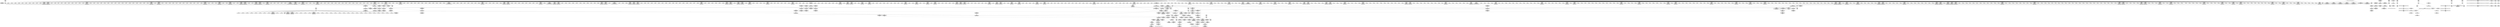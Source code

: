 digraph {
	CE0x4eff670 [shape=record,shape=Mrecord,label="{CE0x4eff670|selinux_socket_unix_may_send:_other|Function::selinux_socket_unix_may_send&Arg::other::}"]
	CE0x4ed74b0 [shape=record,shape=Mrecord,label="{CE0x4ed74b0|1216:_i8*,_:_CRE_834,835_}"]
	CE0x4e83f70 [shape=record,shape=Mrecord,label="{CE0x4e83f70|selinux_socket_unix_may_send:_net|security/selinux/hooks.c, 4296|*SummSink*}"]
	CE0x64499b0 [shape=record,shape=Mrecord,label="{CE0x64499b0|1216:_i8*,_:_CRE_103,104_}"]
	CE0x4e8a170 [shape=record,shape=Mrecord,label="{CE0x4e8a170|1216:_i8*,_:_CRE_197,198_}"]
	CE0x4e84f50 [shape=record,shape=Mrecord,label="{CE0x4e84f50|i32_1|*Constant*}"]
	CE0x4ea2100 [shape=record,shape=Mrecord,label="{CE0x4ea2100|1216:_i8*,_:_CRE_121,122_}"]
	CE0x4eb1820 [shape=record,shape=Mrecord,label="{CE0x4eb1820|1216:_i8*,_:_CRE_676,677_}"]
	CE0x4ef80e0 [shape=record,shape=Mrecord,label="{CE0x4ef80e0|selinux_socket_unix_may_send:_sk_security2|security/selinux/hooks.c,4294}"]
	CE0x4f22760 [shape=record,shape=Mrecord,label="{CE0x4f22760|selinux_socket_unix_may_send:_tmp16|security/selinux/hooks.c,4302}"]
	CE0x4ea2950 [shape=record,shape=Mrecord,label="{CE0x4ea2950|1216:_i8*,_:_CRE_87,88_}"]
	CE0x4eb2a30 [shape=record,shape=Mrecord,label="{CE0x4eb2a30|1216:_i8*,_:_CRE_708,709_}"]
	CE0x4edf010 [shape=record,shape=Mrecord,label="{CE0x4edf010|1216:_i8*,_:_CRE_1159,1160_}"]
	CE0x4e9ba50 [shape=record,shape=Mrecord,label="{CE0x4e9ba50|1216:_i8*,_:_CRE_456,458_|*MultipleSource*|*LoadInst*|security/selinux/hooks.c,4293|security/selinux/hooks.c,4293}"]
	CE0x4ee1860 [shape=record,shape=Mrecord,label="{CE0x4ee1860|selinux_socket_unix_may_send:_tmp6|security/selinux/hooks.c,4293|*SummSource*}"]
	CE0x4e89ed0 [shape=record,shape=Mrecord,label="{CE0x4e89ed0|1216:_i8*,_:_CRE_184,188_|*MultipleSource*|*LoadInst*|security/selinux/hooks.c,4293|security/selinux/hooks.c,4293}"]
	CE0x4eb25f0 [shape=record,shape=Mrecord,label="{CE0x4eb25f0|1216:_i8*,_:_CRE_704,705_}"]
	CE0x4f23a40 [shape=record,shape=Mrecord,label="{CE0x4f23a40|selinux_socket_unix_may_send:_call|security/selinux/hooks.c,4302|*SummSink*}"]
	CE0x4e93060 [shape=record,shape=Mrecord,label="{CE0x4e93060|1216:_i8*,_:_CRE_703,704_}"]
	CE0x4ed9160 [shape=record,shape=Mrecord,label="{CE0x4ed9160|1216:_i8*,_:_CRE_861,862_}"]
	CE0x4e99cf0 [shape=record,shape=Mrecord,label="{CE0x4e99cf0|1216:_i8*,_:_CRE_405,406_}"]
	CE0x4ebdb80 [shape=record,shape=Mrecord,label="{CE0x4ebdb80|1216:_i8*,_:_CRE_8,12_|*MultipleSource*|*LoadInst*|security/selinux/hooks.c,4293|security/selinux/hooks.c,4293}"]
	CE0x4ed4a60 [shape=record,shape=Mrecord,label="{CE0x4ed4a60|1216:_i8*,_:_CRE_760,764_|*MultipleSource*|*LoadInst*|security/selinux/hooks.c,4293|security/selinux/hooks.c,4293}"]
	CE0x4eb0940 [shape=record,shape=Mrecord,label="{CE0x4eb0940|1216:_i8*,_:_CRE_662,663_}"]
	CE0x4e9ea10 [shape=record,shape=Mrecord,label="{CE0x4e9ea10|1216:_i8*,_:_CRE_213,214_}"]
	CE0x4f19b80 [shape=record,shape=Mrecord,label="{CE0x4f19b80|selinux_socket_unix_may_send:_u5|security/selinux/hooks.c,4300}"]
	CE0x4e90570 [shape=record,shape=Mrecord,label="{CE0x4e90570|1216:_i8*,_:_CRE_200,201_}"]
	CE0x4ed4e00 [shape=record,shape=Mrecord,label="{CE0x4ed4e00|1216:_i8*,_:_CRE_768,770_|*MultipleSource*|*LoadInst*|security/selinux/hooks.c,4293|security/selinux/hooks.c,4293}"]
	CE0x4ea7f60 [shape=record,shape=Mrecord,label="{CE0x4ea7f60|1216:_i8*,_:_CRE_221,222_}"]
	CE0x4eb1c60 [shape=record,shape=Mrecord,label="{CE0x4eb1c60|1216:_i8*,_:_CRE_680,681_}"]
	CE0x4edbcf0 [shape=record,shape=Mrecord,label="{CE0x4edbcf0|1216:_i8*,_:_CRE_968,970_|*MultipleSource*|*LoadInst*|security/selinux/hooks.c,4293|security/selinux/hooks.c,4293}"]
	CE0x4f238c0 [shape=record,shape=Mrecord,label="{CE0x4f238c0|selinux_socket_unix_may_send:_call|security/selinux/hooks.c,4302|*SummSource*}"]
	CE0x4ea90d0 [shape=record,shape=Mrecord,label="{CE0x4ea90d0|1216:_i8*,_:_CRE_225,226_}"]
	CE0x4f19720 [shape=record,shape=Mrecord,label="{CE0x4f19720|selinux_socket_unix_may_send:_net3|security/selinux/hooks.c,4299}"]
	CE0x4e9e240 [shape=record,shape=Mrecord,label="{CE0x4e9e240|1216:_i8*,_:_CRE_560,561_}"]
	CE0x4ef7fb0 [shape=record,shape=Mrecord,label="{CE0x4ef7fb0|selinux_socket_unix_may_send:_tmp7|*LoadInst*|security/selinux/hooks.c,4294|*SummSource*}"]
	CE0x4f35b90 [shape=record,shape=Mrecord,label="{CE0x4f35b90|i8_0|*Constant*|*SummSink*}"]
	CE0x4e8d580 [shape=record,shape=Mrecord,label="{CE0x4e8d580|1216:_i8*,_:_CRE_135,136_}"]
	CE0x4e95a30 [shape=record,shape=Mrecord,label="{CE0x4e95a30|1216:_i8*,_:_CRE_140,141_}"]
	CE0x4eb1d70 [shape=record,shape=Mrecord,label="{CE0x4eb1d70|1216:_i8*,_:_CRE_681,682_}"]
	CE0x4eae450 [shape=record,shape=Mrecord,label="{CE0x4eae450|1216:_i8*,_:_CRE_597,598_}"]
	CE0x4ed6f60 [shape=record,shape=Mrecord,label="{CE0x4ed6f60|1216:_i8*,_:_CRE_829,830_}"]
	CE0x4e928f0 [shape=record,shape=Mrecord,label="{CE0x4e928f0|1216:_i8*,_:_CRE_696,697_}"]
	CE0x4e9c380 [shape=record,shape=Mrecord,label="{CE0x4e9c380|1216:_i8*,_:_CRE_488,496_|*MultipleSource*|*LoadInst*|security/selinux/hooks.c,4293|security/selinux/hooks.c,4293}"]
	CE0x4ea8810 [shape=record,shape=Mrecord,label="{CE0x4ea8810|1216:_i8*,_:_CRE_151,152_}"]
	CE0x4e9e020 [shape=record,shape=Mrecord,label="{CE0x4e9e020|1216:_i8*,_:_CRE_558,559_}"]
	CE0x4eb8e20 [shape=record,shape=Mrecord,label="{CE0x4eb8e20|1216:_i8*,_:_CRE_373,374_}"]
	CE0x4ea9280 [shape=record,shape=Mrecord,label="{CE0x4ea9280|1216:_i8*,_:_CRE_228,229_}"]
	CE0x4f22430 [shape=record,shape=Mrecord,label="{CE0x4f22430|selinux_socket_unix_may_send:_sclass|security/selinux/hooks.c,4302|*SummSource*}"]
	CE0x4e900e0 [shape=record,shape=Mrecord,label="{CE0x4e900e0|1216:_i8*,_:_CRE_48,56_|*MultipleSource*|*LoadInst*|security/selinux/hooks.c,4293|security/selinux/hooks.c,4293}"]
	CE0x4ea0d90 [shape=record,shape=Mrecord,label="{CE0x4ea0d90|1216:_i8*,_:_CRE_234,235_}"]
	CE0x4e9cc40 [shape=record,shape=Mrecord,label="{CE0x4e9cc40|1216:_i8*,_:_CRE_540,541_}"]
	CE0x4f18b40 [shape=record,shape=Mrecord,label="{CE0x4f18b40|avc_has_perm:_requested|Function::avc_has_perm&Arg::requested::}"]
	CE0x6449b50 [shape=record,shape=Mrecord,label="{CE0x6449b50|1216:_i8*,_:_CRE_104,108_|*MultipleSource*|*LoadInst*|security/selinux/hooks.c,4293|security/selinux/hooks.c,4293}"]
	CE0x4eb61b0 [shape=record,shape=Mrecord,label="{CE0x4eb61b0|1216:_i8*,_:_CRE_254,255_}"]
	CE0x4edf4a0 [shape=record,shape=Mrecord,label="{CE0x4edf4a0|1216:_i8*,_:_CRE_1168,1176_|*MultipleSource*|*LoadInst*|security/selinux/hooks.c,4293|security/selinux/hooks.c,4293}"]
	CE0x4e99ad0 [shape=record,shape=Mrecord,label="{CE0x4e99ad0|1216:_i8*,_:_CRE_403,404_}"]
	CE0x4f16d90 [shape=record,shape=Mrecord,label="{CE0x4f16d90|selinux_socket_unix_may_send:_tmp8|security/selinux/hooks.c,4294|*SummSource*}"]
	CE0x4e90790 [shape=record,shape=Mrecord,label="{CE0x4e90790|1216:_i8*,_:_CRE_202,203_}"]
	CE0x4f2b7e0 [shape=record,shape=Mrecord,label="{CE0x4f2b7e0|8:_%struct.sock*,_:_SCME_18,20_|*MultipleSource*|security/selinux/hooks.c,4296|security/selinux/hooks.c,4296|security/selinux/hooks.c, 4296}"]
	CE0x4e9adf0 [shape=record,shape=Mrecord,label="{CE0x4e9adf0|1216:_i8*,_:_CRE_421,422_}"]
	CE0x4ea2030 [shape=record,shape=Mrecord,label="{CE0x4ea2030|1216:_i8*,_:_CRE_120,121_}"]
	CE0x4ea8490 [shape=record,shape=Mrecord,label="{CE0x4ea8490|1216:_i8*,_:_CRE_37,38_}"]
	CE0x4f1c120 [shape=record,shape=Mrecord,label="{CE0x4f1c120|selinux_socket_unix_may_send:_sk7|security/selinux/hooks.c,4300}"]
	CE0x4e894d0 [shape=record,shape=Mrecord,label="{CE0x4e894d0|1216:_i8*,_:_CRE_65,66_}"]
	CE0x4ea74d0 [shape=record,shape=Mrecord,label="{CE0x4ea74d0|1216:_i8*,_:_CRE_82,83_}"]
	CE0x4e98bf0 [shape=record,shape=Mrecord,label="{CE0x4e98bf0|1216:_i8*,_:_CRE_389,390_}"]
	CE0x4edd650 [shape=record,shape=Mrecord,label="{CE0x4edd650|1216:_i8*,_:_CRE_1064,1072_|*MultipleSource*|*LoadInst*|security/selinux/hooks.c,4293|security/selinux/hooks.c,4293}"]
	CE0x4e95960 [shape=record,shape=Mrecord,label="{CE0x4e95960|1216:_i8*,_:_CRE_139,140_}"]
	CE0x4e927e0 [shape=record,shape=Mrecord,label="{CE0x4e927e0|1216:_i8*,_:_CRE_695,696_}"]
	CE0x4f1a2b0 [shape=record,shape=Mrecord,label="{CE0x4f1a2b0|selinux_socket_unix_may_send:_sk4|security/selinux/hooks.c,4300|*SummSource*}"]
	CE0x4eb4ec0 [shape=record,shape=Mrecord,label="{CE0x4eb4ec0|32:_%struct.sock*,_:_CRE_8,16_|*MultipleSource*|Function::selinux_socket_unix_may_send&Arg::other::|security/selinux/hooks.c,4294}"]
	CE0x4e866b0 [shape=record,shape=Mrecord,label="{CE0x4e866b0|selinux_socket_unix_may_send:_sock|Function::selinux_socket_unix_may_send&Arg::sock::|*SummSink*}"]
	CE0x4e9c8c0 [shape=record,shape=Mrecord,label="{CE0x4e9c8c0|1216:_i8*,_:_CRE_528,536_|*MultipleSource*|*LoadInst*|security/selinux/hooks.c,4293|security/selinux/hooks.c,4293}"]
	CE0x4eabba0 [shape=record,shape=Mrecord,label="{CE0x4eabba0|1216:_i8*,_:_CRE_167,168_}"]
	CE0x4e8ab30 [shape=record,shape=Mrecord,label="{CE0x4e8ab30|1216:_i8*,_:_CRE_150,151_}"]
	CE0x4e986a0 [shape=record,shape=Mrecord,label="{CE0x4e986a0|1216:_i8*,_:_CRE_384,385_}"]
	CE0x4eaf690 [shape=record,shape=Mrecord,label="{CE0x4eaf690|1216:_i8*,_:_CRE_632,640_|*MultipleSource*|*LoadInst*|security/selinux/hooks.c,4293|security/selinux/hooks.c,4293}"]
	CE0x4eb7a40 [shape=record,shape=Mrecord,label="{CE0x4eb7a40|1216:_i8*,_:_CRE_353,354_}"]
	CE0x4e9d9c0 [shape=record,shape=Mrecord,label="{CE0x4e9d9c0|1216:_i8*,_:_CRE_552,553_}"]
	CE0x4eb60a0 [shape=record,shape=Mrecord,label="{CE0x4eb60a0|1216:_i8*,_:_CRE_253,254_}"]
	CE0x4e90490 [shape=record,shape=Mrecord,label="{CE0x4e90490|1216:_i8*,_:_CRE_199,200_}"]
	CE0x4e85d10 [shape=record,shape=Mrecord,label="{CE0x4e85d10|selinux_socket_unix_may_send:_bb|*SummSink*}"]
	CE0x4e89400 [shape=record,shape=Mrecord,label="{CE0x4e89400|1216:_i8*,_:_CRE_64,65_}"]
	CE0x4f2f1f0 [shape=record,shape=Mrecord,label="{CE0x4f2f1f0|i64_56|*Constant*|*SummSink*}"]
	CE0x4eb3800 [shape=record,shape=Mrecord,label="{CE0x4eb3800|1216:_i8*,_:_CRE_720,724_|*MultipleSource*|*LoadInst*|security/selinux/hooks.c,4293|security/selinux/hooks.c,4293}"]
	CE0x4e98590 [shape=record,shape=Mrecord,label="{CE0x4e98590|1216:_i8*,_:_CRE_383,384_}"]
	CE0x4eb7c00 [shape=record,shape=Mrecord,label="{CE0x4eb7c00|1216:_i8*,_:_CRE_357,358_}"]
	CE0x4eadce0 [shape=record,shape=Mrecord,label="{CE0x4eadce0|1216:_i8*,_:_CRE_590,591_}"]
	CE0x4e88e90 [shape=record,shape=Mrecord,label="{CE0x4e88e90|i64_1|*Constant*|*SummSink*}"]
	CE0x4ef7e40 [shape=record,shape=Mrecord,label="{CE0x4ef7e40|32:_%struct.sock*,_:_CRE_40,48_|*MultipleSource*|Function::selinux_socket_unix_may_send&Arg::other::|security/selinux/hooks.c,4294}"]
	CE0x4f18ed0 [shape=record,shape=Mrecord,label="{CE0x4f18ed0|avc_has_perm:_auditdata|Function::avc_has_perm&Arg::auditdata::}"]
	CE0x4eafdd0 [shape=record,shape=Mrecord,label="{CE0x4eafdd0|1216:_i8*,_:_CRE_651,652_}"]
	CE0x4ea3e50 [shape=record,shape=Mrecord,label="{CE0x4ea3e50|1216:_i8*,_:_CRE_115,116_}"]
	CE0x4e93930 [shape=record,shape=Mrecord,label="{CE0x4e93930|1216:_i8*,_:_CRE_162,163_}"]
	CE0x4e924b0 [shape=record,shape=Mrecord,label="{CE0x4e924b0|1216:_i8*,_:_CRE_692,693_}"]
	CE0x4f2ba40 [shape=record,shape=Mrecord,label="{CE0x4f2ba40|8:_%struct.sock*,_:_SCME_20,22_|*MultipleSource*|security/selinux/hooks.c,4296|security/selinux/hooks.c,4296|security/selinux/hooks.c, 4296}"]
	CE0x4eabc70 [shape=record,shape=Mrecord,label="{CE0x4eabc70|1216:_i8*,_:_CRE_168,169_}"]
	CE0x4ed62a0 [shape=record,shape=Mrecord,label="{CE0x4ed62a0|1216:_i8*,_:_CRE_817,818_}"]
	CE0x4e95ca0 [shape=record,shape=Mrecord,label="{CE0x4e95ca0|1216:_i8*,_:_CRE_143,144_}"]
	CE0x4ee0c20 [shape=record,shape=Mrecord,label="{CE0x4ee0c20|1216:_i8*,_:_CRE_1248,1256_|*MultipleSource*|*LoadInst*|security/selinux/hooks.c,4293|security/selinux/hooks.c,4293}"]
	CE0x4f2e070 [shape=record,shape=Mrecord,label="{CE0x4f2e070|i32_8|*Constant*|*SummSource*}"]
	CE0x4edd2b0 [shape=record,shape=Mrecord,label="{CE0x4edd2b0|1216:_i8*,_:_CRE_1048,1056_|*MultipleSource*|*LoadInst*|security/selinux/hooks.c,4293|security/selinux/hooks.c,4293}"]
	CE0x4eb33c0 [shape=record,shape=Mrecord,label="{CE0x4eb33c0|1216:_i8*,_:_CRE_717,718_}"]
	CE0x4e8fcd0 [shape=record,shape=Mrecord,label="{CE0x4e8fcd0|0:_i8,_8:_%struct.lsm_network_audit*,_24:_%struct.selinux_audit_data*,_:_SCMRE_0,1_|*MultipleSource*|security/selinux/hooks.c,4298|security/selinux/hooks.c, 4295}"]
	CE0x4f23e80 [shape=record,shape=Mrecord,label="{CE0x4f23e80|i32_(i32,_i32,_i16,_i32,_%struct.common_audit_data*)*_bitcast_(i32_(i32,_i32,_i16,_i32,_%struct.common_audit_data.495*)*_avc_has_perm_to_i32_(i32,_i32,_i16,_i32,_%struct.common_audit_data*)*)|*Constant*|*SummSource*}"]
	CE0x4ef8150 [shape=record,shape=Mrecord,label="{CE0x4ef8150|selinux_socket_unix_may_send:_tmp7|*LoadInst*|security/selinux/hooks.c,4294|*SummSink*}"]
	CE0x4e8c3d0 [shape=record,shape=Mrecord,label="{CE0x4e8c3d0|1216:_i8*,_:_CRE_95,96_}"]
	CE0x4f28ba0 [shape=record,shape=Mrecord,label="{CE0x4f28ba0|_ret_i32_%call,_!dbg_!27738|security/selinux/hooks.c,4304}"]
	CE0x4ec1290 [shape=record,shape=Mrecord,label="{CE0x4ec1290|1216:_i8*,_:_CRE_2,3_}"]
	CE0x4e8a8c0 [shape=record,shape=Mrecord,label="{CE0x4e8a8c0|1216:_i8*,_:_CRE_147,148_}"]
	CE0x4ea8b50 [shape=record,shape=Mrecord,label="{CE0x4ea8b50|1216:_i8*,_:_CRE_155,156_}"]
	CE0x4e9e900 [shape=record,shape=Mrecord,label="{CE0x4e9e900|1216:_i8*,_:_CRE_212,213_}"]
	CE0x4e936c0 [shape=record,shape=Mrecord,label="{CE0x4e936c0|1216:_i8*,_:_CRE_159,160_}"]
	CE0x4eb2e70 [shape=record,shape=Mrecord,label="{CE0x4eb2e70|1216:_i8*,_:_CRE_712,713_}"]
	CE0x4e92a00 [shape=record,shape=Mrecord,label="{CE0x4e92a00|1216:_i8*,_:_CRE_697,698_}"]
	CE0x4eb53e0 [shape=record,shape=Mrecord,label="{CE0x4eb53e0|1216:_i8*,_:_CRE_241,242_}"]
	CE0x4edc600 [shape=record,shape=Mrecord,label="{CE0x4edc600|1216:_i8*,_:_CRE_992,1000_|*MultipleSource*|*LoadInst*|security/selinux/hooks.c,4293|security/selinux/hooks.c,4293}"]
	CE0x4ea0c80 [shape=record,shape=Mrecord,label="{CE0x4ea0c80|1216:_i8*,_:_CRE_233,234_}"]
	CE0x4f34f70 [shape=record,shape=Mrecord,label="{CE0x4f34f70|selinux_socket_unix_may_send:_tmp10|security/selinux/hooks.c,4296|*SummSource*}"]
	CE0x4eb9260 [shape=record,shape=Mrecord,label="{CE0x4eb9260|1216:_i8*,_:_CRE_377,378_}"]
	CE0x4e92180 [shape=record,shape=Mrecord,label="{CE0x4e92180|1216:_i8*,_:_CRE_689,690_}"]
	CE0x4ea4a90 [shape=record,shape=Mrecord,label="{CE0x4ea4a90|1216:_i8*,_:_CRE_97,98_}"]
	CE0x4eab2e0 [shape=record,shape=Mrecord,label="{CE0x4eab2e0|i32_59|*Constant*|*SummSink*}"]
	CE0x4f34db0 [shape=record,shape=Mrecord,label="{CE0x4f34db0|selinux_socket_unix_may_send:_tmp10|security/selinux/hooks.c,4296}"]
	CE0x4eb0c70 [shape=record,shape=Mrecord,label="{CE0x4eb0c70|1216:_i8*,_:_CRE_665,666_}"]
	CE0x4ed96b0 [shape=record,shape=Mrecord,label="{CE0x4ed96b0|1216:_i8*,_:_CRE_866,867_}"]
	CE0x4e9ec90 [shape=record,shape=Mrecord,label="{CE0x4e9ec90|selinux_socket_unix_may_send:_net|security/selinux/hooks.c, 4296|*SummSource*}"]
	CE0x4e93e20 [shape=record,shape=Mrecord,label="{CE0x4e93e20|1216:_i8*,_:_CRE_169,170_}"]
	CE0x4e8a7f0 [shape=record,shape=Mrecord,label="{CE0x4e8a7f0|1216:_i8*,_:_CRE_146,147_}"]
	CE0x4ea2470 [shape=record,shape=Mrecord,label="{CE0x4ea2470|1216:_i8*,_:_CRE_125,126_}"]
	CE0x4ed6d40 [shape=record,shape=Mrecord,label="{CE0x4ed6d40|1216:_i8*,_:_CRE_827,828_}"]
	CE0x4ea5050 [shape=record,shape=Mrecord,label="{CE0x4ea5050|1216:_i8*,_:_CRE_177,178_}"]
	CE0x4e9dbe0 [shape=record,shape=Mrecord,label="{CE0x4e9dbe0|1216:_i8*,_:_CRE_554,555_}"]
	CE0x4eb9370 [shape=record,shape=Mrecord,label="{CE0x4eb9370|1216:_i8*,_:_CRE_378,379_}"]
	CE0x4ea0fb0 [shape=record,shape=Mrecord,label="{CE0x4ea0fb0|1216:_i8*,_:_CRE_236,237_}"]
	CE0x4e9a020 [shape=record,shape=Mrecord,label="{CE0x4e9a020|1216:_i8*,_:_CRE_408,409_}"]
	CE0x4ea8da0 [shape=record,shape=Mrecord,label="{CE0x4ea8da0|1216:_i8*,_:_CRE_222,223_}"]
	CE0x4e935f0 [shape=record,shape=Mrecord,label="{CE0x4e935f0|1216:_i8*,_:_CRE_158,159_}"]
	CE0x4edfbd0 [shape=record,shape=Mrecord,label="{CE0x4edfbd0|1216:_i8*,_:_CRE_1196,1200_|*MultipleSource*|*LoadInst*|security/selinux/hooks.c,4293|security/selinux/hooks.c,4293}"]
	CE0x4e99140 [shape=record,shape=Mrecord,label="{CE0x4e99140|1216:_i8*,_:_CRE_394,395_}"]
	CE0x4f2d6f0 [shape=record,shape=Mrecord,label="{CE0x4f2d6f0|8:_%struct.sock*,_:_SCME_49,50_}"]
	CE0x4e9bba0 [shape=record,shape=Mrecord,label="{CE0x4e9bba0|1216:_i8*,_:_CRE_460,464_|*MultipleSource*|*LoadInst*|security/selinux/hooks.c,4293|security/selinux/hooks.c,4293}"]
	CE0x6449a80 [shape=record,shape=Mrecord,label="{CE0x6449a80|1216:_i8*,_:_CRE_112,113_}"]
	CE0x4f35850 [shape=record,shape=Mrecord,label="{CE0x4f35850|i8_0|*Constant*}"]
	CE0x4eb7ce0 [shape=record,shape=Mrecord,label="{CE0x4eb7ce0|1216:_i8*,_:_CRE_355,356_}"]
	CE0x4ed73a0 [shape=record,shape=Mrecord,label="{CE0x4ed73a0|1216:_i8*,_:_CRE_833,834_}"]
	CE0x4ea75a0 [shape=record,shape=Mrecord,label="{CE0x4ea75a0|1216:_i8*,_:_CRE_83,84_}"]
	CE0x4ee1530 [shape=record,shape=Mrecord,label="{CE0x4ee1530|selinux_socket_unix_may_send:_tmp5|security/selinux/hooks.c,4293|*SummSource*}"]
	CE0x4f2c8b0 [shape=record,shape=Mrecord,label="{CE0x4f2c8b0|8:_%struct.sock*,_:_SCME_37,38_}"]
	CE0x4f2bf00 [shape=record,shape=Mrecord,label="{CE0x4f2bf00|8:_%struct.sock*,_:_SCME_28,29_}"]
	CE0x4e94160 [shape=record,shape=Mrecord,label="{CE0x4e94160|1216:_i8*,_:_CRE_173,174_}"]
	CE0x4f2c520 [shape=record,shape=Mrecord,label="{CE0x4f2c520|8:_%struct.sock*,_:_SCME_34,35_}"]
	CE0x4ea45f0 [shape=record,shape=Mrecord,label="{CE0x4ea45f0|1216:_i8*,_:_CRE_59,60_}"]
	CE0x4eb31a0 [shape=record,shape=Mrecord,label="{CE0x4eb31a0|1216:_i8*,_:_CRE_715,716_}"]
	CE0x4eb4bd0 [shape=record,shape=Mrecord,label="{CE0x4eb4bd0|32:_%struct.sock*,_:_CRE_0,4_|*MultipleSource*|Function::selinux_socket_unix_may_send&Arg::other::|security/selinux/hooks.c,4294}"]
	CE0x4e84410 [shape=record,shape=Mrecord,label="{CE0x4e84410|selinux_socket_unix_may_send:_entry|*SummSink*}"]
	CE0x4ea10c0 [shape=record,shape=Mrecord,label="{CE0x4ea10c0|1216:_i8*,_:_CRE_237,238_}"]
	CE0x4eae560 [shape=record,shape=Mrecord,label="{CE0x4eae560|1216:_i8*,_:_CRE_598,599_}"]
	CE0x4ea2540 [shape=record,shape=Mrecord,label="{CE0x4ea2540|1216:_i8*,_:_CRE_126,127_}"]
	CE0x4e92d30 [shape=record,shape=Mrecord,label="{CE0x4e92d30|1216:_i8*,_:_CRE_700,701_}"]
	CE0x4eac690 [shape=record,shape=Mrecord,label="{CE0x4eac690|1216:_i8*,_:_CRE_569,570_}"]
	CE0x4ea02d0 [shape=record,shape=Mrecord,label="{CE0x4ea02d0|8:_%struct.sock*,_:_SCME_16,18_|*MultipleSource*|security/selinux/hooks.c,4296|security/selinux/hooks.c,4296|security/selinux/hooks.c, 4296}"]
	CE0x4ee0df0 [shape=record,shape=Mrecord,label="{CE0x4ee0df0|1216:_i8*,_:_CRE_1256,1264_|*MultipleSource*|*LoadInst*|security/selinux/hooks.c,4293|security/selinux/hooks.c,4293}"]
	CE0x4ed9e20 [shape=record,shape=Mrecord,label="{CE0x4ed9e20|1216:_i8*,_:_CRE_873,874_}"]
	CE0x4e84950 [shape=record,shape=Mrecord,label="{CE0x4e84950|selinux_socket_unix_may_send:_tmp2}"]
	CE0x4eb5e80 [shape=record,shape=Mrecord,label="{CE0x4eb5e80|1216:_i8*,_:_CRE_251,252_}"]
	CE0x4ea4700 [shape=record,shape=Mrecord,label="{CE0x4ea4700|1216:_i8*,_:_CRE_75,76_}"]
	CE0x4eda6a0 [shape=record,shape=Mrecord,label="{CE0x4eda6a0|1216:_i8*,_:_CRE_880,888_|*MultipleSource*|*LoadInst*|security/selinux/hooks.c,4293|security/selinux/hooks.c,4293}"]
	CE0x4eb0d80 [shape=record,shape=Mrecord,label="{CE0x4eb0d80|1216:_i8*,_:_CRE_666,667_}"]
	CE0x4ea8630 [shape=record,shape=Mrecord,label="{CE0x4ea8630|1216:_i8*,_:_CRE_39,40_}"]
	CE0x4ef7630 [shape=record,shape=Mrecord,label="{CE0x4ef7630|selinux_socket_unix_may_send:_sid|security/selinux/hooks.c,4302|*SummSource*}"]
	CE0x4edb780 [shape=record,shape=Mrecord,label="{CE0x4edb780|1216:_i8*,_:_CRE_952,960_|*MultipleSource*|*LoadInst*|security/selinux/hooks.c,4293|security/selinux/hooks.c,4293}"]
	CE0x4ed8170 [shape=record,shape=Mrecord,label="{CE0x4ed8170|1216:_i8*,_:_CRE_846,847_}"]
	CE0x4e8bff0 [shape=record,shape=Mrecord,label="{CE0x4e8bff0|selinux_socket_unix_may_send:_ad|security/selinux/hooks.c, 4295}"]
	CE0x4e8aa60 [shape=record,shape=Mrecord,label="{CE0x4e8aa60|1216:_i8*,_:_CRE_149,150_}"]
	CE0x4e9c0e0 [shape=record,shape=Mrecord,label="{CE0x4e9c0e0|1216:_i8*,_:_CRE_476,480_|*MultipleSource*|*LoadInst*|security/selinux/hooks.c,4293|security/selinux/hooks.c,4293}"]
	CE0x4edf830 [shape=record,shape=Mrecord,label="{CE0x4edf830|1216:_i8*,_:_CRE_1184,1192_|*MultipleSource*|*LoadInst*|security/selinux/hooks.c,4293|security/selinux/hooks.c,4293}"]
	CE0x4eaffb0 [shape=record,shape=Mrecord,label="{CE0x4eaffb0|1216:_i8*,_:_CRE_653,654_}"]
	CE0x4ea52c0 [shape=record,shape=Mrecord,label="{CE0x4ea52c0|1216:_i8*,_:_CRE_180,181_}"]
	CE0x4ed46c0 [shape=record,shape=Mrecord,label="{CE0x4ed46c0|1216:_i8*,_:_CRE_744,752_|*MultipleSource*|*LoadInst*|security/selinux/hooks.c,4293|security/selinux/hooks.c,4293}"]
	CE0x4ede300 [shape=record,shape=Mrecord,label="{CE0x4ede300|1216:_i8*,_:_CRE_1128,1136_|*MultipleSource*|*LoadInst*|security/selinux/hooks.c,4293|security/selinux/hooks.c,4293}"]
	CE0x4e90e20 [shape=record,shape=Mrecord,label="{CE0x4e90e20|1216:_i8*,_:_CRE_130,131_}"]
	CE0x4ed4c30 [shape=record,shape=Mrecord,label="{CE0x4ed4c30|1216:_i8*,_:_CRE_764,768_|*MultipleSource*|*LoadInst*|security/selinux/hooks.c,4293|security/selinux/hooks.c,4293}"]
	CE0x4e84c90 [shape=record,shape=Mrecord,label="{CE0x4e84c90|selinux_socket_unix_may_send:_tmp|*SummSink*}"]
	CE0x4f176d0 [shape=record,shape=Mrecord,label="{CE0x4f176d0|avc_has_perm:_entry|*SummSink*}"]
	CE0x4e86d80 [shape=record,shape=Mrecord,label="{CE0x4e86d80|1216:_i8*,_:_CRE_34,35_}"]
	CE0x4f1b330 [shape=record,shape=Mrecord,label="{CE0x4f1b330|i32_2|*Constant*|*SummSink*}"]
	CE0x4eacbe0 [shape=record,shape=Mrecord,label="{CE0x4eacbe0|1216:_i8*,_:_CRE_574,575_}"]
	CE0x4e92f50 [shape=record,shape=Mrecord,label="{CE0x4e92f50|1216:_i8*,_:_CRE_702,703_}"]
	CE0x4ea4f80 [shape=record,shape=Mrecord,label="{CE0x4ea4f80|1216:_i8*,_:_CRE_176,177_}"]
	CE0x4eb1a40 [shape=record,shape=Mrecord,label="{CE0x4eb1a40|1216:_i8*,_:_CRE_678,679_}"]
	CE0x4e85fd0 [shape=record,shape=Mrecord,label="{CE0x4e85fd0|i32_5|*Constant*|*SummSink*}"]
	CE0x6269d60 [shape=record,shape=Mrecord,label="{CE0x6269d60|32:_%struct.sock*,_:_CRE_8,16_|*MultipleSource*|security/selinux/hooks.c,4293|Function::selinux_socket_unix_may_send&Arg::sock::}"]
	CE0x4f1eb10 [shape=record,shape=Mrecord,label="{CE0x4f1eb10|selinux_socket_unix_may_send:_sid8|security/selinux/hooks.c,4302|*SummSink*}"]
	CE0x4eb3a70 [shape=record,shape=Mrecord,label="{CE0x4eb3a70|1216:_i8*,_:_CRE_728,732_|*MultipleSource*|*LoadInst*|security/selinux/hooks.c,4293|security/selinux/hooks.c,4293}"]
	CE0x4ed67f0 [shape=record,shape=Mrecord,label="{CE0x4ed67f0|1216:_i8*,_:_CRE_822,823_}"]
	CE0x4f1db10 [shape=record,shape=Mrecord,label="{CE0x4f1db10|16:_i32,_:_CRE_16,20_|*MultipleSource*|security/selinux/hooks.c,4293|security/selinux/hooks.c,4293|security/selinux/hooks.c,4302}"]
	CE0x4f183d0 [shape=record,shape=Mrecord,label="{CE0x4f183d0|avc_has_perm:_tclass|Function::avc_has_perm&Arg::tclass::|*SummSource*}"]
	CE0x4f18c30 [shape=record,shape=Mrecord,label="{CE0x4f18c30|avc_has_perm:_requested|Function::avc_has_perm&Arg::requested::|*SummSource*}"]
	CE0x4f18540 [shape=record,shape=Mrecord,label="{CE0x4f18540|avc_has_perm:_tclass|Function::avc_has_perm&Arg::tclass::|*SummSink*}"]
	CE0x4edcd40 [shape=record,shape=Mrecord,label="{CE0x4edcd40|1216:_i8*,_:_CRE_1024,1032_|*MultipleSource*|*LoadInst*|security/selinux/hooks.c,4293|security/selinux/hooks.c,4293}"]
	CE0x4eb2810 [shape=record,shape=Mrecord,label="{CE0x4eb2810|1216:_i8*,_:_CRE_706,707_}"]
	CE0x4f173e0 [shape=record,shape=Mrecord,label="{CE0x4f173e0|avc_has_perm:_entry|*SummSource*}"]
	CE0x4e9d690 [shape=record,shape=Mrecord,label="{CE0x4e9d690|1216:_i8*,_:_CRE_549,550_}"]
	CE0x4eac360 [shape=record,shape=Mrecord,label="{CE0x4eac360|1216:_i8*,_:_CRE_566,567_}"]
	CE0x4eb7580 [shape=record,shape=Mrecord,label="{CE0x4eb7580|1216:_i8*,_:_CRE_320,328_|*MultipleSource*|*LoadInst*|security/selinux/hooks.c,4293|security/selinux/hooks.c,4293}"]
	CE0x4eae890 [shape=record,shape=Mrecord,label="{CE0x4eae890|1216:_i8*,_:_CRE_601,602_}"]
	CE0x4ed9f30 [shape=record,shape=Mrecord,label="{CE0x4ed9f30|1216:_i8*,_:_CRE_874,875_}"]
	CE0x4e90c80 [shape=record,shape=Mrecord,label="{CE0x4e90c80|1216:_i8*,_:_CRE_128,129_}"]
	CE0x4ed9050 [shape=record,shape=Mrecord,label="{CE0x4ed9050|1216:_i8*,_:_CRE_860,861_}"]
	CE0x4f2be50 [shape=record,shape=Mrecord,label="{CE0x4f2be50|8:_%struct.sock*,_:_SCME_27,28_}"]
	CE0x4e840a0 [shape=record,shape=Mrecord,label="{CE0x4e840a0|selinux_socket_unix_may_send:_tmp1}"]
	CE0x4ed6900 [shape=record,shape=Mrecord,label="{CE0x4ed6900|1216:_i8*,_:_CRE_823,824_}"]
	CE0x4e95b00 [shape=record,shape=Mrecord,label="{CE0x4e95b00|1216:_i8*,_:_CRE_141,142_}"]
	CE0x4e90240 [shape=record,shape=Mrecord,label="{CE0x4e90240|1216:_i8*,_:_CRE_57,58_}"]
	CE0x4e9a130 [shape=record,shape=Mrecord,label="{CE0x4e9a130|1216:_i8*,_:_CRE_409,410_}"]
	CE0x4ea1ae0 [shape=record,shape=Mrecord,label="{CE0x4ea1ae0|1216:_i8*,_:_CRE_207,208_}"]
	CE0x4e98ae0 [shape=record,shape=Mrecord,label="{CE0x4e98ae0|1216:_i8*,_:_CRE_388,389_}"]
	CE0x4ed6e50 [shape=record,shape=Mrecord,label="{CE0x4ed6e50|1216:_i8*,_:_CRE_828,829_}"]
	CE0x639b8f0 [shape=record,shape=Mrecord,label="{CE0x639b8f0|selinux_socket_unix_may_send:_tmp3}"]
	CE0x4e923a0 [shape=record,shape=Mrecord,label="{CE0x4e923a0|1216:_i8*,_:_CRE_691,692_}"]
	CE0x4e93520 [shape=record,shape=Mrecord,label="{CE0x4e93520|1216:_i8*,_:_CRE_157,158_}"]
	CE0x4eb54f0 [shape=record,shape=Mrecord,label="{CE0x4eb54f0|1216:_i8*,_:_CRE_242,243_}"]
	CE0x4e91bd0 [shape=record,shape=Mrecord,label="{CE0x4e91bd0|selinux_socket_unix_may_send:_tmp2|*SummSource*}"]
	CE0x4ed8d20 [shape=record,shape=Mrecord,label="{CE0x4ed8d20|1216:_i8*,_:_CRE_857,858_}"]
	CE0x4f223c0 [shape=record,shape=Mrecord,label="{CE0x4f223c0|selinux_socket_unix_may_send:_sclass|security/selinux/hooks.c,4302}"]
	CE0x4ee0a50 [shape=record,shape=Mrecord,label="{CE0x4ee0a50|1216:_i8*,_:_CRE_1240,1248_|*MultipleSource*|*LoadInst*|security/selinux/hooks.c,4293|security/selinux/hooks.c,4293}"]
	CE0x64498e0 [shape=record,shape=Mrecord,label="{CE0x64498e0|1216:_i8*,_:_CRE_102,103_}"]
	CE0x4eb21b0 [shape=record,shape=Mrecord,label="{CE0x4eb21b0|1216:_i8*,_:_CRE_685,686_}"]
	CE0x4eaf110 [shape=record,shape=Mrecord,label="{CE0x4eaf110|1216:_i8*,_:_CRE_608,612_|*MultipleSource*|*LoadInst*|security/selinux/hooks.c,4293|security/selinux/hooks.c,4293}"]
	CE0x4eb85a0 [shape=record,shape=Mrecord,label="{CE0x4eb85a0|1216:_i8*,_:_CRE_365,366_}"]
	CE0x4e98d00 [shape=record,shape=Mrecord,label="{CE0x4e98d00|1216:_i8*,_:_CRE_390,391_}"]
	CE0x4e9df10 [shape=record,shape=Mrecord,label="{CE0x4e9df10|1216:_i8*,_:_CRE_557,558_}"]
	CE0x4ee04e0 [shape=record,shape=Mrecord,label="{CE0x4ee04e0|1216:_i8*,_:_CRE_1224,1228_|*MultipleSource*|*LoadInst*|security/selinux/hooks.c,4293|security/selinux/hooks.c,4293}"]
	CE0x4ed5c80 [shape=record,shape=Mrecord,label="{CE0x4ed5c80|1216:_i8*,_:_CRE_811,812_}"]
	CE0x4e9e7f0 [shape=record,shape=Mrecord,label="{CE0x4e9e7f0|1216:_i8*,_:_CRE_211,212_}"]
	CE0x4eafa30 [shape=record,shape=Mrecord,label="{CE0x4eafa30|1216:_i8*,_:_CRE_649,650_}"]
	CE0x4ea5120 [shape=record,shape=Mrecord,label="{CE0x4ea5120|1216:_i8*,_:_CRE_178,179_}"]
	CE0x4e83c00 [shape=record,shape=Mrecord,label="{CE0x4e83c00|i64*_getelementptr_inbounds_(_2_x_i64_,_2_x_i64_*___llvm_gcov_ctr340,_i64_0,_i64_0)|*Constant*|*SummSink*}"]
	CE0x4ea23a0 [shape=record,shape=Mrecord,label="{CE0x4ea23a0|1216:_i8*,_:_CRE_124,125_}"]
	CE0x4ead570 [shape=record,shape=Mrecord,label="{CE0x4ead570|1216:_i8*,_:_CRE_583,584_}"]
	CE0x4ef8a40 [shape=record,shape=Mrecord,label="{CE0x4ef8a40|selinux_socket_unix_may_send:_sk_security2|security/selinux/hooks.c,4294|*SummSink*}"]
	CE0x4edef00 [shape=record,shape=Mrecord,label="{CE0x4edef00|1216:_i8*,_:_CRE_1158,1159_}"]
	CE0x4ea9390 [shape=record,shape=Mrecord,label="{CE0x4ea9390|1216:_i8*,_:_CRE_229,230_}"]
	CE0x4e83aa0 [shape=record,shape=Mrecord,label="{CE0x4e83aa0|selinux_socket_unix_may_send:_bb}"]
	CE0x4eaccf0 [shape=record,shape=Mrecord,label="{CE0x4eaccf0|1216:_i8*,_:_CRE_575,576_}"]
	CE0x4ed88e0 [shape=record,shape=Mrecord,label="{CE0x4ed88e0|1216:_i8*,_:_CRE_853,854_}"]
	CE0x4ead350 [shape=record,shape=Mrecord,label="{CE0x4ead350|1216:_i8*,_:_CRE_581,582_}"]
	CE0x4eb6b40 [shape=record,shape=Mrecord,label="{CE0x4eb6b40|1216:_i8*,_:_CRE_263,264_}"]
	CE0x6543630 [shape=record,shape=Mrecord,label="{CE0x6543630|32:_%struct.sock*,_:_CRE_16,24_|*MultipleSource*|security/selinux/hooks.c,4293|Function::selinux_socket_unix_may_send&Arg::sock::}"]
	CE0x4ed7e40 [shape=record,shape=Mrecord,label="{CE0x4ed7e40|1216:_i8*,_:_CRE_843,844_}"]
	CE0x4eb9480 [shape=record,shape=Mrecord,label="{CE0x4eb9480|1216:_i8*,_:_CRE_379,380_}"]
	CE0x4ead8a0 [shape=record,shape=Mrecord,label="{CE0x4ead8a0|1216:_i8*,_:_CRE_586,587_}"]
	CE0x4eb2c50 [shape=record,shape=Mrecord,label="{CE0x4eb2c50|1216:_i8*,_:_CRE_710,711_}"]
	CE0x4f2de10 [shape=record,shape=Mrecord,label="{CE0x4f2de10|8:_%struct.sock*,_:_SCME_55,56_}"]
	CE0x4e9eb20 [shape=record,shape=Mrecord,label="{CE0x4e9eb20|1216:_i8*,_:_CRE_214,215_}"]
	CE0x4e98370 [shape=record,shape=Mrecord,label="{CE0x4e98370|1216:_i8*,_:_CRE_381,382_}"]
	CE0x4e975e0 [shape=record,shape=Mrecord,label="{CE0x4e975e0|1216:_i8*,_:_CRE_88,89_}"]
	CE0x4eb63d0 [shape=record,shape=Mrecord,label="{CE0x4eb63d0|1216:_i8*,_:_CRE_256,257_}"]
	"CONST[source:1(input),value:2(dynamic)][purpose:{subject}]"
	CE0x4eddf60 [shape=record,shape=Mrecord,label="{CE0x4eddf60|1216:_i8*,_:_CRE_1104,1112_|*MultipleSource*|*LoadInst*|security/selinux/hooks.c,4293|security/selinux/hooks.c,4293}"]
	CE0x4ed64c0 [shape=record,shape=Mrecord,label="{CE0x4ed64c0|1216:_i8*,_:_CRE_819,820_}"]
	CE0x4ed7290 [shape=record,shape=Mrecord,label="{CE0x4ed7290|1216:_i8*,_:_CRE_832,833_}"]
	CE0x4ed8280 [shape=record,shape=Mrecord,label="{CE0x4ed8280|1216:_i8*,_:_CRE_847,848_}"]
	CE0x4ef7240 [shape=record,shape=Mrecord,label="{CE0x4ef7240|selinux_socket_unix_may_send:_u|security/selinux/hooks.c,4299|*SummSink*}"]
	CE0x4eb01d0 [shape=record,shape=Mrecord,label="{CE0x4eb01d0|1216:_i8*,_:_CRE_655,656_}"]
	CE0x4eab790 [shape=record,shape=Mrecord,label="{CE0x4eab790|i32_0|*Constant*|*SummSink*}"]
	CE0x4eb88d0 [shape=record,shape=Mrecord,label="{CE0x4eb88d0|1216:_i8*,_:_CRE_368,369_}"]
	CE0x4edaca0 [shape=record,shape=Mrecord,label="{CE0x4edaca0|1216:_i8*,_:_CRE_900,904_|*MultipleSource*|*LoadInst*|security/selinux/hooks.c,4293|security/selinux/hooks.c,4293}"]
	CE0x4eb3e00 [shape=record,shape=Mrecord,label="{CE0x4eb3e00|1216:_i8*,_:_CRE_736,740_|*MultipleSource*|*LoadInst*|security/selinux/hooks.c,4293|security/selinux/hooks.c,4293}"]
	CE0x4f2e1a0 [shape=record,shape=Mrecord,label="{CE0x4f2e1a0|i32_8|*Constant*|*SummSink*}"]
	CE0x4f2df40 [shape=record,shape=Mrecord,label="{CE0x4f2df40|i32_8|*Constant*}"]
	CE0x4ed6b20 [shape=record,shape=Mrecord,label="{CE0x4ed6b20|1216:_i8*,_:_CRE_825,826_}"]
	CE0x4e97010 [shape=record,shape=Mrecord,label="{CE0x4e97010|_call_void_mcount()_#3}"]
	CE0x4f224c0 [shape=record,shape=Mrecord,label="{CE0x4f224c0|selinux_socket_unix_may_send:_sclass|security/selinux/hooks.c,4302|*SummSink*}"]
	CE0x4eb12d0 [shape=record,shape=Mrecord,label="{CE0x4eb12d0|1216:_i8*,_:_CRE_671,672_}"]
	CE0x4e93860 [shape=record,shape=Mrecord,label="{CE0x4e93860|1216:_i8*,_:_CRE_161,162_}"]
	CE0x4ed99e0 [shape=record,shape=Mrecord,label="{CE0x4ed99e0|1216:_i8*,_:_CRE_869,870_}"]
	CE0x4f1e400 [shape=record,shape=Mrecord,label="{CE0x4f1e400|selinux_socket_unix_may_send:_tmp14|security/selinux/hooks.c,4302|*SummSink*}"]
	CE0x4e8d720 [shape=record,shape=Mrecord,label="{CE0x4e8d720|1216:_i8*,_:_CRE_137,138_}"]
	CE0x4e98480 [shape=record,shape=Mrecord,label="{CE0x4e98480|1216:_i8*,_:_CRE_382,383_}"]
	CE0x4ef6f90 [shape=record,shape=Mrecord,label="{CE0x4ef6f90|i8_2|*Constant*|*SummSink*}"]
	CE0x4e9a9b0 [shape=record,shape=Mrecord,label="{CE0x4e9a9b0|1216:_i8*,_:_CRE_417,418_}"]
	CE0x4eb2d60 [shape=record,shape=Mrecord,label="{CE0x4eb2d60|1216:_i8*,_:_CRE_711,712_}"]
	CE0x4ee0fc0 [shape=record,shape=Mrecord,label="{CE0x4ee0fc0|1216:_i8*,_:_CRE_1264,1272_|*MultipleSource*|*LoadInst*|security/selinux/hooks.c,4293|security/selinux/hooks.c,4293}"]
	CE0x4eabf20 [shape=record,shape=Mrecord,label="{CE0x4eabf20|1216:_i8*,_:_CRE_562,563_}"]
	CE0x65436a0 [shape=record,shape=Mrecord,label="{CE0x65436a0|32:_%struct.sock*,_:_CRE_24,32_|*MultipleSource*|security/selinux/hooks.c,4293|Function::selinux_socket_unix_may_send&Arg::sock::}"]
	"CONST[source:0(mediator),value:0(static)][purpose:{operation}]"
	CE0x4eb7430 [shape=record,shape=Mrecord,label="{CE0x4eb7430|1216:_i8*,_:_CRE_312,316_|*MultipleSource*|*LoadInst*|security/selinux/hooks.c,4293|security/selinux/hooks.c,4293}"]
	CE0x4eb6e70 [shape=record,shape=Mrecord,label="{CE0x4eb6e70|1216:_i8*,_:_CRE_272,280_|*MultipleSource*|*LoadInst*|security/selinux/hooks.c,4293|security/selinux/hooks.c,4293}"]
	CE0x4e80e20 [shape=record,shape=Mrecord,label="{CE0x4e80e20|i64*_getelementptr_inbounds_(_2_x_i64_,_2_x_i64_*___llvm_gcov_ctr340,_i64_0,_i64_1)|*Constant*|*SummSink*}"]
	CE0x4e8a990 [shape=record,shape=Mrecord,label="{CE0x4e8a990|1216:_i8*,_:_CRE_148,149_}"]
	CE0x4ed75c0 [shape=record,shape=Mrecord,label="{CE0x4ed75c0|1216:_i8*,_:_CRE_835,836_}"]
	CE0x4eb1e80 [shape=record,shape=Mrecord,label="{CE0x4eb1e80|1216:_i8*,_:_CRE_682,683_}"]
	CE0x4ed98d0 [shape=record,shape=Mrecord,label="{CE0x4ed98d0|1216:_i8*,_:_CRE_868,869_}"]
	CE0x4edeba0 [shape=record,shape=Mrecord,label="{CE0x4edeba0|1216:_i8*,_:_CRE_1156,1157_}"]
	CE0x4e99250 [shape=record,shape=Mrecord,label="{CE0x4e99250|1216:_i8*,_:_CRE_395,396_}"]
	CE0x4eae670 [shape=record,shape=Mrecord,label="{CE0x4eae670|1216:_i8*,_:_CRE_599,600_}"]
	CE0x4f2b280 [shape=record,shape=Mrecord,label="{CE0x4f2b280|8:_%struct.sock*,_:_SCME_8,16_|*MultipleSource*|security/selinux/hooks.c,4296|security/selinux/hooks.c,4296|security/selinux/hooks.c, 4296}"]
	CE0x4e9dcf0 [shape=record,shape=Mrecord,label="{CE0x4e9dcf0|1216:_i8*,_:_CRE_555,556_}"]
	CE0x4ed7180 [shape=record,shape=Mrecord,label="{CE0x4ed7180|1216:_i8*,_:_CRE_831,832_}"]
	CE0x4ea8560 [shape=record,shape=Mrecord,label="{CE0x4ea8560|1216:_i8*,_:_CRE_38,39_}"]
	CE0x4f34b30 [shape=record,shape=Mrecord,label="{CE0x4f34b30|selinux_socket_unix_may_send:_tmp9|security/selinux/hooks.c,4294|*SummSink*}"]
	CE0x4e9cb60 [shape=record,shape=Mrecord,label="{CE0x4e9cb60|1216:_i8*,_:_CRE_538,539_}"]
	CE0x4ede6a0 [shape=record,shape=Mrecord,label="{CE0x4ede6a0|1216:_i8*,_:_CRE_1144,1152_|*MultipleSource*|*LoadInst*|security/selinux/hooks.c,4293|security/selinux/hooks.c,4293}"]
	CE0x4f2cfd0 [shape=record,shape=Mrecord,label="{CE0x4f2cfd0|8:_%struct.sock*,_:_SCME_43,44_}"]
	CE0x4edb950 [shape=record,shape=Mrecord,label="{CE0x4edb950|1216:_i8*,_:_CRE_960,964_|*MultipleSource*|*LoadInst*|security/selinux/hooks.c,4293|security/selinux/hooks.c,4293}"]
	CE0x4ea7d40 [shape=record,shape=Mrecord,label="{CE0x4ea7d40|1216:_i8*,_:_CRE_219,220_}"]
	CE0x6e04ab0 [shape=record,shape=Mrecord,label="{CE0x6e04ab0|32:_%struct.sock*,_:_CRE_40,48_|*MultipleSource*|security/selinux/hooks.c,4293|Function::selinux_socket_unix_may_send&Arg::sock::}"]
	CE0x4f35120 [shape=record,shape=Mrecord,label="{CE0x4f35120|selinux_socket_unix_may_send:_tmp10|security/selinux/hooks.c,4296|*SummSink*}"]
	CE0x4e873c0 [shape=record,shape=Mrecord,label="{CE0x4e873c0|1216:_i8*,_:_CRE_72,73_}"]
	CE0x4e99030 [shape=record,shape=Mrecord,label="{CE0x4e99030|1216:_i8*,_:_CRE_393,394_}"]
	CE0x4f23250 [shape=record,shape=Mrecord,label="{CE0x4f23250|selinux_socket_unix_may_send:_tmp16|security/selinux/hooks.c,4302|*SummSink*}"]
	CE0x4eac030 [shape=record,shape=Mrecord,label="{CE0x4eac030|1216:_i8*,_:_CRE_563,564_}"]
	CE0x4eaf860 [shape=record,shape=Mrecord,label="{CE0x4eaf860|1216:_i8*,_:_CRE_640,644_|*MultipleSource*|*LoadInst*|security/selinux/hooks.c,4293|security/selinux/hooks.c,4293}"]
	CE0x4ed51a0 [shape=record,shape=Mrecord,label="{CE0x4ed51a0|1216:_i8*,_:_CRE_776,784_|*MultipleSource*|*LoadInst*|security/selinux/hooks.c,4293|security/selinux/hooks.c,4293}"]
	CE0x4edcb70 [shape=record,shape=Mrecord,label="{CE0x4edcb70|1216:_i8*,_:_CRE_1016,1024_|*MultipleSource*|*LoadInst*|security/selinux/hooks.c,4293|security/selinux/hooks.c,4293}"]
	CE0x4e7c020 [shape=record,shape=Mrecord,label="{CE0x4e7c020|selinux_socket_unix_may_send:_net|security/selinux/hooks.c, 4296}"]
	CE0x4ee18d0 [shape=record,shape=Mrecord,label="{CE0x4ee18d0|selinux_socket_unix_may_send:_tmp6|security/selinux/hooks.c,4293}"]
	CE0x4e99f10 [shape=record,shape=Mrecord,label="{CE0x4e99f10|1216:_i8*,_:_CRE_407,408_}"]
	CE0x4f1aae0 [shape=record,shape=Mrecord,label="{CE0x4f1aae0|selinux_socket_unix_may_send:_tmp12|*LoadInst*|security/selinux/hooks.c,4300|*SummSink*}"]
	CE0x4ea44b0 [shape=record,shape=Mrecord,label="{CE0x4ea44b0|1216:_i8*,_:_CRE_58,59_}"]
	CE0x4f2da80 [shape=record,shape=Mrecord,label="{CE0x4f2da80|8:_%struct.sock*,_:_SCME_52,53_}"]
	CE0x4e97470 [shape=record,shape=Mrecord,label="{CE0x4e97470|1216:_i8*,_:_CRE_73,74_}"]
	CE0x4eb52d0 [shape=record,shape=Mrecord,label="{CE0x4eb52d0|1216:_i8*,_:_CRE_240,241_}"]
	CE0x4e7b670 [shape=record,shape=Mrecord,label="{CE0x4e7b670|selinux_socket_unix_may_send:_tmp|*SummSource*}"]
	CE0x4e9a240 [shape=record,shape=Mrecord,label="{CE0x4e9a240|1216:_i8*,_:_CRE_410,411_}"]
	CE0x4e95d70 [shape=record,shape=Mrecord,label="{CE0x4e95d70|1216:_i8*,_:_CRE_144,145_}"]
	CE0x4e89e00 [shape=record,shape=Mrecord,label="{CE0x4e89e00|1216:_i8*,_:_CRE_192,193_}"]
	CE0x4e91c40 [shape=record,shape=Mrecord,label="{CE0x4e91c40|i32_5|*Constant*}"]
	CE0x4eaebc0 [shape=record,shape=Mrecord,label="{CE0x4eaebc0|1216:_i8*,_:_CRE_604,605_}"]
	CE0x4ea1d00 [shape=record,shape=Mrecord,label="{CE0x4ea1d00|1216:_i8*,_:_CRE_209,210_}"]
	CE0x4ea4b60 [shape=record,shape=Mrecord,label="{CE0x4ea4b60|1216:_i8*,_:_CRE_98,99_}"]
	CE0x4e95000 [shape=record,shape=Mrecord,label="{CE0x4e95000|selinux_socket_unix_may_send:_sk_security|security/selinux/hooks.c,4293}"]
	CE0x4e912f0 [shape=record,shape=Mrecord,label="{CE0x4e912f0|_call_void_mcount()_#3|*SummSink*}"]
	CE0x4ea4440 [shape=record,shape=Mrecord,label="{CE0x4ea4440|1216:_i8*,_:_CRE_61,62_}"]
	CE0x4ea51f0 [shape=record,shape=Mrecord,label="{CE0x4ea51f0|1216:_i8*,_:_CRE_179,180_}"]
	CE0x4f2bfb0 [shape=record,shape=Mrecord,label="{CE0x4f2bfb0|8:_%struct.sock*,_:_SCME_29,30_}"]
	CE0x4ed63b0 [shape=record,shape=Mrecord,label="{CE0x4ed63b0|1216:_i8*,_:_CRE_818,819_}"]
	CE0x4ed8e30 [shape=record,shape=Mrecord,label="{CE0x4ed8e30|1216:_i8*,_:_CRE_858,859_}"]
	CE0x4eb14f0 [shape=record,shape=Mrecord,label="{CE0x4eb14f0|1216:_i8*,_:_CRE_673,674_}"]
	CE0x4e93fc0 [shape=record,shape=Mrecord,label="{CE0x4e93fc0|1216:_i8*,_:_CRE_171,172_}"]
	CE0x4eac9c0 [shape=record,shape=Mrecord,label="{CE0x4eac9c0|1216:_i8*,_:_CRE_572,573_}"]
	CE0x4eb6d60 [shape=record,shape=Mrecord,label="{CE0x4eb6d60|1216:_i8*,_:_CRE_264,272_|*MultipleSource*|*LoadInst*|security/selinux/hooks.c,4293|security/selinux/hooks.c,4293}"]
	CE0x4e90d50 [shape=record,shape=Mrecord,label="{CE0x4e90d50|1216:_i8*,_:_CRE_129,130_}"]
	CE0x4f2f4b0 [shape=record,shape=Mrecord,label="{CE0x4f2f4b0|selinux_socket_unix_may_send:_type|security/selinux/hooks.c,4298|*SummSource*}"]
	CE0x4e91230 [shape=record,shape=Mrecord,label="{CE0x4e91230|_call_void_mcount()_#3|*SummSource*}"]
	CE0x4eabad0 [shape=record,shape=Mrecord,label="{CE0x4eabad0|1216:_i8*,_:_CRE_166,167_}"]
	CE0x4f1cac0 [shape=record,shape=Mrecord,label="{CE0x4f1cac0|i32_2|*Constant*}"]
	CE0x4eb7c70 [shape=record,shape=Mrecord,label="{CE0x4eb7c70|1216:_i8*,_:_CRE_356,357_}"]
	CE0x4f283f0 [shape=record,shape=Mrecord,label="{CE0x4f283f0|_ret_i32_%retval.0,_!dbg_!27728|security/selinux/avc.c,775|*SummSink*}"]
	CE0x4e9ca10 [shape=record,shape=Mrecord,label="{CE0x4e9ca10|1216:_i8*,_:_CRE_537,538_}"]
	CE0x4eaba00 [shape=record,shape=Mrecord,label="{CE0x4eaba00|1216:_i8*,_:_CRE_165,166_}"]
	CE0x4eb50e0 [shape=record,shape=Mrecord,label="{CE0x4eb50e0|1216:_i8*,_:_CRE_238,239_}"]
	CE0x4e86130 [shape=record,shape=Mrecord,label="{CE0x4e86130|COLLAPSED:_GCMRE___llvm_gcov_ctr340_internal_global_2_x_i64_zeroinitializer:_elem_0:default:}"]
	CE0x4eda7b0 [shape=record,shape=Mrecord,label="{CE0x4eda7b0|1216:_i8*,_:_CRE_888,892_|*MultipleSource*|*LoadInst*|security/selinux/hooks.c,4293|security/selinux/hooks.c,4293}"]
	CE0x4e83cb0 [shape=record,shape=Mrecord,label="{CE0x4e83cb0|i64_1|*Constant*|*SummSource*}"]
	CE0x4edcf10 [shape=record,shape=Mrecord,label="{CE0x4edcf10|1216:_i8*,_:_CRE_1032,1040_|*MultipleSource*|*LoadInst*|security/selinux/hooks.c,4293|security/selinux/hooks.c,4293}"]
	CE0x4edea40 [shape=record,shape=Mrecord,label="{CE0x4edea40|1216:_i8*,_:_CRE_1154,1155_}"]
	CE0x4ee0880 [shape=record,shape=Mrecord,label="{CE0x4ee0880|1216:_i8*,_:_CRE_1232,1240_|*MultipleSource*|*LoadInst*|security/selinux/hooks.c,4293|security/selinux/hooks.c,4293}"]
	CE0x4ef7340 [shape=record,shape=Mrecord,label="{CE0x4ef7340|i32_4|*Constant*|*SummSink*}"]
	CE0x4eddd90 [shape=record,shape=Mrecord,label="{CE0x4eddd90|1216:_i8*,_:_CRE_1088,1104_|*MultipleSource*|*LoadInst*|security/selinux/hooks.c,4293|security/selinux/hooks.c,4293}"]
	CE0x4f18860 [shape=record,shape=Mrecord,label="{CE0x4f18860|i32_262144|*Constant*|*SummSource*}"]
	CE0x4eb36f0 [shape=record,shape=Mrecord,label="{CE0x4eb36f0|1216:_i8*,_:_CRE_808,809_}"]
	CE0x4edb210 [shape=record,shape=Mrecord,label="{CE0x4edb210|1216:_i8*,_:_CRE_920,936_|*MultipleSource*|*LoadInst*|security/selinux/hooks.c,4293|security/selinux/hooks.c,4293}"]
	CE0x4ed7f50 [shape=record,shape=Mrecord,label="{CE0x4ed7f50|1216:_i8*,_:_CRE_844,845_}"]
	CE0x4eb0610 [shape=record,shape=Mrecord,label="{CE0x4eb0610|1216:_i8*,_:_CRE_659,660_}"]
	CE0x4eac140 [shape=record,shape=Mrecord,label="{CE0x4eac140|1216:_i8*,_:_CRE_564,565_}"]
	CE0x4e850b0 [shape=record,shape=Mrecord,label="{CE0x4e850b0|selinux_socket_unix_may_send:_sock|Function::selinux_socket_unix_may_send&Arg::sock::|*SummSource*}"]
	CE0x4e87150 [shape=record,shape=Mrecord,label="{CE0x4e87150|1216:_i8*,_:_CRE_69,70_}"]
	CE0x4edfda0 [shape=record,shape=Mrecord,label="{CE0x4edfda0|1216:_i8*,_:_CRE_1200,1208_|*MultipleSource*|*LoadInst*|security/selinux/hooks.c,4293|security/selinux/hooks.c,4293}"]
	CE0x4f18ad0 [shape=record,shape=Mrecord,label="{CE0x4f18ad0|_ret_i32_%retval.0,_!dbg_!27728|security/selinux/avc.c,775}"]
	CE0x4f18100 [shape=record,shape=Mrecord,label="{CE0x4f18100|avc_has_perm:_tsid|Function::avc_has_perm&Arg::tsid::|*SummSink*}"]
	CE0x4eaf000 [shape=record,shape=Mrecord,label="{CE0x4eaf000|1216:_i8*,_:_CRE_648,649_}"]
	CE0x4ec24a0 [shape=record,shape=Mrecord,label="{CE0x4ec24a0|1216:_i8*,_:_CRE_1,2_}"]
	CE0x4e86600 [shape=record,shape=Mrecord,label="{CE0x4e86600|selinux_socket_unix_may_send:_bb|*SummSource*}"]
	CE0x4f28210 [shape=record,shape=Mrecord,label="{CE0x4f28210|_ret_i32_%retval.0,_!dbg_!27728|security/selinux/avc.c,775|*SummSource*}"]
	CE0x4eb1600 [shape=record,shape=Mrecord,label="{CE0x4eb1600|1216:_i8*,_:_CRE_674,675_}"]
	CE0x4e90ef0 [shape=record,shape=Mrecord,label="{CE0x4e90ef0|1216:_i8*,_:_CRE_131,132_}"]
	CE0x4e80a80 [shape=record,shape=Mrecord,label="{CE0x4e80a80|selinux_socket_unix_may_send:_tmp1|*SummSource*}"]
	CE0x4f23700 [shape=record,shape=Mrecord,label="{CE0x4f23700|selinux_socket_unix_may_send:_call|security/selinux/hooks.c,4302}"]
	CE0x4e85a50 [shape=record,shape=Mrecord,label="{CE0x4e85a50|selinux_socket_unix_may_send:_tmp1|*SummSink*}"]
	CE0x4ef8280 [shape=record,shape=Mrecord,label="{CE0x4ef8280|selinux_socket_unix_may_send:_sk_security2|security/selinux/hooks.c,4294|*SummSource*}"]
	CE0x4f1e8f0 [shape=record,shape=Mrecord,label="{CE0x4f1e8f0|selinux_socket_unix_may_send:_sid8|security/selinux/hooks.c,4302}"]
	CE0x4e9e6e0 [shape=record,shape=Mrecord,label="{CE0x4e9e6e0|1216:_i8*,_:_CRE_210,211_}"]
	CE0x4e87d70 [shape=record,shape=Mrecord,label="{CE0x4e87d70|avc_has_perm:_entry}"]
	CE0x4ede870 [shape=record,shape=Mrecord,label="{CE0x4ede870|1216:_i8*,_:_CRE_1153,1154_}"]
	CE0x6449c20 [shape=record,shape=Mrecord,label="{CE0x6449c20|1216:_i8*,_:_CRE_108,112_|*MultipleSource*|*LoadInst*|security/selinux/hooks.c,4293|security/selinux/hooks.c,4293}"]
	CE0x4f1a100 [shape=record,shape=Mrecord,label="{CE0x4f1a100|selinux_socket_unix_may_send:_sk4|security/selinux/hooks.c,4300}"]
	CE0x4ed7a00 [shape=record,shape=Mrecord,label="{CE0x4ed7a00|1216:_i8*,_:_CRE_839,840_}"]
	CE0x4f2bb60 [shape=record,shape=Mrecord,label="{CE0x4f2bb60|8:_%struct.sock*,_:_SCME_24,25_}"]
	CE0x4ea8700 [shape=record,shape=Mrecord,label="{CE0x4ea8700|1216:_i8*,_:_CRE_56,57_}"]
	CE0x4eaeab0 [shape=record,shape=Mrecord,label="{CE0x4eaeab0|1216:_i8*,_:_CRE_603,604_}"]
	CE0x4eb0720 [shape=record,shape=Mrecord,label="{CE0x4eb0720|1216:_i8*,_:_CRE_660,661_}"]
	CE0x4ea88e0 [shape=record,shape=Mrecord,label="{CE0x4ea88e0|1216:_i8*,_:_CRE_152,153_}"]
	"CONST[source:1(input),value:2(dynamic)][purpose:{object}]"
	CE0x4f2d230 [shape=record,shape=Mrecord,label="{CE0x4f2d230|8:_%struct.sock*,_:_SCME_45,46_}"]
	CE0x4f189d0 [shape=record,shape=Mrecord,label="{CE0x4f189d0|i32_262144|*Constant*|*SummSink*}"]
	CE0x4e99470 [shape=record,shape=Mrecord,label="{CE0x4e99470|1216:_i8*,_:_CRE_397,398_}"]
	CE0x4ed6a10 [shape=record,shape=Mrecord,label="{CE0x4ed6a10|1216:_i8*,_:_CRE_824,825_}"]
	CE0x4e82230 [shape=record,shape=Mrecord,label="{CE0x4e82230|selinux_socket_unix_may_send:_entry}"]
	CE0x4e999c0 [shape=record,shape=Mrecord,label="{CE0x4e999c0|1216:_i8*,_:_CRE_402,403_}"]
	CE0x4ead460 [shape=record,shape=Mrecord,label="{CE0x4ead460|1216:_i8*,_:_CRE_582,583_}"]
	CE0x4eaddf0 [shape=record,shape=Mrecord,label="{CE0x4eaddf0|1216:_i8*,_:_CRE_591,592_}"]
	CE0x4eac7a0 [shape=record,shape=Mrecord,label="{CE0x4eac7a0|1216:_i8*,_:_CRE_570,571_}"]
	CE0x4e9b7b0 [shape=record,shape=Mrecord,label="{CE0x4e9b7b0|1216:_i8*,_:_CRE_448,452_|*MultipleSource*|*LoadInst*|security/selinux/hooks.c,4293|security/selinux/hooks.c,4293}"]
	CE0x4eb23d0 [shape=record,shape=Mrecord,label="{CE0x4eb23d0|1216:_i8*,_:_CRE_687,688_}"]
	CE0x4edbec0 [shape=record,shape=Mrecord,label="{CE0x4edbec0|1216:_i8*,_:_CRE_970,972_|*MultipleSource*|*LoadInst*|security/selinux/hooks.c,4293|security/selinux/hooks.c,4293}"]
	CE0x4edc260 [shape=record,shape=Mrecord,label="{CE0x4edc260|1216:_i8*,_:_CRE_976,980_|*MultipleSource*|*LoadInst*|security/selinux/hooks.c,4293|security/selinux/hooks.c,4293}"]
	CE0x4ea4690 [shape=record,shape=Mrecord,label="{CE0x4ea4690|1216:_i8*,_:_CRE_62,63_}"]
	CE0x4ea0a60 [shape=record,shape=Mrecord,label="{CE0x4ea0a60|1216:_i8*,_:_CRE_231,232_}"]
	CE0x4ee1190 [shape=record,shape=Mrecord,label="{CE0x4ee1190|1216:_i8*,_:_CRE_1272,1280_|*MultipleSource*|*LoadInst*|security/selinux/hooks.c,4293|security/selinux/hooks.c,4293}"]
	CE0x4e87220 [shape=record,shape=Mrecord,label="{CE0x4e87220|1216:_i8*,_:_CRE_70,71_}"]
	CE0x4ede4d0 [shape=record,shape=Mrecord,label="{CE0x4ede4d0|1216:_i8*,_:_CRE_1136,1140_|*MultipleSource*|*LoadInst*|security/selinux/hooks.c,4293|security/selinux/hooks.c,4293}"]
	CE0x4ed6190 [shape=record,shape=Mrecord,label="{CE0x4ed6190|1216:_i8*,_:_CRE_816,817_}"]
	CE0x4ed9af0 [shape=record,shape=Mrecord,label="{CE0x4ed9af0|1216:_i8*,_:_CRE_870,871_}"]
	CE0x4e92c20 [shape=record,shape=Mrecord,label="{CE0x4e92c20|1216:_i8*,_:_CRE_699,700_}"]
	CE0x4ead680 [shape=record,shape=Mrecord,label="{CE0x4ead680|1216:_i8*,_:_CRE_584,585_}"]
	CE0x4eb2f80 [shape=record,shape=Mrecord,label="{CE0x4eb2f80|1216:_i8*,_:_CRE_713,714_}"]
	CE0x4e98f20 [shape=record,shape=Mrecord,label="{CE0x4e98f20|1216:_i8*,_:_CRE_392,393_}"]
	CE0x4ed8b00 [shape=record,shape=Mrecord,label="{CE0x4ed8b00|1216:_i8*,_:_CRE_855,856_}"]
	CE0x4e8a1e0 [shape=record,shape=Mrecord,label="{CE0x4e8a1e0|1216:_i8*,_:_CRE_196,197_}"]
	CE0x4f354f0 [shape=record,shape=Mrecord,label="{CE0x4f354f0|selinux_socket_unix_may_send:_tmp11|security/selinux/hooks.c,4296|*SummSource*}"]
	CE0x4ea22d0 [shape=record,shape=Mrecord,label="{CE0x4ea22d0|1216:_i8*,_:_CRE_123,124_}"]
	CE0x4eaf220 [shape=record,shape=Mrecord,label="{CE0x4eaf220|1216:_i8*,_:_CRE_612,616_|*MultipleSource*|*LoadInst*|security/selinux/hooks.c,4293|security/selinux/hooks.c,4293}"]
	CE0x4eb10b0 [shape=record,shape=Mrecord,label="{CE0x4eb10b0|1216:_i8*,_:_CRE_669,670_}"]
	CE0x4eb8160 [shape=record,shape=Mrecord,label="{CE0x4eb8160|1216:_i8*,_:_CRE_361,362_}"]
	CE0x4ed4890 [shape=record,shape=Mrecord,label="{CE0x4ed4890|1216:_i8*,_:_CRE_752,760_|*MultipleSource*|*LoadInst*|security/selinux/hooks.c,4293|security/selinux/hooks.c,4293}"]
	CE0x4ea8a80 [shape=record,shape=Mrecord,label="{CE0x4ea8a80|1216:_i8*,_:_CRE_154,155_}"]
	CE0x4f1bcc0 [shape=record,shape=Mrecord,label="{CE0x4f1bcc0|selinux_socket_unix_may_send:_tmp13|security/selinux/hooks.c,4300}"]
	CE0x4e82300 [shape=record,shape=Mrecord,label="{CE0x4e82300|selinux_socket_unix_may_send:_entry|*SummSource*}"]
	CE0x4eb1710 [shape=record,shape=Mrecord,label="{CE0x4eb1710|1216:_i8*,_:_CRE_675,676_}"]
	CE0x4f1e260 [shape=record,shape=Mrecord,label="{CE0x4f1e260|selinux_socket_unix_may_send:_tmp14|security/selinux/hooks.c,4302|*SummSource*}"]
	CE0x4f1b9d0 [shape=record,shape=Mrecord,label="{CE0x4f1b9d0|selinux_socket_unix_may_send:_net6|security/selinux/hooks.c,4300|*SummSink*}"]
	CE0x4f2d950 [shape=record,shape=Mrecord,label="{CE0x4f2d950|8:_%struct.sock*,_:_SCME_51,52_}"]
	CE0x4edb3e0 [shape=record,shape=Mrecord,label="{CE0x4edb3e0|1216:_i8*,_:_CRE_936,944_|*MultipleSource*|*LoadInst*|security/selinux/hooks.c,4293|security/selinux/hooks.c,4293}"]
	CE0x4eb3090 [shape=record,shape=Mrecord,label="{CE0x4eb3090|1216:_i8*,_:_CRE_714,715_}"]
	CE0x4e93410 [shape=record,shape=Mrecord,label="{CE0x4e93410|selinux_socket_unix_may_send:_sock|Function::selinux_socket_unix_may_send&Arg::sock::}"]
	CE0x4ed5540 [shape=record,shape=Mrecord,label="{CE0x4ed5540|1216:_i8*,_:_CRE_792,800_|*MultipleSource*|*LoadInst*|security/selinux/hooks.c,4293|security/selinux/hooks.c,4293}"]
	CE0x4eb9040 [shape=record,shape=Mrecord,label="{CE0x4eb9040|1216:_i8*,_:_CRE_375,376_}"]
	CE0x4f17920 [shape=record,shape=Mrecord,label="{CE0x4f17920|avc_has_perm:_requested|Function::avc_has_perm&Arg::requested::|*SummSink*}"]
	CE0x4eb6700 [shape=record,shape=Mrecord,label="{CE0x4eb6700|1216:_i8*,_:_CRE_259,260_}"]
	CE0x4e91de0 [shape=record,shape=Mrecord,label="{CE0x4e91de0|i32_5|*Constant*|*SummSource*}"]
	CE0x4eb1b50 [shape=record,shape=Mrecord,label="{CE0x4eb1b50|1216:_i8*,_:_CRE_679,680_}"]
	CE0x4ed65d0 [shape=record,shape=Mrecord,label="{CE0x4ed65d0|1216:_i8*,_:_CRE_820,821_}"]
	CE0x4eb5710 [shape=record,shape=Mrecord,label="{CE0x4eb5710|1216:_i8*,_:_CRE_244,245_}"]
	CE0x4e9b4a0 [shape=record,shape=Mrecord,label="{CE0x4e9b4a0|1216:_i8*,_:_CRE_432,440_|*MultipleSource*|*LoadInst*|security/selinux/hooks.c,4293|security/selinux/hooks.c,4293}"]
	CE0x4f1fb00 [shape=record,shape=Mrecord,label="{CE0x4f1fb00|i32_4|*Constant*}"]
	CE0x4ed5370 [shape=record,shape=Mrecord,label="{CE0x4ed5370|1216:_i8*,_:_CRE_784,792_|*MultipleSource*|*LoadInst*|security/selinux/hooks.c,4293|security/selinux/hooks.c,4293}"]
	CE0x4ee1360 [shape=record,shape=Mrecord,label="{CE0x4ee1360|1216:_i8*,_:_CRE_1280,1288_|*MultipleSource*|*LoadInst*|security/selinux/hooks.c,4293|security/selinux/hooks.c,4293}"]
	CE0x4ea4dd0 [shape=record,shape=Mrecord,label="{CE0x4ea4dd0|1216:_i8*,_:_CRE_101,102_}"]
	CE0x4e85c60 [shape=record,shape=Mrecord,label="{CE0x4e85c60|selinux_socket_unix_may_send:_ad|security/selinux/hooks.c, 4295|*SummSink*}"]
	CE0x4f1e0c0 [shape=record,shape=Mrecord,label="{CE0x4f1e0c0|selinux_socket_unix_may_send:_tmp14|security/selinux/hooks.c,4302}"]
	CE0x4e872f0 [shape=record,shape=Mrecord,label="{CE0x4e872f0|1216:_i8*,_:_CRE_71,72_}"]
	CE0x4e9d140 [shape=record,shape=Mrecord,label="{CE0x4e9d140|1216:_i8*,_:_CRE_544,545_}"]
	CE0x4ea3de0 [shape=record,shape=Mrecord,label="{CE0x4ea3de0|1216:_i8*,_:_CRE_114,115_}"]
	CE0x4f1e5a0 [shape=record,shape=Mrecord,label="{CE0x4f1e5a0|i32_4|*Constant*|*SummSource*}"]
	CE0x4ea5cc0 [shape=record,shape=Mrecord,label="{CE0x4ea5cc0|1216:_i8*,_:_CRE_30,31_}"]
	CE0x4ea7e50 [shape=record,shape=Mrecord,label="{CE0x4ea7e50|1216:_i8*,_:_CRE_220,221_}"]
	CE0x4e83e10 [shape=record,shape=Mrecord,label="{CE0x4e83e10|i64_1|*Constant*}"]
	CE0x4eb43d0 [shape=record,shape=Mrecord,label="{CE0x4eb43d0|selinux_socket_unix_may_send:_sk1|security/selinux/hooks.c,4294}"]
	CE0x4e80b80 [shape=record,shape=Mrecord,label="{CE0x4e80b80|selinux_socket_unix_may_send:_tmp3|*SummSink*}"]
	CE0x4e9b340 [shape=record,shape=Mrecord,label="{CE0x4e9b340|1216:_i8*,_:_CRE_428,432_|*MultipleSource*|*LoadInst*|security/selinux/hooks.c,4293|security/selinux/hooks.c,4293}"]
	CE0x4f228c0 [shape=record,shape=Mrecord,label="{CE0x4f228c0|selinux_socket_unix_may_send:_tmp16|security/selinux/hooks.c,4302|*SummSource*}"]
	CE0x4f170c0 [shape=record,shape=Mrecord,label="{CE0x4f170c0|selinux_socket_unix_may_send:_tmp9|security/selinux/hooks.c,4294|*SummSource*}"]
	CE0x4ed9c00 [shape=record,shape=Mrecord,label="{CE0x4ed9c00|1216:_i8*,_:_CRE_871,872_}"]
	CE0x4e9c230 [shape=record,shape=Mrecord,label="{CE0x4e9c230|1216:_i8*,_:_CRE_480,488_|*MultipleSource*|*LoadInst*|security/selinux/hooks.c,4293|security/selinux/hooks.c,4293}"]
	CE0x4f1b2c0 [shape=record,shape=Mrecord,label="{CE0x4f1b2c0|selinux_socket_unix_may_send:_net6|security/selinux/hooks.c,4300}"]
	CE0x4edf340 [shape=record,shape=Mrecord,label="{CE0x4edf340|1216:_i8*,_:_CRE_1164,1168_|*MultipleSource*|*LoadInst*|security/selinux/hooks.c,4293|security/selinux/hooks.c,4293}"]
	CE0x4e9ace0 [shape=record,shape=Mrecord,label="{CE0x4e9ace0|1216:_i8*,_:_CRE_420,421_}"]
	CE0x4e9de00 [shape=record,shape=Mrecord,label="{CE0x4e9de00|1216:_i8*,_:_CRE_556,557_}"]
	CE0x4edb040 [shape=record,shape=Mrecord,label="{CE0x4edb040|1216:_i8*,_:_CRE_912,920_|*MultipleSource*|*LoadInst*|security/selinux/hooks.c,4293|security/selinux/hooks.c,4293}"]
	CE0x4f2c780 [shape=record,shape=Mrecord,label="{CE0x4f2c780|8:_%struct.sock*,_:_SCME_36,37_}"]
	CE0x4e9d030 [shape=record,shape=Mrecord,label="{CE0x4e9d030|1216:_i8*,_:_CRE_543,544_}"]
	CE0x4e9c4d0 [shape=record,shape=Mrecord,label="{CE0x4e9c4d0|1216:_i8*,_:_CRE_496,512_|*MultipleSource*|*LoadInst*|security/selinux/hooks.c,4293|security/selinux/hooks.c,4293}"]
	CE0x4ea89b0 [shape=record,shape=Mrecord,label="{CE0x4ea89b0|1216:_i8*,_:_CRE_153,154_}"]
	CE0x4ea5bf0 [shape=record,shape=Mrecord,label="{CE0x4ea5bf0|1216:_i8*,_:_CRE_28,29_}"]
	CE0x4eb86b0 [shape=record,shape=Mrecord,label="{CE0x4eb86b0|1216:_i8*,_:_CRE_366,367_}"]
	CE0x4f2f180 [shape=record,shape=Mrecord,label="{CE0x4f2f180|i64_56|*Constant*|*SummSource*}"]
	CE0x4e837e0 [shape=record,shape=Mrecord,label="{CE0x4e837e0|i32_0|*Constant*|*SummSource*}"]
	CE0x4ea7b20 [shape=record,shape=Mrecord,label="{CE0x4ea7b20|1216:_i8*,_:_CRE_217,218_}"]
	CE0x4edf230 [shape=record,shape=Mrecord,label="{CE0x4edf230|1216:_i8*,_:_CRE_1160,1162_|*MultipleSource*|*LoadInst*|security/selinux/hooks.c,4293|security/selinux/hooks.c,4293}"]
	CE0x4eb1930 [shape=record,shape=Mrecord,label="{CE0x4eb1930|1216:_i8*,_:_CRE_677,678_}"]
	CE0x4f2cea0 [shape=record,shape=Mrecord,label="{CE0x4f2cea0|8:_%struct.sock*,_:_SCME_42,43_}"]
	CE0x4f1bad0 [shape=record,shape=Mrecord,label="{CE0x4f1bad0|selinux_socket_unix_may_send:_sid|security/selinux/hooks.c,4302|*SummSink*}"]
	CE0x4eaf380 [shape=record,shape=Mrecord,label="{CE0x4eaf380|1216:_i8*,_:_CRE_616,620_|*MultipleSource*|*LoadInst*|security/selinux/hooks.c,4293|security/selinux/hooks.c,4293}"]
	CE0x4ebed70 [shape=record,shape=Mrecord,label="{CE0x4ebed70|1216:_i8*,_:_CRE_24,25_}"]
	CE0x4ea4580 [shape=record,shape=Mrecord,label="{CE0x4ea4580|1216:_i8*,_:_CRE_60,61_}"]
	CE0x4e8c470 [shape=record,shape=Mrecord,label="{CE0x4e8c470|1216:_i8*,_:_CRE_96,97_}"]
	CE0x4ed78f0 [shape=record,shape=Mrecord,label="{CE0x4ed78f0|1216:_i8*,_:_CRE_838,839_}"]
	CE0x4e9d580 [shape=record,shape=Mrecord,label="{CE0x4e9d580|1216:_i8*,_:_CRE_548,549_}"]
	CE0x6e04960 [shape=record,shape=Mrecord,label="{CE0x6e04960|32:_%struct.sock*,_:_CRE_32,40_|*MultipleSource*|security/selinux/hooks.c,4293|Function::selinux_socket_unix_may_send&Arg::sock::}"]
	CE0x4e90fc0 [shape=record,shape=Mrecord,label="{CE0x4e90fc0|1216:_i8*,_:_CRE_132,133_}"]
	CE0x4ea3ca0 [shape=record,shape=Mrecord,label="{CE0x4ea3ca0|1216:_i8*,_:_CRE_113,114_}"]
	CE0x4f2c3f0 [shape=record,shape=Mrecord,label="{CE0x4f2c3f0|8:_%struct.sock*,_:_SCME_33,34_}"]
	CE0x4f1e610 [shape=record,shape=Mrecord,label="{CE0x4f1e610|selinux_socket_unix_may_send:_tmp15|security/selinux/hooks.c,4302|*SummSink*}"]
	CE0x4eb2700 [shape=record,shape=Mrecord,label="{CE0x4eb2700|1216:_i8*,_:_CRE_705,706_}"]
	CE0x4f196b0 [shape=record,shape=Mrecord,label="{CE0x4f196b0|selinux_socket_unix_may_send:_sk4|security/selinux/hooks.c,4300|*SummSink*}"]
	CE0x4ed7d30 [shape=record,shape=Mrecord,label="{CE0x4ed7d30|1216:_i8*,_:_CRE_842,843_}"]
	CE0x4eb5010 [shape=record,shape=Mrecord,label="{CE0x4eb5010|32:_%struct.sock*,_:_CRE_16,24_|*MultipleSource*|Function::selinux_socket_unix_may_send&Arg::other::|security/selinux/hooks.c,4294}"]
	CE0x4e93ef0 [shape=record,shape=Mrecord,label="{CE0x4e93ef0|1216:_i8*,_:_CRE_170,171_}"]
	CE0x4e987b0 [shape=record,shape=Mrecord,label="{CE0x4e987b0|1216:_i8*,_:_CRE_385,386_}"]
	CE0x4f287a0 [shape=record,shape=Mrecord,label="{CE0x4f287a0|selinux_socket_unix_may_send:_tmp17|security/selinux/hooks.c,4304|*SummSource*}"]
	CE0x4e8a100 [shape=record,shape=Mrecord,label="{CE0x4e8a100|1216:_i8*,_:_CRE_194,195_}"]
	CE0x4eb8490 [shape=record,shape=Mrecord,label="{CE0x4eb8490|1216:_i8*,_:_CRE_364,365_}"]
	CE0x4e9bf90 [shape=record,shape=Mrecord,label="{CE0x4e9bf90|1216:_i8*,_:_CRE_472,476_|*MultipleSource*|*LoadInst*|security/selinux/hooks.c,4293|security/selinux/hooks.c,4293}"]
	CE0x4e9b010 [shape=record,shape=Mrecord,label="{CE0x4e9b010|1216:_i8*,_:_CRE_423,424_}"]
	CE0x4e8c170 [shape=record,shape=Mrecord,label="{CE0x4e8c170|1216:_i8*,_:_CRE_93,94_}"]
	CE0x4f24000 [shape=record,shape=Mrecord,label="{CE0x4f24000|i32_(i32,_i32,_i16,_i32,_%struct.common_audit_data*)*_bitcast_(i32_(i32,_i32,_i16,_i32,_%struct.common_audit_data.495*)*_avc_has_perm_to_i32_(i32,_i32,_i16,_i32,_%struct.common_audit_data*)*)|*Constant*|*SummSink*}"]
	CE0x4ea8eb0 [shape=record,shape=Mrecord,label="{CE0x4ea8eb0|1216:_i8*,_:_CRE_223,224_}"]
	CE0x4eace00 [shape=record,shape=Mrecord,label="{CE0x4eace00|1216:_i8*,_:_CRE_576,577_}"]
	CE0x4ededf0 [shape=record,shape=Mrecord,label="{CE0x4ededf0|1216:_i8*,_:_CRE_1157,1158_}"]
	CE0x4ee0310 [shape=record,shape=Mrecord,label="{CE0x4ee0310|1216:_i8*,_:_CRE_1216,1224_|*MultipleSource*|*LoadInst*|security/selinux/hooks.c,4293|security/selinux/hooks.c,4293}"]
	CE0x4eb34d0 [shape=record,shape=Mrecord,label="{CE0x4eb34d0|1216:_i8*,_:_CRE_718,719_}"]
	CE0x4eadf00 [shape=record,shape=Mrecord,label="{CE0x4eadf00|1216:_i8*,_:_CRE_592,593_}"]
	CE0x4e9d470 [shape=record,shape=Mrecord,label="{CE0x4e9d470|1216:_i8*,_:_CRE_547,548_}"]
	CE0x4e9aac0 [shape=record,shape=Mrecord,label="{CE0x4e9aac0|1216:_i8*,_:_CRE_418,419_}"]
	CE0x4e8c100 [shape=record,shape=Mrecord,label="{CE0x4e8c100|1216:_i8*,_:_CRE_90,91_}"]
	CE0x4edb5b0 [shape=record,shape=Mrecord,label="{CE0x4edb5b0|1216:_i8*,_:_CRE_944,948_|*MultipleSource*|*LoadInst*|security/selinux/hooks.c,4293|security/selinux/hooks.c,4293}"]
	CE0x4ebecd0 [shape=record,shape=Mrecord,label="{CE0x4ebecd0|1216:_i8*,_:_CRE_5,6_}"]
	CE0x4eb5930 [shape=record,shape=Mrecord,label="{CE0x4eb5930|1216:_i8*,_:_CRE_246,247_}"]
	CE0x4f1bdf0 [shape=record,shape=Mrecord,label="{CE0x4f1bdf0|selinux_socket_unix_may_send:_tmp13|security/selinux/hooks.c,4300|*SummSource*}"]
	CE0x4e99be0 [shape=record,shape=Mrecord,label="{CE0x4e99be0|1216:_i8*,_:_CRE_404,405_}"]
	CE0x4ead130 [shape=record,shape=Mrecord,label="{CE0x4ead130|1216:_i8*,_:_CRE_579,580_}"]
	CE0x4ea7260 [shape=record,shape=Mrecord,label="{CE0x4ea7260|1216:_i8*,_:_CRE_79,80_}"]
	CE0x4f15b70 [shape=record,shape=Mrecord,label="{CE0x4f15b70|1216:_i8*,_:_CRE_1216,1224_|*MultipleSource*|*LoadInst*|security/selinux/hooks.c,4294|security/selinux/hooks.c,4294}"]
	CE0x4f1f1c0 [shape=record,shape=Mrecord,label="{CE0x4f1f1c0|16:_i32,_24:_i16,_:_CRE_16,20_|*MultipleSource*|security/selinux/hooks.c,4294|security/selinux/hooks.c,4294|security/selinux/hooks.c,4302}"]
	CE0x4ed58e0 [shape=record,shape=Mrecord,label="{CE0x4ed58e0|1216:_i8*,_:_CRE_809,810_}"]
	CE0x4ec2430 [shape=record,shape=Mrecord,label="{CE0x4ec2430|selinux_socket_unix_may_send:_sk_security|security/selinux/hooks.c,4293|*SummSink*}"]
	CE0x4e86290 [shape=record,shape=Mrecord,label="{CE0x4e86290|selinux_socket_unix_may_send:_ad|security/selinux/hooks.c, 4295|*SummSource*}"]
	CE0x4ec00f0 [shape=record,shape=Mrecord,label="{CE0x4ec00f0|selinux_socket_unix_may_send:_tmp4|*LoadInst*|security/selinux/hooks.c,4293|*SummSource*}"]
	CE0x4f191a0 [shape=record,shape=Mrecord,label="{CE0x4f191a0|avc_has_perm:_auditdata|Function::avc_has_perm&Arg::auditdata::|*SummSink*}"]
	CE0x4e8c1e0 [shape=record,shape=Mrecord,label="{CE0x4e8c1e0|1216:_i8*,_:_CRE_92,93_}"]
	CE0x4ead790 [shape=record,shape=Mrecord,label="{CE0x4ead790|1216:_i8*,_:_CRE_585,586_}"]
	CE0x4eb2b40 [shape=record,shape=Mrecord,label="{CE0x4eb2b40|1216:_i8*,_:_CRE_709,710_}"]
	CE0x47820d0 [shape=record,shape=Mrecord,label="{CE0x47820d0|selinux_socket_unix_may_send:_tmp4|*LoadInst*|security/selinux/hooks.c,4293|*SummSink*}"]
	CE0x4f28eb0 [shape=record,shape=Mrecord,label="{CE0x4f28eb0|_ret_i32_%call,_!dbg_!27738|security/selinux/hooks.c,4304|*SummSink*}"]
	CE0x4ea5e40 [shape=record,shape=Mrecord,label="{CE0x4ea5e40|1216:_i8*,_:_CRE_32,33_}"]
	CE0x4f2dce0 [shape=record,shape=Mrecord,label="{CE0x4f2dce0|8:_%struct.sock*,_:_SCME_54,55_}"]
	CE0x4e92290 [shape=record,shape=Mrecord,label="{CE0x4e92290|1216:_i8*,_:_CRE_690,691_}"]
	CE0x4e9a350 [shape=record,shape=Mrecord,label="{CE0x4e9a350|1216:_i8*,_:_CRE_411,412_}"]
	CE0x4ed6c30 [shape=record,shape=Mrecord,label="{CE0x4ed6c30|1216:_i8*,_:_CRE_826,827_}"]
	CE0x4f18e60 [shape=record,shape=Mrecord,label="{CE0x4f18e60|selinux_socket_unix_may_send:_tmp17|security/selinux/hooks.c,4304}"]
	CE0x4f2c190 [shape=record,shape=Mrecord,label="{CE0x4f2c190|8:_%struct.sock*,_:_SCME_31,32_}"]
	CE0x4e90010 [shape=record,shape=Mrecord,label="{CE0x4e90010|1216:_i8*,_:_CRE_40,48_|*MultipleSource*|*LoadInst*|security/selinux/hooks.c,4293|security/selinux/hooks.c,4293}"]
	CE0x4eb0830 [shape=record,shape=Mrecord,label="{CE0x4eb0830|1216:_i8*,_:_CRE_661,662_}"]
	CE0x4eb6810 [shape=record,shape=Mrecord,label="{CE0x4eb6810|1216:_i8*,_:_CRE_260,261_}"]
	CE0x4f17c40 [shape=record,shape=Mrecord,label="{CE0x4f17c40|avc_has_perm:_ssid|Function::avc_has_perm&Arg::ssid::|*SummSource*}"]
	CE0x4e9a680 [shape=record,shape=Mrecord,label="{CE0x4e9a680|1216:_i8*,_:_CRE_414,415_}"]
	CE0x4e91770 [shape=record,shape=Mrecord,label="{CE0x4e91770|1216:_i8*,_:_CRE_27,28_}"]
	CE0x4ea91e0 [shape=record,shape=Mrecord,label="{CE0x4ea91e0|1216:_i8*,_:_CRE_226,227_}"]
	CE0x4edff70 [shape=record,shape=Mrecord,label="{CE0x4edff70|1216:_i8*,_:_CRE_1208,1212_|*MultipleSource*|*LoadInst*|security/selinux/hooks.c,4293|security/selinux/hooks.c,4293}"]
	CE0x4eb51c0 [shape=record,shape=Mrecord,label="{CE0x4eb51c0|1216:_i8*,_:_CRE_239,240_}"]
	CE0x4f28940 [shape=record,shape=Mrecord,label="{CE0x4f28940|selinux_socket_unix_may_send:_tmp17|security/selinux/hooks.c,4304|*SummSink*}"]
	CE0x4ea2230 [shape=record,shape=Mrecord,label="{CE0x4ea2230|1216:_i8*,_:_CRE_122,123_}"]
	CE0x4e91550 [shape=record,shape=Mrecord,label="{CE0x4e91550|1216:_i8*,_:_CRE_25,26_}"]
	CE0x4ea8fc0 [shape=record,shape=Mrecord,label="{CE0x4ea8fc0|1216:_i8*,_:_CRE_224,225_}"]
	CE0x4eb7160 [shape=record,shape=Mrecord,label="{CE0x4eb7160|1216:_i8*,_:_CRE_288,304_|*MultipleSource*|*LoadInst*|security/selinux/hooks.c,4293|security/selinux/hooks.c,4293}"]
	CE0x4ec1370 [shape=record,shape=Mrecord,label="{CE0x4ec1370|1216:_i8*,_:_CRE_6,7_}"]
	CE0x4ed85b0 [shape=record,shape=Mrecord,label="{CE0x4ed85b0|1216:_i8*,_:_CRE_850,851_}"]
	CE0x4ea2880 [shape=record,shape=Mrecord,label="{CE0x4ea2880|1216:_i8*,_:_CRE_86,87_}"]
	CE0x4ede130 [shape=record,shape=Mrecord,label="{CE0x4ede130|1216:_i8*,_:_CRE_1112,1128_|*MultipleSource*|*LoadInst*|security/selinux/hooks.c,4293|security/selinux/hooks.c,4293}"]
	CE0x4f19020 [shape=record,shape=Mrecord,label="{CE0x4f19020|avc_has_perm:_auditdata|Function::avc_has_perm&Arg::auditdata::|*SummSource*}"]
	CE0x4e88a10 [shape=record,shape=Mrecord,label="{CE0x4e88a10|32:_%struct.sock*,_:_CRE_0,4_|*MultipleSource*|security/selinux/hooks.c,4293|Function::selinux_socket_unix_may_send&Arg::sock::}"]
	CE0x4e926d0 [shape=record,shape=Mrecord,label="{CE0x4e926d0|1216:_i8*,_:_CRE_694,695_}"]
	CE0x4e9a790 [shape=record,shape=Mrecord,label="{CE0x4e9a790|1216:_i8*,_:_CRE_415,416_}"]
	CE0x4e8cc60 [shape=record,shape=Mrecord,label="{CE0x4e8cc60|1216:_i8*,_:_CRE_19,20_|*MultipleSource*|*LoadInst*|security/selinux/hooks.c,4293|security/selinux/hooks.c,4293}"]
	CE0x4e8d4b0 [shape=record,shape=Mrecord,label="{CE0x4e8d4b0|1216:_i8*,_:_CRE_134,135_}"]
	CE0x4e99580 [shape=record,shape=Mrecord,label="{CE0x4e99580|1216:_i8*,_:_CRE_398,399_}"]
	CE0x4ed97c0 [shape=record,shape=Mrecord,label="{CE0x4ed97c0|1216:_i8*,_:_CRE_867,868_}"]
	CE0x4eb7970 [shape=record,shape=Mrecord,label="{CE0x4eb7970|1216:_i8*,_:_CRE_344,348_|*MultipleSource*|*LoadInst*|security/selinux/hooks.c,4293|security/selinux/hooks.c,4293}"]
	CE0x4e925c0 [shape=record,shape=Mrecord,label="{CE0x4e925c0|1216:_i8*,_:_CRE_693,694_}"]
	CE0x4e89fa0 [shape=record,shape=Mrecord,label="{CE0x4e89fa0|1216:_i8*,_:_CRE_193,194_}"]
	CE0x4eb20a0 [shape=record,shape=Mrecord,label="{CE0x4eb20a0|1216:_i8*,_:_CRE_684,685_}"]
	CE0x4e9b900 [shape=record,shape=Mrecord,label="{CE0x4e9b900|1216:_i8*,_:_CRE_452,456_|*MultipleSource*|*LoadInst*|security/selinux/hooks.c,4293|security/selinux/hooks.c,4293}"]
	CE0x4ed89f0 [shape=record,shape=Mrecord,label="{CE0x4ed89f0|1216:_i8*,_:_CRE_854,855_}"]
	CE0x4e868c0 [shape=record,shape=Mrecord,label="{CE0x4e868c0|i32_0|*Constant*}"]
	CE0x4eb7ab0 [shape=record,shape=Mrecord,label="{CE0x4eb7ab0|1216:_i8*,_:_CRE_354,355_}"]
	CE0x4ed8f40 [shape=record,shape=Mrecord,label="{CE0x4ed8f40|1216:_i8*,_:_CRE_859,860_}"]
	CE0x4e8cd40 [shape=record,shape=Mrecord,label="{CE0x4e8cd40|1216:_i8*,_:_CRE_20,24_|*MultipleSource*|*LoadInst*|security/selinux/hooks.c,4293|security/selinux/hooks.c,4293}"]
	CE0x4f17ba0 [shape=record,shape=Mrecord,label="{CE0x4f17ba0|avc_has_perm:_ssid|Function::avc_has_perm&Arg::ssid::}"]
	CE0x4eb72e0 [shape=record,shape=Mrecord,label="{CE0x4eb72e0|1216:_i8*,_:_CRE_304,312_|*MultipleSource*|*LoadInst*|security/selinux/hooks.c,4293|security/selinux/hooks.c,4293}"]
	CE0x4ed5e60 [shape=record,shape=Mrecord,label="{CE0x4ed5e60|1216:_i8*,_:_CRE_813,814_}"]
	CE0x4eae120 [shape=record,shape=Mrecord,label="{CE0x4eae120|1216:_i8*,_:_CRE_594,595_}"]
	CE0x4f1b100 [shape=record,shape=Mrecord,label="{CE0x4f1b100|selinux_socket_unix_may_send:_u5|security/selinux/hooks.c,4300|*SummSink*}"]
	CE0x4eadbd0 [shape=record,shape=Mrecord,label="{CE0x4eadbd0|1216:_i8*,_:_CRE_589,590_}"]
	CE0x4eb4730 [shape=record,shape=Mrecord,label="{CE0x4eb4730|selinux_socket_unix_may_send:_tmp7|*LoadInst*|security/selinux/hooks.c,4294}"]
	"CONST[source:0(mediator),value:2(dynamic)][purpose:{subject}]"
	CE0x4ed8060 [shape=record,shape=Mrecord,label="{CE0x4ed8060|1216:_i8*,_:_CRE_845,846_}"]
	CE0x4eb76d0 [shape=record,shape=Mrecord,label="{CE0x4eb76d0|1216:_i8*,_:_CRE_328,336_|*MultipleSource*|*LoadInst*|security/selinux/hooks.c,4293|security/selinux/hooks.c,4293}"]
	CE0x4e978c0 [shape=record,shape=Mrecord,label="{CE0x4e978c0|i64*_getelementptr_inbounds_(_2_x_i64_,_2_x_i64_*___llvm_gcov_ctr340,_i64_0,_i64_0)|*Constant*|*SummSource*}"]
	CE0x4eb6fd0 [shape=record,shape=Mrecord,label="{CE0x4eb6fd0|1216:_i8*,_:_CRE_280,288_|*MultipleSource*|*LoadInst*|security/selinux/hooks.c,4293|security/selinux/hooks.c,4293}"]
	CE0x4e93790 [shape=record,shape=Mrecord,label="{CE0x4e93790|1216:_i8*,_:_CRE_160,161_}"]
	CE0x4782170 [shape=record,shape=Mrecord,label="{CE0x4782170|i32_59|*Constant*|*SummSource*}"]
	CE0x4f1f820 [shape=record,shape=Mrecord,label="{CE0x4f1f820|selinux_socket_unix_may_send:_tmp15|security/selinux/hooks.c,4302}"]
	CE0x4eb4570 [shape=record,shape=Mrecord,label="{CE0x4eb4570|selinux_socket_unix_may_send:_sk1|security/selinux/hooks.c,4294|*SummSource*}"]
	CE0x4f2c9e0 [shape=record,shape=Mrecord,label="{CE0x4f2c9e0|8:_%struct.sock*,_:_SCME_38,39_}"]
	CE0x4eac580 [shape=record,shape=Mrecord,label="{CE0x4eac580|1216:_i8*,_:_CRE_568,569_}"]
	CE0x4e9e350 [shape=record,shape=Mrecord,label="{CE0x4e9e350|1216:_i8*,_:_CRE_561,562_}"]
	CE0x4edd480 [shape=record,shape=Mrecord,label="{CE0x4edd480|1216:_i8*,_:_CRE_1056,1064_|*MultipleSource*|*LoadInst*|security/selinux/hooks.c,4293|security/selinux/hooks.c,4293}"]
	CE0x4eaede0 [shape=record,shape=Mrecord,label="{CE0x4eaede0|1216:_i8*,_:_CRE_606,607_}"]
	CE0x4ed7c20 [shape=record,shape=Mrecord,label="{CE0x4ed7c20|1216:_i8*,_:_CRE_841,842_}"]
	CE0x4eb6920 [shape=record,shape=Mrecord,label="{CE0x4eb6920|1216:_i8*,_:_CRE_261,262_}"]
	CE0x4e9cf20 [shape=record,shape=Mrecord,label="{CE0x4e9cf20|1216:_i8*,_:_CRE_542,543_}"]
	CE0x4edd0e0 [shape=record,shape=Mrecord,label="{CE0x4edd0e0|1216:_i8*,_:_CRE_1040,1048_|*MultipleSource*|*LoadInst*|security/selinux/hooks.c,4293|security/selinux/hooks.c,4293}"]
	CE0x4e9b120 [shape=record,shape=Mrecord,label="{CE0x4e9b120|1216:_i8*,_:_CRE_536,537_}"]
	CE0x4f28d00 [shape=record,shape=Mrecord,label="{CE0x4f28d00|_ret_i32_%call,_!dbg_!27738|security/selinux/hooks.c,4304|*SummSource*}"]
	CE0x4eac470 [shape=record,shape=Mrecord,label="{CE0x4eac470|1216:_i8*,_:_CRE_567,568_}"]
	CE0x4eb0e90 [shape=record,shape=Mrecord,label="{CE0x4eb0e90|1216:_i8*,_:_CRE_667,668_}"]
	CE0x4ea1e90 [shape=record,shape=Mrecord,label="{CE0x4ea1e90|1216:_i8*,_:_CRE_118,119_}"]
	CE0x4eb0a50 [shape=record,shape=Mrecord,label="{CE0x4eb0a50|1216:_i8*,_:_CRE_663,664_}"]
	CE0x4eadac0 [shape=record,shape=Mrecord,label="{CE0x4eadac0|1216:_i8*,_:_CRE_588,589_}"]
	CE0x4eb8af0 [shape=record,shape=Mrecord,label="{CE0x4eb8af0|1216:_i8*,_:_CRE_370,371_}"]
	CE0x4e7bc70 [shape=record,shape=Mrecord,label="{CE0x4e7bc70|selinux_socket_unix_may_send:_sk|security/selinux/hooks.c,4293}"]
	CE0x4ea1bf0 [shape=record,shape=Mrecord,label="{CE0x4ea1bf0|1216:_i8*,_:_CRE_208,209_}"]
	CE0x4ea1f60 [shape=record,shape=Mrecord,label="{CE0x4ea1f60|1216:_i8*,_:_CRE_119,120_}"]
	CE0x4e94230 [shape=record,shape=Mrecord,label="{CE0x4e94230|1216:_i8*,_:_CRE_174,175_}"]
	CE0x4eb8d10 [shape=record,shape=Mrecord,label="{CE0x4eb8d10|1216:_i8*,_:_CRE_372,373_}"]
	CE0x4e9c770 [shape=record,shape=Mrecord,label="{CE0x4e9c770|1216:_i8*,_:_CRE_520,528_|*MultipleSource*|*LoadInst*|security/selinux/hooks.c,4293|security/selinux/hooks.c,4293}"]
	CE0x4ed4fd0 [shape=record,shape=Mrecord,label="{CE0x4ed4fd0|1216:_i8*,_:_CRE_772,776_|*MultipleSource*|*LoadInst*|security/selinux/hooks.c,4293|security/selinux/hooks.c,4293}"]
	CE0x4eac8b0 [shape=record,shape=Mrecord,label="{CE0x4eac8b0|1216:_i8*,_:_CRE_571,572_}"]
	CE0x4f1bf70 [shape=record,shape=Mrecord,label="{CE0x4f1bf70|selinux_socket_unix_may_send:_tmp13|security/selinux/hooks.c,4300|*SummSink*}"]
	CE0x4e9ccb0 [shape=record,shape=Mrecord,label="{CE0x4e9ccb0|1216:_i8*,_:_CRE_539,540_}"]
	CE0x4ead240 [shape=record,shape=Mrecord,label="{CE0x4ead240|1216:_i8*,_:_CRE_580,581_}"]
	CE0x4ed5ab0 [shape=record,shape=Mrecord,label="{CE0x4ed5ab0|1216:_i8*,_:_CRE_810,811_}"]
	CE0x4e9ff60 [shape=record,shape=Mrecord,label="{CE0x4e9ff60|selinux_socket_unix_may_send:_sk|security/selinux/hooks.c,4293|*SummSource*}"]
	CE0x4e7be10 [shape=record,shape=Mrecord,label="{CE0x4e7be10|selinux_socket_unix_may_send:_sk_security|security/selinux/hooks.c,4293|*SummSource*}"]
	CE0x4ea19d0 [shape=record,shape=Mrecord,label="{CE0x4ea19d0|1216:_i8*,_:_CRE_206,207_}"]
	CE0x4eaecd0 [shape=record,shape=Mrecord,label="{CE0x4eaecd0|1216:_i8*,_:_CRE_605,606_}"]
	CE0x4ed66e0 [shape=record,shape=Mrecord,label="{CE0x4ed66e0|1216:_i8*,_:_CRE_821,822_}"]
	CE0x4f17f90 [shape=record,shape=Mrecord,label="{CE0x4f17f90|avc_has_perm:_tsid|Function::avc_has_perm&Arg::tsid::|*SummSource*}"]
	CE0x4f1c2e0 [shape=record,shape=Mrecord,label="{CE0x4f1c2e0|selinux_socket_unix_may_send:_sk7|security/selinux/hooks.c,4300|*SummSource*}"]
	CE0x4eacad0 [shape=record,shape=Mrecord,label="{CE0x4eacad0|1216:_i8*,_:_CRE_573,574_}"]
	CE0x4f1a960 [shape=record,shape=Mrecord,label="{CE0x4f1a960|selinux_socket_unix_may_send:_tmp12|*LoadInst*|security/selinux/hooks.c,4300|*SummSource*}"]
	CE0x4ec1220 [shape=record,shape=Mrecord,label="{CE0x4ec1220|1216:_i8*,_:_CRE_3,4_}"]
	CE0x4edfa00 [shape=record,shape=Mrecord,label="{CE0x4edfa00|1216:_i8*,_:_CRE_1192,1196_|*MultipleSource*|*LoadInst*|security/selinux/hooks.c,4293|security/selinux/hooks.c,4293}"]
	CE0x4e9fef0 [shape=record,shape=Mrecord,label="{CE0x4e9fef0|selinux_socket_unix_may_send:_tmp4|*LoadInst*|security/selinux/hooks.c,4293}"]
	CE0x4e9d250 [shape=record,shape=Mrecord,label="{CE0x4e9d250|1216:_i8*,_:_CRE_545,546_}"]
	CE0x4f1ea20 [shape=record,shape=Mrecord,label="{CE0x4f1ea20|selinux_socket_unix_may_send:_sid8|security/selinux/hooks.c,4302|*SummSource*}"]
	CE0x4e99e00 [shape=record,shape=Mrecord,label="{CE0x4e99e00|1216:_i8*,_:_CRE_406,407_}"]
	CE0x4e997a0 [shape=record,shape=Mrecord,label="{CE0x4e997a0|1216:_i8*,_:_CRE_400,401_}"]
	CE0x4f2d360 [shape=record,shape=Mrecord,label="{CE0x4f2d360|8:_%struct.sock*,_:_SCME_46,47_}"]
	CE0x4eab860 [shape=record,shape=Mrecord,label="{CE0x4eab860|1216:_i8*,_:_CRE_163,164_}"]
	CE0x4f17d00 [shape=record,shape=Mrecord,label="{CE0x4f17d00|avc_has_perm:_ssid|Function::avc_has_perm&Arg::ssid::|*SummSink*}"]
	CE0x4ead9b0 [shape=record,shape=Mrecord,label="{CE0x4ead9b0|1216:_i8*,_:_CRE_587,588_}"]
	CE0x4eb9590 [shape=record,shape=Mrecord,label="{CE0x4eb9590|1216:_i8*,_:_CRE_380,381_}"]
	CE0x4ebdc40 [shape=record,shape=Mrecord,label="{CE0x4ebdc40|1216:_i8*,_:_CRE_12,16_|*MultipleSource*|*LoadInst*|security/selinux/hooks.c,4293|security/selinux/hooks.c,4293}"]
	CE0x4e8e960 [shape=record,shape=Mrecord,label="{CE0x4e8e960|32:_%struct.sock*,_:_CRE_4,6_|*MultipleSource*|security/selinux/hooks.c,4293|Function::selinux_socket_unix_may_send&Arg::sock::}"]
	CE0x4eb2920 [shape=record,shape=Mrecord,label="{CE0x4eb2920|1216:_i8*,_:_CRE_707,708_}"]
	CE0x4ef73b0 [shape=record,shape=Mrecord,label="{CE0x4ef73b0|selinux_socket_unix_may_send:_sid|security/selinux/hooks.c,4302}"]
	CE0x4e94300 [shape=record,shape=Mrecord,label="{CE0x4e94300|1216:_i8*,_:_CRE_175,176_}"]
	CE0x4ed6080 [shape=record,shape=Mrecord,label="{CE0x4ed6080|1216:_i8*,_:_CRE_815,816_}"]
	CE0x4eb02e0 [shape=record,shape=Mrecord,label="{CE0x4eb02e0|1216:_i8*,_:_CRE_656,657_}"]
	CE0x4e86760 [shape=record,shape=Mrecord,label="{CE0x4e86760|1216:_i8*,_:_CRE_18,19_|*MultipleSource*|*LoadInst*|security/selinux/hooks.c,4293|security/selinux/hooks.c,4293}"]
	CE0x4f2d100 [shape=record,shape=Mrecord,label="{CE0x4f2d100|8:_%struct.sock*,_:_SCME_44,45_}"]
	CE0x4ec1300 [shape=record,shape=Mrecord,label="{CE0x4ec1300|1216:_i8*,_:_CRE_4,5_}"]
	CE0x4e92e40 [shape=record,shape=Mrecord,label="{CE0x4e92e40|1216:_i8*,_:_CRE_701,702_}"]
	CE0x4eafd60 [shape=record,shape=Mrecord,label="{CE0x4eafd60|1216:_i8*,_:_CRE_652,653_}"]
	CE0x4eb03f0 [shape=record,shape=Mrecord,label="{CE0x4eb03f0|1216:_i8*,_:_CRE_657,658_}"]
	CE0x4ea4c30 [shape=record,shape=Mrecord,label="{CE0x4ea4c30|1216:_i8*,_:_CRE_99,100_}"]
	CE0x4e989d0 [shape=record,shape=Mrecord,label="{CE0x4e989d0|1216:_i8*,_:_CRE_387,388_}"]
	CE0x4edec10 [shape=record,shape=Mrecord,label="{CE0x4edec10|1216:_i8*,_:_CRE_1155,1156_}"]
	CE0x4f17130 [shape=record,shape=Mrecord,label="{CE0x4f17130|selinux_socket_unix_may_send:_tmp9|security/selinux/hooks.c,4294}"]
	CE0x4e86cb0 [shape=record,shape=Mrecord,label="{CE0x4e86cb0|1216:_i8*,_:_CRE_33,34_}"]
	CE0x4eb0fa0 [shape=record,shape=Mrecord,label="{CE0x4eb0fa0|1216:_i8*,_:_CRE_668,669_}"]
	CE0x4eb24e0 [shape=record,shape=Mrecord,label="{CE0x4eb24e0|1216:_i8*,_:_CRE_688,689_}"]
	CE0x4eda370 [shape=record,shape=Mrecord,label="{CE0x4eda370|1216:_i8*,_:_CRE_878,879_}"]
	CE0x639b990 [shape=record,shape=Mrecord,label="{CE0x639b990|selinux_socket_unix_may_send:_tmp3|*SummSource*}"]
	CE0x4e92b10 [shape=record,shape=Mrecord,label="{CE0x4e92b10|1216:_i8*,_:_CRE_698,699_}"]
	CE0x4ebc9d0 [shape=record,shape=Mrecord,label="{CE0x4ebc9d0|1216:_i8*,_:_CRE_16,18_|*MultipleSource*|*LoadInst*|security/selinux/hooks.c,4293|security/selinux/hooks.c,4293}"]
	CE0x4ea3d70 [shape=record,shape=Mrecord,label="{CE0x4ea3d70|1216:_i8*,_:_CRE_116,117_}"]
	CE0x4ea11d0 [shape=record,shape=Mrecord,label="{CE0x4ea11d0|1216:_i8*,_:_CRE_89,90_}"]
	CE0x4ea3ef0 [shape=record,shape=Mrecord,label="{CE0x4ea3ef0|1216:_i8*,_:_CRE_133,134_}"]
	CE0x4e98e10 [shape=record,shape=Mrecord,label="{CE0x4e98e10|1216:_i8*,_:_CRE_391,392_}"]
	CE0x4ef70d0 [shape=record,shape=Mrecord,label="{CE0x4ef70d0|selinux_socket_unix_may_send:_u|security/selinux/hooks.c,4299}"]
	CE0x4eae780 [shape=record,shape=Mrecord,label="{CE0x4eae780|1216:_i8*,_:_CRE_600,601_}"]
	CE0x4ed77e0 [shape=record,shape=Mrecord,label="{CE0x4ed77e0|1216:_i8*,_:_CRE_837,838_}"]
	CE0x4ee06b0 [shape=record,shape=Mrecord,label="{CE0x4ee06b0|1216:_i8*,_:_CRE_1228,1232_|*MultipleSource*|*LoadInst*|security/selinux/hooks.c,4293|security/selinux/hooks.c,4293}"]
	CE0x4f1f940 [shape=record,shape=Mrecord,label="{CE0x4f1f940|selinux_socket_unix_may_send:_tmp15|security/selinux/hooks.c,4302|*SummSource*}"]
	CE0x4e998b0 [shape=record,shape=Mrecord,label="{CE0x4e998b0|1216:_i8*,_:_CRE_401,402_}"]
	CE0x4ef6de0 [shape=record,shape=Mrecord,label="{CE0x4ef6de0|i8_2|*Constant*|*SummSource*}"]
	CE0x4eb3c00 [shape=record,shape=Mrecord,label="{CE0x4eb3c00|1216:_i8*,_:_CRE_732,736_|*MultipleSource*|*LoadInst*|security/selinux/hooks.c,4293|security/selinux/hooks.c,4293}"]
	CE0x4eae230 [shape=record,shape=Mrecord,label="{CE0x4eae230|1216:_i8*,_:_CRE_595,596_}"]
	CE0x4eb65f0 [shape=record,shape=Mrecord,label="{CE0x4eb65f0|1216:_i8*,_:_CRE_258,259_}"]
	CE0x4f35300 [shape=record,shape=Mrecord,label="{CE0x4f35300|selinux_socket_unix_may_send:_tmp11|security/selinux/hooks.c,4296}"]
	CE0x4e92050 [shape=record,shape=Mrecord,label="{CE0x4e92050|selinux_socket_unix_may_send:_tmp2|*SummSink*}"]
	CE0x4e8dda0 [shape=record,shape=Mrecord,label="{CE0x4e8dda0|selinux_socket_unix_may_send:_sk|security/selinux/hooks.c,4293|*SummSink*}"]
	CE0x4ea4d00 [shape=record,shape=Mrecord,label="{CE0x4ea4d00|1216:_i8*,_:_CRE_100,101_}"]
	CE0x4eae9a0 [shape=record,shape=Mrecord,label="{CE0x4eae9a0|1216:_i8*,_:_CRE_602,603_}"]
	CE0x4e9d8b0 [shape=record,shape=Mrecord,label="{CE0x4e9d8b0|1216:_i8*,_:_CRE_551,552_}"]
	CE0x4f2c650 [shape=record,shape=Mrecord,label="{CE0x4f2c650|8:_%struct.sock*,_:_SCME_35,36_}"]
	CE0x4eb5820 [shape=record,shape=Mrecord,label="{CE0x4eb5820|1216:_i8*,_:_CRE_245,246_}"]
	CE0x4f2bc50 [shape=record,shape=Mrecord,label="{CE0x4f2bc50|8:_%struct.sock*,_:_SCME_25,26_}"]
	CE0x4e988c0 [shape=record,shape=Mrecord,label="{CE0x4e988c0|1216:_i8*,_:_CRE_386,387_}"]
	CE0x4ed9270 [shape=record,shape=Mrecord,label="{CE0x4ed9270|1216:_i8*,_:_CRE_862,863_}"]
	CE0x4e95bd0 [shape=record,shape=Mrecord,label="{CE0x4e95bd0|1216:_i8*,_:_CRE_142,143_}"]
	CE0x4f2cd70 [shape=record,shape=Mrecord,label="{CE0x4f2cd70|8:_%struct.sock*,_:_SCME_41,42_}"]
	CE0x4f18780 [shape=record,shape=Mrecord,label="{CE0x4f18780|i32_262144|*Constant*}"]
	CE0x4eb5600 [shape=record,shape=Mrecord,label="{CE0x4eb5600|1216:_i8*,_:_CRE_243,244_}"]
	CE0x4e820a0 [shape=record,shape=Mrecord,label="{CE0x4e820a0|i64*_getelementptr_inbounds_(_2_x_i64_,_2_x_i64_*___llvm_gcov_ctr340,_i64_0,_i64_1)|*Constant*}"]
	CE0x4eda480 [shape=record,shape=Mrecord,label="{CE0x4eda480|1216:_i8*,_:_CRE_879,880_}"]
	CE0x4eda150 [shape=record,shape=Mrecord,label="{CE0x4eda150|1216:_i8*,_:_CRE_876,877_}"]
	CE0x4edae70 [shape=record,shape=Mrecord,label="{CE0x4edae70|1216:_i8*,_:_CRE_904,912_|*MultipleSource*|*LoadInst*|security/selinux/hooks.c,4293|security/selinux/hooks.c,4293}"]
	CE0x4eb35e0 [shape=record,shape=Mrecord,label="{CE0x4eb35e0|1216:_i8*,_:_CRE_719,720_}"]
	CE0x4eb0500 [shape=record,shape=Mrecord,label="{CE0x4eb0500|1216:_i8*,_:_CRE_658,659_}"]
	CE0x4e89670 [shape=record,shape=Mrecord,label="{CE0x4e89670|1216:_i8*,_:_CRE_67,68_}"]
	CE0x4eb8f30 [shape=record,shape=Mrecord,label="{CE0x4eb8f30|1216:_i8*,_:_CRE_374,375_}"]
	CE0x4edc9a0 [shape=record,shape=Mrecord,label="{CE0x4edc9a0|1216:_i8*,_:_CRE_1008,1016_|*MultipleSource*|*LoadInst*|security/selinux/hooks.c,4293|security/selinux/hooks.c,4293}"]
	CE0x4eac250 [shape=record,shape=Mrecord,label="{CE0x4eac250|1216:_i8*,_:_CRE_565,566_}"]
	CE0x4ea8c20 [shape=record,shape=Mrecord,label="{CE0x4ea8c20|1216:_i8*,_:_CRE_156,157_}"]
	CE0x4e976c0 [shape=record,shape=Mrecord,label="{CE0x4e976c0|1216:_i8*,_:_CRE_77,78_}"]
	CE0x4ed86c0 [shape=record,shape=Mrecord,label="{CE0x4ed86c0|1216:_i8*,_:_CRE_851,852_}"]
	CE0x4eda590 [shape=record,shape=Mrecord,label="{CE0x4eda590|1216:_i8*,_:_CRE_1152,1153_}"]
	CE0x4e90420 [shape=record,shape=Mrecord,label="{CE0x4e90420|1216:_i8*,_:_CRE_227,228_}"]
	CE0x4eb5f90 [shape=record,shape=Mrecord,label="{CE0x4eb5f90|1216:_i8*,_:_CRE_252,253_}"]
	CE0x4edd820 [shape=record,shape=Mrecord,label="{CE0x4edd820|1216:_i8*,_:_CRE_1072,1076_|*MultipleSource*|*LoadInst*|security/selinux/hooks.c,4293|security/selinux/hooks.c,4293}"]
	CE0x4e8a250 [shape=record,shape=Mrecord,label="{CE0x4e8a250|1216:_i8*,_:_CRE_195,196_}"]
	CE0x4eda910 [shape=record,shape=Mrecord,label="{CE0x4eda910|1216:_i8*,_:_CRE_892,896_|*MultipleSource*|*LoadInst*|security/selinux/hooks.c,4293|security/selinux/hooks.c,4293}"]
	CE0x4e89d30 [shape=record,shape=Mrecord,label="{CE0x4e89d30|1216:_i8*,_:_CRE_183,184_}"]
	CE0x4ea1770 [shape=record,shape=Mrecord,label="{CE0x4ea1770|1216:_i8*,_:_CRE_204,205_}"]
	CE0x4ea5390 [shape=record,shape=Mrecord,label="{CE0x4ea5390|1216:_i8*,_:_CRE_181,182_}"]
	CE0x4eb5c60 [shape=record,shape=Mrecord,label="{CE0x4eb5c60|1216:_i8*,_:_CRE_249,250_}"]
	CE0x4ed84a0 [shape=record,shape=Mrecord,label="{CE0x4ed84a0|1216:_i8*,_:_CRE_849,850_}"]
	CE0x4eb32b0 [shape=record,shape=Mrecord,label="{CE0x4eb32b0|1216:_i8*,_:_CRE_716,717_}"]
	CE0x4eae340 [shape=record,shape=Mrecord,label="{CE0x4eae340|1216:_i8*,_:_CRE_596,597_}"]
	CE0x4eacf10 [shape=record,shape=Mrecord,label="{CE0x4eacf10|1216:_i8*,_:_CRE_577,578_}"]
	CE0x4ea27b0 [shape=record,shape=Mrecord,label="{CE0x4ea27b0|1216:_i8*,_:_CRE_85,86_}"]
	CE0x4eb4280 [shape=record,shape=Mrecord,label="{CE0x4eb4280|selinux_socket_unix_may_send:_other|Function::selinux_socket_unix_may_send&Arg::other::|*SummSink*}"]
	CE0x4f2d5c0 [shape=record,shape=Mrecord,label="{CE0x4f2d5c0|8:_%struct.sock*,_:_SCME_48,49_}"]
	CE0x4e9bcf0 [shape=record,shape=Mrecord,label="{CE0x4e9bcf0|1216:_i8*,_:_CRE_464,468_|*MultipleSource*|*LoadInst*|security/selinux/hooks.c,4293|security/selinux/hooks.c,4293}"]
	CE0x4ea7330 [shape=record,shape=Mrecord,label="{CE0x4ea7330|1216:_i8*,_:_CRE_80,81_}"]
	CE0x4eb00c0 [shape=record,shape=Mrecord,label="{CE0x4eb00c0|1216:_i8*,_:_CRE_654,655_}"]
	CE0x4ea7930 [shape=record,shape=Mrecord,label="{CE0x4ea7930|1216:_i8*,_:_CRE_215,216_}"]
	CE0x4e91630 [shape=record,shape=Mrecord,label="{CE0x4e91630|1216:_i8*,_:_CRE_29,30_}"]
	CE0x4eb22c0 [shape=record,shape=Mrecord,label="{CE0x4eb22c0|1216:_i8*,_:_CRE_686,687_}"]
	CE0x4e848a0 [shape=record,shape=Mrecord,label="{CE0x4e848a0|i32_1|*Constant*|*SummSource*}"]
	CE0x4e9af00 [shape=record,shape=Mrecord,label="{CE0x4e9af00|1216:_i8*,_:_CRE_422,423_}"]
	CE0x4eb4d30 [shape=record,shape=Mrecord,label="{CE0x4eb4d30|32:_%struct.sock*,_:_CRE_4,6_|*MultipleSource*|Function::selinux_socket_unix_may_send&Arg::other::|security/selinux/hooks.c,4294}"]
	CE0x4f2bd70 [shape=record,shape=Mrecord,label="{CE0x4f2bd70|8:_%struct.sock*,_:_SCME_26,27_}"]
	CE0x4f2dbb0 [shape=record,shape=Mrecord,label="{CE0x4f2dbb0|8:_%struct.sock*,_:_SCME_53,54_}"]
	CE0x4edaaa0 [shape=record,shape=Mrecord,label="{CE0x4edaaa0|1216:_i8*,_:_CRE_896,900_|*MultipleSource*|*LoadInst*|security/selinux/hooks.c,4293|security/selinux/hooks.c,4293}"]
	CE0x4ec2510 [shape=record,shape=Mrecord,label="{CE0x4ec2510|1216:_i8*,_:_CRE_0,1_}"]
	CE0x4f2d820 [shape=record,shape=Mrecord,label="{CE0x4f2d820|8:_%struct.sock*,_:_SCME_50,51_}"]
	CE0x4f2c060 [shape=record,shape=Mrecord,label="{CE0x4f2c060|8:_%struct.sock*,_:_SCME_30,31_}"]
	CE0x4eb7f40 [shape=record,shape=Mrecord,label="{CE0x4eb7f40|1216:_i8*,_:_CRE_359,360_}"]
	CE0x4ed9490 [shape=record,shape=Mrecord,label="{CE0x4ed9490|1216:_i8*,_:_CRE_864,865_}"]
	CE0x4ee0140 [shape=record,shape=Mrecord,label="{CE0x4ee0140|1216:_i8*,_:_CRE_1212,1216_|*MultipleSource*|*LoadInst*|security/selinux/hooks.c,4293|security/selinux/hooks.c,4293}"]
	CE0x4eb5a40 [shape=record,shape=Mrecord,label="{CE0x4eb5a40|1216:_i8*,_:_CRE_247,248_}"]
	CE0x4f19bf0 [shape=record,shape=Mrecord,label="{CE0x4f19bf0|selinux_socket_unix_may_send:_tmp12|*LoadInst*|security/selinux/hooks.c,4300}"]
	CE0x4ed95a0 [shape=record,shape=Mrecord,label="{CE0x4ed95a0|1216:_i8*,_:_CRE_865,866_}"]
	CE0x4eda260 [shape=record,shape=Mrecord,label="{CE0x4eda260|1216:_i8*,_:_CRE_877,878_}"]
	CE0x4edd9f0 [shape=record,shape=Mrecord,label="{CE0x4edd9f0|1216:_i8*,_:_CRE_1076,1080_|*MultipleSource*|*LoadInst*|security/selinux/hooks.c,4293|security/selinux/hooks.c,4293}"]
	CE0x4eda040 [shape=record,shape=Mrecord,label="{CE0x4eda040|1216:_i8*,_:_CRE_875,876_}"]
	CE0x4f2cc40 [shape=record,shape=Mrecord,label="{CE0x4f2cc40|8:_%struct.sock*,_:_SCME_40,41_}"]
	CE0x4eb8050 [shape=record,shape=Mrecord,label="{CE0x4eb8050|1216:_i8*,_:_CRE_360,361_}"]
	CE0x4eb5d70 [shape=record,shape=Mrecord,label="{CE0x4eb5d70|1216:_i8*,_:_CRE_250,251_}"]
	CE0x4ed9380 [shape=record,shape=Mrecord,label="{CE0x4ed9380|1216:_i8*,_:_CRE_863,864_}"]
	CE0x4e895a0 [shape=record,shape=Mrecord,label="{CE0x4e895a0|1216:_i8*,_:_CRE_66,67_}"]
	CE0x4ed7070 [shape=record,shape=Mrecord,label="{CE0x4ed7070|1216:_i8*,_:_CRE_830,831_}"]
	CE0x4782060 [shape=record,shape=Mrecord,label="{CE0x4782060|i32_59|*Constant*}"]
	CE0x4ea18c0 [shape=record,shape=Mrecord,label="{CE0x4ea18c0|1216:_i8*,_:_CRE_205,206_}"]
	CE0x4e9a570 [shape=record,shape=Mrecord,label="{CE0x4e9a570|1216:_i8*,_:_CRE_413,414_}"]
	CE0x4ea26e0 [shape=record,shape=Mrecord,label="{CE0x4ea26e0|1216:_i8*,_:_CRE_84,85_}"]
	CE0x4ed7b10 [shape=record,shape=Mrecord,label="{CE0x4ed7b10|1216:_i8*,_:_CRE_840,841_}"]
	CE0x4f2c2c0 [shape=record,shape=Mrecord,label="{CE0x4f2c2c0|8:_%struct.sock*,_:_SCME_32,33_}"]
	CE0x4ea5da0 [shape=record,shape=Mrecord,label="{CE0x4ea5da0|1216:_i8*,_:_CRE_31,32_}"]
	CE0x4eb40f0 [shape=record,shape=Mrecord,label="{CE0x4eb40f0|selinux_socket_unix_may_send:_other|Function::selinux_socket_unix_may_send&Arg::other::|*SummSource*}"]
	CE0x4f359e0 [shape=record,shape=Mrecord,label="{CE0x4f359e0|i8_0|*Constant*|*SummSource*}"]
	CE0x4eb11c0 [shape=record,shape=Mrecord,label="{CE0x4eb11c0|1216:_i8*,_:_CRE_670,671_}"]
	CE0x4e99690 [shape=record,shape=Mrecord,label="{CE0x4e99690|1216:_i8*,_:_CRE_399,400_}"]
	CE0x4eb6a30 [shape=record,shape=Mrecord,label="{CE0x4eb6a30|1216:_i8*,_:_CRE_262,263_}"]
	CE0x4e908a0 [shape=record,shape=Mrecord,label="{CE0x4e908a0|1216:_i8*,_:_CRE_203,204_}"]
	CE0x4e85420 [shape=record,shape=Mrecord,label="{CE0x4e85420|i64*_getelementptr_inbounds_(_2_x_i64_,_2_x_i64_*___llvm_gcov_ctr340,_i64_0,_i64_0)|*Constant*}"]
	CE0x4e97760 [shape=record,shape=Mrecord,label="{CE0x4e97760|1216:_i8*,_:_CRE_78,79_}"]
	CE0x4ea0b70 [shape=record,shape=Mrecord,label="{CE0x4ea0b70|1216:_i8*,_:_CRE_232,233_}"]
	CE0x4ea7c30 [shape=record,shape=Mrecord,label="{CE0x4ea7c30|1216:_i8*,_:_CRE_218,219_}"]
	CE0x4e9dad0 [shape=record,shape=Mrecord,label="{CE0x4e9dad0|1216:_i8*,_:_CRE_553,554_}"]
	CE0x4edc430 [shape=record,shape=Mrecord,label="{CE0x4edc430|1216:_i8*,_:_CRE_984,992_|*MultipleSource*|*LoadInst*|security/selinux/hooks.c,4293|security/selinux/hooks.c,4293}"]
	CE0x4ef7ad0 [shape=record,shape=Mrecord,label="{CE0x4ef7ad0|32:_%struct.sock*,_:_CRE_24,32_|*MultipleSource*|Function::selinux_socket_unix_may_send&Arg::other::|security/selinux/hooks.c,4294}"]
	CE0x4ef6f20 [shape=record,shape=Mrecord,label="{CE0x4ef6f20|selinux_socket_unix_may_send:_u|security/selinux/hooks.c,4299|*SummSource*}"]
	CE0x4e9c620 [shape=record,shape=Mrecord,label="{CE0x4e9c620|1216:_i8*,_:_CRE_512,520_|*MultipleSource*|*LoadInst*|security/selinux/hooks.c,4293|security/selinux/hooks.c,4293}"]
	CE0x4f16f60 [shape=record,shape=Mrecord,label="{CE0x4f16f60|selinux_socket_unix_may_send:_tmp8|security/selinux/hooks.c,4294|*SummSink*}"]
	CE0x4e8c360 [shape=record,shape=Mrecord,label="{CE0x4e8c360|1216:_i8*,_:_CRE_94,95_}"]
	CE0x4edf630 [shape=record,shape=Mrecord,label="{CE0x4edf630|1216:_i8*,_:_CRE_1176,1184_|*MultipleSource*|*LoadInst*|security/selinux/hooks.c,4293|security/selinux/hooks.c,4293}"]
	CE0x4ea0ea0 [shape=record,shape=Mrecord,label="{CE0x4ea0ea0|1216:_i8*,_:_CRE_235,236_}"]
	CE0x4ed9d10 [shape=record,shape=Mrecord,label="{CE0x4ed9d10|1216:_i8*,_:_CRE_872,873_}"]
	CE0x4f182a0 [shape=record,shape=Mrecord,label="{CE0x4f182a0|avc_has_perm:_tclass|Function::avc_has_perm&Arg::tclass::}"]
	CE0x4eaf510 [shape=record,shape=Mrecord,label="{CE0x4eaf510|1216:_i8*,_:_CRE_624,632_|*MultipleSource*|*LoadInst*|security/selinux/hooks.c,4293|security/selinux/hooks.c,4293}"]
	CE0x4eab930 [shape=record,shape=Mrecord,label="{CE0x4eab930|1216:_i8*,_:_CRE_164,165_}"]
	CE0x4e916a0 [shape=record,shape=Mrecord,label="{CE0x4e916a0|1216:_i8*,_:_CRE_26,27_}"]
	CE0x4eb1f90 [shape=record,shape=Mrecord,label="{CE0x4eb1f90|1216:_i8*,_:_CRE_683,684_}"]
	CE0x4ed8c10 [shape=record,shape=Mrecord,label="{CE0x4ed8c10|1216:_i8*,_:_CRE_856,857_}"]
	CE0x4f14980 [shape=record,shape=Mrecord,label="{CE0x4f14980|selinux_socket_unix_may_send:_tmp8|security/selinux/hooks.c,4294}"]
	CE0x4ee1700 [shape=record,shape=Mrecord,label="{CE0x4ee1700|selinux_socket_unix_may_send:_tmp5|security/selinux/hooks.c,4293|*SummSink*}"]
	CE0x4f1f700 [shape=record,shape=Mrecord,label="{CE0x4f1f700|16:_i32,_24:_i16,_:_CRE_24,26_|*MultipleSource*|security/selinux/hooks.c,4294|security/selinux/hooks.c,4294|security/selinux/hooks.c,4302}"]
	CE0x4f2b210 [shape=record,shape=Mrecord,label="{CE0x4f2b210|8:_%struct.sock*,_:_SCME_0,4_|*MultipleSource*|security/selinux/hooks.c,4296|security/selinux/hooks.c,4296|security/selinux/hooks.c, 4296}"]
	CE0x4e89360 [shape=record,shape=Mrecord,label="{CE0x4e89360|1216:_i8*,_:_CRE_63,64_}"]
	CE0x4eb4500 [shape=record,shape=Mrecord,label="{CE0x4eb4500|selinux_socket_unix_may_send:_sk1|security/selinux/hooks.c,4294|*SummSink*}"]
	CE0x4eff2f0 [shape=record,shape=Mrecord,label="{CE0x4eff2f0|selinux_socket_unix_may_send:_tmp6|security/selinux/hooks.c,4293|*SummSink*}"]
	CE0x4f33db0 [shape=record,shape=Mrecord,label="{CE0x4f33db0|i8_2|*Constant*}"]
	CE0x4ed5710 [shape=record,shape=Mrecord,label="{CE0x4ed5710|1216:_i8*,_:_CRE_800,804_|*MultipleSource*|*LoadInst*|security/selinux/hooks.c,4293|security/selinux/hooks.c,4293}"]
	CE0x4eb3910 [shape=record,shape=Mrecord,label="{CE0x4eb3910|1216:_i8*,_:_CRE_724,728_|*MultipleSource*|*LoadInst*|security/selinux/hooks.c,4293|security/selinux/hooks.c,4293}"]
	CE0x4f2cb10 [shape=record,shape=Mrecord,label="{CE0x4f2cb10|8:_%struct.sock*,_:_SCME_39,40_}"]
	CE0x4ef7ca0 [shape=record,shape=Mrecord,label="{CE0x4ef7ca0|32:_%struct.sock*,_:_CRE_32,40_|*MultipleSource*|Function::selinux_socket_unix_may_send&Arg::other::|security/selinux/hooks.c,4294}"]
	CE0x4e8c250 [shape=record,shape=Mrecord,label="{CE0x4e8c250|1216:_i8*,_:_CRE_91,92_}"]
	CE0x4e9a8a0 [shape=record,shape=Mrecord,label="{CE0x4e9a8a0|1216:_i8*,_:_CRE_416,417_}"]
	CE0x4eb8380 [shape=record,shape=Mrecord,label="{CE0x4eb8380|1216:_i8*,_:_CRE_363,364_}"]
	CE0x4e9ce10 [shape=record,shape=Mrecord,label="{CE0x4e9ce10|1216:_i8*,_:_CRE_541,542_}"]
	CE0x4ea5460 [shape=record,shape=Mrecord,label="{CE0x4ea5460|1216:_i8*,_:_CRE_182,183_}"]
	CE0x4f356a0 [shape=record,shape=Mrecord,label="{CE0x4f356a0|selinux_socket_unix_may_send:_tmp11|security/selinux/hooks.c,4296|*SummSink*}"]
	CE0x4eddbc0 [shape=record,shape=Mrecord,label="{CE0x4eddbc0|1216:_i8*,_:_CRE_1080,1088_|*MultipleSource*|*LoadInst*|security/selinux/hooks.c,4293|security/selinux/hooks.c,4293}"]
	CE0x4edf120 [shape=record,shape=Mrecord,label="{CE0x4edf120|selinux_socket_unix_may_send:_tmp5|security/selinux/hooks.c,4293}"]
	CE0x4f2f110 [shape=record,shape=Mrecord,label="{CE0x4f2f110|i64_56|*Constant*}"]
	CE0x4ea7400 [shape=record,shape=Mrecord,label="{CE0x4ea7400|1216:_i8*,_:_CRE_81,82_}"]
	CE0x4e83fe0 [shape=record,shape=Mrecord,label="{CE0x4e83fe0|i64*_getelementptr_inbounds_(_2_x_i64_,_2_x_i64_*___llvm_gcov_ctr340,_i64_0,_i64_1)|*Constant*|*SummSource*}"]
	CE0x4f1cc40 [shape=record,shape=Mrecord,label="{CE0x4f1cc40|i32_2|*Constant*|*SummSource*}"]
	CE0x4eb62c0 [shape=record,shape=Mrecord,label="{CE0x4eb62c0|1216:_i8*,_:_CRE_255,256_}"]
	CE0x4ed8390 [shape=record,shape=Mrecord,label="{CE0x4ed8390|1216:_i8*,_:_CRE_848,849_}"]
	CE0x4e8a720 [shape=record,shape=Mrecord,label="{CE0x4e8a720|1216:_i8*,_:_CRE_145,146_}"]
	CE0x4eb64e0 [shape=record,shape=Mrecord,label="{CE0x4eb64e0|1216:_i8*,_:_CRE_257,258_}"]
	CE0x4f2f3e0 [shape=record,shape=Mrecord,label="{CE0x4f2f3e0|selinux_socket_unix_may_send:_type|security/selinux/hooks.c,4298}"]
	CE0x4f2d490 [shape=record,shape=Mrecord,label="{CE0x4f2d490|8:_%struct.sock*,_:_SCME_47,48_}"]
	CE0x4ea1dc0 [shape=record,shape=Mrecord,label="{CE0x4ea1dc0|1216:_i8*,_:_CRE_117,118_}"]
	CE0x4e8d7f0 [shape=record,shape=Mrecord,label="{CE0x4e8d7f0|1216:_i8*,_:_CRE_138,139_}"]
	CE0x4eb87c0 [shape=record,shape=Mrecord,label="{CE0x4eb87c0|1216:_i8*,_:_CRE_367,368_}"]
	CE0x4edbb20 [shape=record,shape=Mrecord,label="{CE0x4edbb20|1216:_i8*,_:_CRE_964,968_|*MultipleSource*|*LoadInst*|security/selinux/hooks.c,4293|security/selinux/hooks.c,4293}"]
	CE0x4e9b230 [shape=record,shape=Mrecord,label="{CE0x4e9b230|1216:_i8*,_:_CRE_424,428_|*MultipleSource*|*LoadInst*|security/selinux/hooks.c,4293|security/selinux/hooks.c,4293}"]
	CE0x4eae010 [shape=record,shape=Mrecord,label="{CE0x4eae010|1216:_i8*,_:_CRE_593,594_}"]
	CE0x4edc7d0 [shape=record,shape=Mrecord,label="{CE0x4edc7d0|1216:_i8*,_:_CRE_1000,1008_|*MultipleSource*|*LoadInst*|security/selinux/hooks.c,4293|security/selinux/hooks.c,4293}"]
	CE0x4e9be40 [shape=record,shape=Mrecord,label="{CE0x4e9be40|1216:_i8*,_:_CRE_468,472_|*MultipleSource*|*LoadInst*|security/selinux/hooks.c,4293|security/selinux/hooks.c,4293}"]
	CE0x4edc090 [shape=record,shape=Mrecord,label="{CE0x4edc090|1216:_i8*,_:_CRE_972,976_|*MultipleSource*|*LoadInst*|security/selinux/hooks.c,4293|security/selinux/hooks.c,4293}"]
	CE0x4e9a460 [shape=record,shape=Mrecord,label="{CE0x4e9a460|1216:_i8*,_:_CRE_412,413_}"]
	CE0x4eb6c50 [shape=record,shape=Mrecord,label="{CE0x4eb6c50|1216:_i8*,_:_CRE_352,353_}"]
	CE0x4e7c230 [shape=record,shape=Mrecord,label="{CE0x4e7c230|selinux_socket_unix_may_send:_tmp}"]
	CE0x4e9e130 [shape=record,shape=Mrecord,label="{CE0x4e9e130|1216:_i8*,_:_CRE_559,560_}"]
	CE0x4e97540 [shape=record,shape=Mrecord,label="{CE0x4e97540|1216:_i8*,_:_CRE_74,75_}"]
	CE0x4f19930 [shape=record,shape=Mrecord,label="{CE0x4f19930|selinux_socket_unix_may_send:_net3|security/selinux/hooks.c,4299|*SummSource*}"]
	CE0x4e99360 [shape=record,shape=Mrecord,label="{CE0x4e99360|1216:_i8*,_:_CRE_396,397_}"]
	CE0x4eb8c00 [shape=record,shape=Mrecord,label="{CE0x4eb8c00|1216:_i8*,_:_CRE_371,372_}"]
	CE0x4f17e60 [shape=record,shape=Mrecord,label="{CE0x4f17e60|avc_has_perm:_tsid|Function::avc_has_perm&Arg::tsid::}"]
	CE0x4eb5b50 [shape=record,shape=Mrecord,label="{CE0x4eb5b50|1216:_i8*,_:_CRE_248,249_}"]
	CE0x4e83520 [shape=record,shape=Mrecord,label="{CE0x4e83520|i32_1|*Constant*|*SummSink*}"]
	CE0x4eb8270 [shape=record,shape=Mrecord,label="{CE0x4eb8270|1216:_i8*,_:_CRE_362,363_}"]
	CE0x4ea2610 [shape=record,shape=Mrecord,label="{CE0x4ea2610|1216:_i8*,_:_CRE_127,128_}"]
	CE0x4ead020 [shape=record,shape=Mrecord,label="{CE0x4ead020|1216:_i8*,_:_CRE_578,579_}"]
	CE0x4f1b850 [shape=record,shape=Mrecord,label="{CE0x4f1b850|selinux_socket_unix_may_send:_net6|security/selinux/hooks.c,4300|*SummSource*}"]
	CE0x4eb0b60 [shape=record,shape=Mrecord,label="{CE0x4eb0b60|1216:_i8*,_:_CRE_664,665_}"]
	"CONST[source:0(mediator),value:2(dynamic)][purpose:{object}]"
	CE0x4e903b0 [shape=record,shape=Mrecord,label="{CE0x4e903b0|1216:_i8*,_:_CRE_198,199_}"]
	CE0x4eb7820 [shape=record,shape=Mrecord,label="{CE0x4eb7820|1216:_i8*,_:_CRE_336,344_|*MultipleSource*|*LoadInst*|security/selinux/hooks.c,4293|security/selinux/hooks.c,4293}"]
	CE0x4e90680 [shape=record,shape=Mrecord,label="{CE0x4e90680|1216:_i8*,_:_CRE_201,202_}"]
	CE0x4ed87d0 [shape=record,shape=Mrecord,label="{CE0x4ed87d0|1216:_i8*,_:_CRE_852,853_}"]
	CE0x4f19a80 [shape=record,shape=Mrecord,label="{CE0x4f19a80|selinux_socket_unix_may_send:_net3|security/selinux/hooks.c,4299|*SummSink*}"]
	CE0x4ed76d0 [shape=record,shape=Mrecord,label="{CE0x4ed76d0|1216:_i8*,_:_CRE_836,837_}"]
	CE0x4f1b170 [shape=record,shape=Mrecord,label="{CE0x4f1b170|selinux_socket_unix_may_send:_u5|security/selinux/hooks.c,4300|*SummSource*}"]
	CE0x4eaeef0 [shape=record,shape=Mrecord,label="{CE0x4eaeef0|1216:_i8*,_:_CRE_607,608_}"]
	CE0x4eafc00 [shape=record,shape=Mrecord,label="{CE0x4eafc00|1216:_i8*,_:_CRE_650,651_}"]
	CE0x4eb13e0 [shape=record,shape=Mrecord,label="{CE0x4eb13e0|1216:_i8*,_:_CRE_672,673_}"]
	CE0x4eb9150 [shape=record,shape=Mrecord,label="{CE0x4eb9150|1216:_i8*,_:_CRE_376,377_}"]
	CE0x4e86e50 [shape=record,shape=Mrecord,label="{CE0x4e86e50|1216:_i8*,_:_CRE_35,36_}"]
	CE0x4e9b630 [shape=record,shape=Mrecord,label="{CE0x4e9b630|1216:_i8*,_:_CRE_440,448_|*MultipleSource*|*LoadInst*|security/selinux/hooks.c,4293|security/selinux/hooks.c,4293}"]
	CE0x4ea7a10 [shape=record,shape=Mrecord,label="{CE0x4ea7a10|1216:_i8*,_:_CRE_216,217_}"]
	CE0x4f1c460 [shape=record,shape=Mrecord,label="{CE0x4f1c460|selinux_socket_unix_may_send:_sk7|security/selinux/hooks.c,4300|*SummSink*}"]
	CE0x4e9abd0 [shape=record,shape=Mrecord,label="{CE0x4e9abd0|1216:_i8*,_:_CRE_419,420_}"]
	CE0x4eb89e0 [shape=record,shape=Mrecord,label="{CE0x4eb89e0|1216:_i8*,_:_CRE_369,370_}"]
	CE0x4f23cc0 [shape=record,shape=Mrecord,label="{CE0x4f23cc0|i32_(i32,_i32,_i16,_i32,_%struct.common_audit_data*)*_bitcast_(i32_(i32,_i32,_i16,_i32,_%struct.common_audit_data.495*)*_avc_has_perm_to_i32_(i32,_i32,_i16,_i32,_%struct.common_audit_data*)*)|*Constant*}"]
	CE0x4e87080 [shape=record,shape=Mrecord,label="{CE0x4e87080|1216:_i8*,_:_CRE_68,69_}"]
	CE0x4e94090 [shape=record,shape=Mrecord,label="{CE0x4e94090|1216:_i8*,_:_CRE_172,173_}"]
	CE0x4ebede0 [shape=record,shape=Mrecord,label="{CE0x4ebede0|1216:_i8*,_:_CRE_7,8_}"]
	CE0x4ed5c10 [shape=record,shape=Mrecord,label="{CE0x4ed5c10|1216:_i8*,_:_CRE_812,813_}"]
	CE0x4e86f20 [shape=record,shape=Mrecord,label="{CE0x4e86f20|1216:_i8*,_:_CRE_36,37_}"]
	CE0x4ed5f70 [shape=record,shape=Mrecord,label="{CE0x4ed5f70|1216:_i8*,_:_CRE_814,815_}"]
	CE0x4f16ef0 [shape=record,shape=Mrecord,label="{CE0x4f16ef0|selinux_socket_unix_may_send:_type|security/selinux/hooks.c,4298|*SummSink*}"]
	CE0x4e8d650 [shape=record,shape=Mrecord,label="{CE0x4e8d650|1216:_i8*,_:_CRE_136,137_}"]
	CE0x4e97650 [shape=record,shape=Mrecord,label="{CE0x4e97650|1216:_i8*,_:_CRE_76,77_}"]
	CE0x4ea0950 [shape=record,shape=Mrecord,label="{CE0x4ea0950|1216:_i8*,_:_CRE_230,231_}"]
	CE0x4e9d7a0 [shape=record,shape=Mrecord,label="{CE0x4e9d7a0|1216:_i8*,_:_CRE_550,551_}"]
	CE0x4e9d360 [shape=record,shape=Mrecord,label="{CE0x4e9d360|1216:_i8*,_:_CRE_546,547_}"]
	CE0x4eb7d80 [shape=record,shape=Mrecord,label="{CE0x4eb7d80|1216:_i8*,_:_CRE_358,359_}"]
	CE0x4f35850 -> CE0x4f35b90
	"CONST[source:1(input),value:2(dynamic)][purpose:{subject}]" -> CE0x4eb13e0
	"CONST[source:1(input),value:2(dynamic)][purpose:{subject}]" -> CE0x4eb60a0
	"CONST[source:1(input),value:2(dynamic)][purpose:{subject}]" -> CE0x4ea89b0
	"CONST[source:1(input),value:2(dynamic)][purpose:{subject}]" -> CE0x4ead8a0
	"CONST[source:1(input),value:2(dynamic)][purpose:{subject}]" -> CE0x4ed89f0
	"CONST[source:1(input),value:2(dynamic)][purpose:{subject}]" -> CE0x4ed99e0
	"CONST[source:1(input),value:2(dynamic)][purpose:{subject}]" -> CE0x4ec1370
	CE0x4e84f50 -> CE0x4e8bff0
	CE0x4eff670 -> CE0x4f1a100
	"CONST[source:1(input),value:2(dynamic)][purpose:{subject}]" -> CE0x4eb2810
	"CONST[source:1(input),value:2(dynamic)][purpose:{subject}]" -> CE0x4ed73a0
	"CONST[source:1(input),value:2(dynamic)][purpose:{subject}]" -> CE0x4e9ba50
	CE0x4f18ed0 -> CE0x4f191a0
	CE0x4e8bff0 -> CE0x4ef70d0
	"CONST[source:1(input),value:2(dynamic)][purpose:{subject}]" -> CE0x4e9dbe0
	CE0x4edf120 -> CE0x4ee18d0
	"CONST[source:1(input),value:2(dynamic)][purpose:{subject}]" -> CE0x4e9d9c0
	"CONST[source:1(input),value:2(dynamic)][purpose:{subject}]" -> CE0x4ea0a60
	CE0x4f35850 -> CE0x4f2d820
	"CONST[source:1(input),value:2(dynamic)][purpose:{subject}]" -> CE0x4ebdb80
	"CONST[source:1(input),value:2(dynamic)][purpose:{subject}]" -> CE0x4ed87d0
	"CONST[source:1(input),value:2(dynamic)][purpose:{subject}]" -> CE0x4e89d30
	"CONST[source:1(input),value:2(dynamic)][purpose:{subject}]" -> CE0x4e9e020
	"CONST[source:1(input),value:2(dynamic)][purpose:{subject}]" -> CE0x4ea4c30
	"CONST[source:1(input),value:2(dynamic)][purpose:{subject}]" -> CE0x4ea8c20
	"CONST[source:1(input),value:2(dynamic)][purpose:{subject}]" -> CE0x4eac140
	"CONST[source:1(input),value:2(dynamic)][purpose:{subject}]" -> CE0x4ed46c0
	"CONST[source:1(input),value:2(dynamic)][purpose:{subject}]" -> CE0x4e9a350
	CE0x4e9fef0 -> CE0x4e95000
	"CONST[source:1(input),value:2(dynamic)][purpose:{subject}]" -> CE0x4eb12d0
	"CONST[source:1(input),value:2(dynamic)][purpose:{subject}]" -> CE0x4ea2950
	"CONST[source:1(input),value:2(dynamic)][purpose:{subject}]" -> CE0x4eafdd0
	"CONST[source:1(input),value:2(dynamic)][purpose:{subject}]" -> CE0x4ed8d20
	"CONST[source:1(input),value:2(dynamic)][purpose:{subject}]" -> CE0x4eb23d0
	"CONST[source:1(input),value:2(dynamic)][purpose:{subject}]" -> CE0x4e9b900
	"CONST[source:1(input),value:2(dynamic)][purpose:{subject}]" -> CE0x4eadce0
	"CONST[source:1(input),value:2(dynamic)][purpose:{subject}]" -> CE0x4ed86c0
	"CONST[source:1(input),value:2(dynamic)][purpose:{subject}]" -> CE0x4ea75a0
	CE0x4f35850 -> CE0x4ea02d0
	CE0x4e7c230 -> CE0x4e840a0
	"CONST[source:1(input),value:2(dynamic)][purpose:{subject}]" -> CE0x4eac690
	CE0x4e91c40 -> CE0x4eb43d0
	"CONST[source:1(input),value:2(dynamic)][purpose:{subject}]" -> CE0x4e87080
	"CONST[source:1(input),value:2(dynamic)][purpose:{subject}]" -> CE0x4e97650
	"CONST[source:1(input),value:2(dynamic)][purpose:{subject}]" -> CE0x4e923a0
	"CONST[source:1(input),value:2(dynamic)][purpose:{subject}]" -> CE0x4edb040
	"CONST[source:1(input),value:2(dynamic)][purpose:{subject}]" -> CE0x4ea7c30
	"CONST[source:1(input),value:2(dynamic)][purpose:{subject}]" -> CE0x4ed63b0
	"CONST[source:1(input),value:2(dynamic)][purpose:{subject}]" -> CE0x4eaba00
	"CONST[source:1(input),value:2(dynamic)][purpose:{subject}]" -> CE0x4eaf510
	"CONST[source:1(input),value:2(dynamic)][purpose:{subject}]" -> CE0x4ed9270
	CE0x4ee18d0 -> CE0x4ef73b0
	"CONST[source:1(input),value:2(dynamic)][purpose:{subject}]" -> CE0x4ed9050
	"CONST[source:1(input),value:2(dynamic)][purpose:{subject}]" -> CE0x4eb3090
	"CONST[source:1(input),value:2(dynamic)][purpose:{subject}]" -> CE0x4e99360
	"CONST[source:1(input),value:2(dynamic)][purpose:{subject}]" -> CE0x4ec1300
	"CONST[source:1(input),value:2(dynamic)][purpose:{subject}]" -> CE0x4ede4d0
	"CONST[source:1(input),value:2(dynamic)][purpose:{subject}]" -> CE0x4eb21b0
	CE0x4e97010 -> CE0x4e912f0
	"CONST[source:1(input),value:2(dynamic)][purpose:{subject}]" -> CE0x4ea8da0
	"CONST[source:1(input),value:2(dynamic)][purpose:{subject}]" -> CE0x4e86760
	"CONST[source:1(input),value:2(dynamic)][purpose:{subject}]" -> CE0x4eb7970
	"CONST[source:1(input),value:2(dynamic)][purpose:{subject}]" -> CE0x4ea0ea0
	"CONST[source:1(input),value:2(dynamic)][purpose:{subject}]" -> CE0x4eddf60
	CE0x4f1fb00 -> CE0x4f223c0
	"CONST[source:1(input),value:2(dynamic)][purpose:{subject}]" -> CE0x4e95960
	CE0x4e868c0 -> CE0x4f1c120
	"CONST[source:1(input),value:2(dynamic)][purpose:{subject}]" -> CE0x4ebc9d0
	"CONST[source:1(input),value:2(dynamic)][purpose:{subject}]" -> CE0x4e90010
	"CONST[source:1(input),value:2(dynamic)][purpose:{subject}]" -> CE0x4eb8f30
	"CONST[source:1(input),value:2(dynamic)][purpose:{subject}]" -> CE0x4e975e0
	"CONST[source:1(input),value:2(dynamic)][purpose:{subject}]" -> CE0x4ed5e60
	"CONST[source:1(input),value:2(dynamic)][purpose:{subject}]" -> CE0x4e99470
	CE0x4e84f50 -> CE0x4f19b80
	"CONST[source:1(input),value:2(dynamic)][purpose:{subject}]" -> CE0x4e87220
	"CONST[source:1(input),value:2(dynamic)][purpose:{subject}]" -> CE0x4eb25f0
	"CONST[source:1(input),value:2(dynamic)][purpose:{subject}]" -> CE0x4eda6a0
	"CONST[source:1(input),value:2(dynamic)][purpose:{subject}]" -> CE0x4e89360
	"CONST[source:1(input),value:2(dynamic)][purpose:{subject}]" -> CE0x4eb8e20
	"CONST[source:1(input),value:2(dynamic)][purpose:{subject}]" -> CE0x6269d60
	"CONST[source:1(input),value:2(dynamic)][purpose:{subject}]" -> CE0x4edb3e0
	"CONST[source:1(input),value:2(dynamic)][purpose:{subject}]" -> CE0x4ed8280
	"CONST[source:1(input),value:2(dynamic)][purpose:{subject}]" -> CE0x4e9bba0
	"CONST[source:1(input),value:2(dynamic)][purpose:{subject}]" -> CE0x4ea1dc0
	CE0x4f35850 -> CE0x4f2d490
	CE0x4e7bc70 -> CE0x4e8dda0
	CE0x4f1b170 -> CE0x4f19b80
	CE0x4e84f50 -> CE0x4e83520
	CE0x4f35850 -> CE0x4f2c190
	CE0x4f22760 -> CE0x4f182a0
	CE0x4f1b2c0 -> CE0x4f1bcc0
	"CONST[source:1(input),value:2(dynamic)][purpose:{subject}]" -> CE0x4eb0a50
	CE0x4e9ec90 -> CE0x4e7c020
	"CONST[source:1(input),value:2(dynamic)][purpose:{subject}]" -> CE0x4eb6c50
	CE0x4f23700 -> CE0x4f28ba0
	"CONST[source:1(input),value:2(dynamic)][purpose:{subject}]" -> CE0x4e8c360
	"CONST[source:1(input),value:2(dynamic)][purpose:{subject}]" -> CE0x4e99ad0
	"CONST[source:1(input),value:2(dynamic)][purpose:{subject}]" -> CE0x4e98d00
	"CONST[source:1(input),value:2(dynamic)][purpose:{subject}]" -> CE0x4ead460
	CE0x4e95000 -> CE0x4ec2430
	"CONST[source:1(input),value:2(dynamic)][purpose:{subject}]" -> CE0x4e8ab30
	"CONST[source:1(input),value:2(dynamic)][purpose:{subject}]" -> CE0x4ed4890
	"CONST[source:1(input),value:2(dynamic)][purpose:{subject}]" -> CE0x4eb86b0
	CE0x4e7c020 -> CE0x4f18e60
	"CONST[source:1(input),value:2(dynamic)][purpose:{subject}]" -> CE0x4ed95a0
	"CONST[source:1(input),value:2(dynamic)][purpose:{subject}]" -> CE0x4eda480
	CE0x4f35300 -> CE0x4f356a0
	"CONST[source:1(input),value:2(dynamic)][purpose:{subject}]" -> CE0x4e93790
	"CONST[source:1(input),value:2(dynamic)][purpose:{subject}]" -> CE0x4e9dcf0
	"CONST[source:1(input),value:2(dynamic)][purpose:{subject}]" -> CE0x4ed6e50
	CE0x4f1e260 -> CE0x4f1e0c0
	"CONST[source:1(input),value:2(dynamic)][purpose:{subject}]" -> CE0x4e90240
	"CONST[source:1(input),value:2(dynamic)][purpose:{subject}]" -> CE0x4eda7b0
	"CONST[source:1(input),value:2(dynamic)][purpose:{subject}]" -> CE0x4edc430
	CE0x4e7be10 -> CE0x4e95000
	CE0x4e820a0 -> CE0x4e84950
	CE0x4f223c0 -> CE0x4f224c0
	"CONST[source:1(input),value:2(dynamic)][purpose:{subject}]" -> CE0x4ed75c0
	"CONST[source:1(input),value:2(dynamic)][purpose:{subject}]" -> CE0x4ea3e50
	"CONST[source:1(input),value:2(dynamic)][purpose:{subject}]" -> CE0x4e9a8a0
	CE0x4f35850 -> CE0x4f2d950
	CE0x4e7c020 -> CE0x4f35300
	"CONST[source:1(input),value:2(dynamic)][purpose:{subject}]" -> CE0x4e8a1e0
	CE0x4f1cc40 -> CE0x4f1cac0
	"CONST[source:1(input),value:2(dynamic)][purpose:{subject}]" -> CE0x4ea7a10
	"CONST[source:1(input),value:2(dynamic)][purpose:{subject}]" -> CE0x4ededf0
	"CONST[source:1(input),value:2(dynamic)][purpose:{subject}]" -> CE0x4eace00
	"CONST[source:1(input),value:2(dynamic)][purpose:{subject}]" -> CE0x4e91770
	"CONST[source:1(input),value:2(dynamic)][purpose:{subject}]" -> CE0x4e94090
	"CONST[source:1(input),value:2(dynamic)][purpose:{subject}]" -> CE0x4ed7f50
	CE0x4f18780 -> CE0x4f189d0
	"CONST[source:1(input),value:2(dynamic)][purpose:{subject}]" -> CE0x4ea8a80
	"CONST[source:1(input),value:2(dynamic)][purpose:{subject}]" -> CE0x4edaaa0
	"CONST[source:1(input),value:2(dynamic)][purpose:{object}]" -> CE0x4eb40f0
	"CONST[source:1(input),value:2(dynamic)][purpose:{subject}]" -> CE0x4e89ed0
	CE0x4e93410 -> CE0x4e866b0
	"CONST[source:1(input),value:2(dynamic)][purpose:{subject}]" -> CE0x4ea4dd0
	"CONST[source:1(input),value:2(dynamic)][purpose:{subject}]" -> CE0x4e9a020
	"CONST[source:1(input),value:2(dynamic)][purpose:{subject}]" -> CE0x4eac580
	"CONST[source:1(input),value:2(dynamic)][purpose:{subject}]" -> CE0x4e99e00
	"CONST[source:1(input),value:2(dynamic)][purpose:{subject}]" -> CE0x4eb9150
	CE0x4ef7fb0 -> CE0x4eb4730
	"CONST[source:1(input),value:2(dynamic)][purpose:{subject}]" -> CE0x4ed7180
	CE0x4e82230 -> CE0x4e84410
	"CONST[source:1(input),value:2(dynamic)][purpose:{subject}]" -> CE0x4ea5050
	"CONST[source:1(input),value:2(dynamic)][purpose:{subject}]" -> CE0x4e9c620
	CE0x4e868c0 -> CE0x4eb43d0
	CE0x4f33db0 -> CE0x4e8fcd0
	CE0x4ef80e0 -> CE0x4f14980
	CE0x4f2df40 -> CE0x4f2e1a0
	CE0x4f17130 -> CE0x4f34b30
	"CONST[source:1(input),value:2(dynamic)][purpose:{subject}]" -> CE0x4ea7260
	"CONST[source:1(input),value:2(dynamic)][purpose:{subject}]" -> CE0x4eafa30
	"CONST[source:1(input),value:2(dynamic)][purpose:{subject}]" -> CE0x4e9a9b0
	"CONST[source:1(input),value:2(dynamic)][purpose:{subject}]" -> CE0x4edaca0
	"CONST[source:1(input),value:2(dynamic)][purpose:{subject}]" -> CE0x4edf630
	CE0x4e85420 -> CE0x4e7c230
	"CONST[source:1(input),value:2(dynamic)][purpose:{subject}]" -> CE0x4ed65d0
	"CONST[source:1(input),value:2(dynamic)][purpose:{subject}]" -> CE0x4eb51c0
	"CONST[source:1(input),value:2(dynamic)][purpose:{subject}]" -> CE0x4ed5f70
	CE0x4f35850 -> CE0x4f2c8b0
	"CONST[source:1(input),value:2(dynamic)][purpose:{subject}]" -> CE0x4eb0940
	"CONST[source:1(input),value:2(dynamic)][purpose:{subject}]" -> CE0x4eb1a40
	"CONST[source:1(input),value:2(dynamic)][purpose:{subject}]" -> CE0x4ea3ca0
	"CONST[source:1(input),value:2(dynamic)][purpose:{subject}]" -> CE0x4e95bd0
	CE0x4e868c0 -> CE0x4ef73b0
	"CONST[source:1(input),value:2(dynamic)][purpose:{subject}]" -> CE0x4eb3e00
	"CONST[source:1(input),value:2(dynamic)][purpose:{subject}]" -> CE0x4edea40
	"CONST[source:1(input),value:2(dynamic)][purpose:{subject}]" -> CE0x4e9cb60
	"CONST[source:1(input),value:2(dynamic)][purpose:{subject}]" -> CE0x4ea0c80
	"CONST[source:1(input),value:2(dynamic)][purpose:{subject}]" -> CE0x4ed8060
	CE0x4f1a100 -> CE0x4f196b0
	"CONST[source:1(input),value:2(dynamic)][purpose:{subject}]" -> CE0x4ea4440
	"CONST[source:1(input),value:2(dynamic)][purpose:{subject}]" -> CE0x4eb0500
	"CONST[source:1(input),value:2(dynamic)][purpose:{subject}]" -> CE0x4e9c8c0
	"CONST[source:1(input),value:2(dynamic)][purpose:{subject}]" -> CE0x4e9ccb0
	"CONST[source:1(input),value:2(dynamic)][purpose:{subject}]" -> CE0x4edec10
	"CONST[source:1(input),value:2(dynamic)][purpose:{subject}]" -> CE0x4eb8af0
	"CONST[source:1(input),value:2(dynamic)][purpose:{subject}]" -> CE0x4e90e20
	CE0x4e91c40 -> CE0x4f1a100
	CE0x4f28ba0 -> CE0x4f28eb0
	"CONST[source:1(input),value:2(dynamic)][purpose:{subject}]" -> CE0x4e8a720
	"CONST[source:1(input),value:2(dynamic)][purpose:{subject}]" -> CE0x4ed66e0
	"CONST[source:1(input),value:2(dynamic)][purpose:{subject}]" -> CE0x4eb1e80
	CE0x4f1cac0 -> CE0x4ef73b0
	"CONST[source:1(input),value:2(dynamic)][purpose:{subject}]" -> CE0x4eabf20
	"CONST[source:1(input),value:2(dynamic)][purpose:{subject}]" -> CE0x4ed9490
	"CONST[source:1(input),value:2(dynamic)][purpose:{subject}]" -> CE0x4e98590
	"CONST[source:1(input),value:2(dynamic)][purpose:{subject}]" -> CE0x4e8d720
	CE0x4e868c0 -> CE0x4f1a100
	"CONST[source:1(input),value:2(dynamic)][purpose:{subject}]" -> CE0x4eb7430
	CE0x6e04960 -> CE0x4e9fef0
	"CONST[source:1(input),value:2(dynamic)][purpose:{subject}]" -> CE0x4e9e350
	CE0x4e868c0 -> CE0x4f19b80
	CE0x4e868c0 -> CE0x4f1e8f0
	"CONST[source:1(input),value:2(dynamic)][purpose:{subject}]" -> CE0x4e8a7f0
	"CONST[source:1(input),value:2(dynamic)][purpose:{subject}]" -> CE0x4ed5c80
	"CONST[source:1(input),value:2(dynamic)][purpose:{subject}]" -> CE0x64499b0
	"CONST[source:1(input),value:2(dynamic)][purpose:{subject}]" -> CE0x4eacbe0
	"CONST[source:1(input),value:2(dynamic)][purpose:{subject}]" -> CE0x4eac9c0
	"CONST[source:1(input),value:2(dynamic)][purpose:{subject}]" -> CE0x4e98370
	"CONST[source:1(input),value:2(dynamic)][purpose:{subject}]" -> CE0x4eaf690
	"CONST[source:1(input),value:2(dynamic)][purpose:{subject}]" -> CE0x4eb1d70
	"CONST[source:1(input),value:2(dynamic)][purpose:{subject}]" -> CE0x4e8c470
	CE0x4e86130 -> CE0x4e7c230
	CE0x4f17130 -> CE0x4f1e8f0
	CE0x4f1f940 -> CE0x4f1f820
	CE0x4f223c0 -> CE0x4f22760
	CE0x4f182a0 -> CE0x4f18540
	"CONST[source:1(input),value:2(dynamic)][purpose:{subject}]" -> CE0x4e908a0
	"CONST[source:1(input),value:2(dynamic)][purpose:{subject}]" -> CE0x4eb54f0
	"CONST[source:1(input),value:2(dynamic)][purpose:{subject}]" -> CE0x4eb8270
	"CONST[source:1(input),value:2(dynamic)][purpose:{subject}]" -> CE0x4ea8700
	"CONST[source:1(input),value:2(dynamic)][purpose:{subject}]" -> CE0x4ed96b0
	"CONST[source:1(input),value:2(dynamic)][purpose:{subject}]" -> CE0x4eb5820
	CE0x4f16d90 -> CE0x4f14980
	"CONST[source:1(input),value:2(dynamic)][purpose:{subject}]" -> CE0x4ea1f60
	"CONST[source:1(input),value:2(dynamic)][purpose:{subject}]" -> CE0x4e99be0
	"CONST[source:1(input),value:2(dynamic)][purpose:{subject}]" -> CE0x4ea7f60
	CE0x4e8bff0 -> CE0x4f18ed0
	"CONST[source:1(input),value:2(dynamic)][purpose:{subject}]" -> CE0x4eb5d70
	CE0x4f287a0 -> CE0x4f18e60
	CE0x4f35850 -> CE0x4f2cea0
	"CONST[source:1(input),value:2(dynamic)][purpose:{subject}]" -> CE0x4edb210
	"CONST[source:1(input),value:2(dynamic)][purpose:{subject}]" -> CE0x4eb8050
	"CONST[source:1(input),value:2(dynamic)][purpose:{subject}]" -> CE0x4eb9590
	CE0x4e83aa0 -> CE0x4e85d10
	"CONST[source:1(input),value:2(dynamic)][purpose:{subject}]" -> CE0x4ead130
	"CONST[source:1(input),value:2(dynamic)][purpose:{subject}]" -> CE0x4ed4c30
	"CONST[source:1(input),value:2(dynamic)][purpose:{subject}]" -> CE0x4ed4fd0
	CE0x4e86290 -> CE0x4e8bff0
	CE0x4ec00f0 -> CE0x4e9fef0
	CE0x4e868c0 -> CE0x4ef70d0
	"CONST[source:1(input),value:2(dynamic)][purpose:{subject}]" -> CE0x4eb0b60
	"CONST[source:1(input),value:2(dynamic)][purpose:{subject}]" -> CE0x4e98e10
	"CONST[source:1(input),value:2(dynamic)][purpose:{subject}]" -> CE0x4ed5ab0
	"CONST[source:1(input),value:2(dynamic)][purpose:{subject}]" -> CE0x4ee0880
	"CONST[source:1(input),value:2(dynamic)][purpose:{subject}]" -> CE0x4ea3d70
	"CONST[source:1(input),value:2(dynamic)][purpose:{subject}]" -> CE0x4eb7d80
	CE0x4f189d0 -> "CONST[source:0(mediator),value:0(static)][purpose:{operation}]"
	"CONST[source:1(input),value:2(dynamic)][purpose:{subject}]" -> CE0x4e895a0
	"CONST[source:1(input),value:2(dynamic)][purpose:{subject}]" -> CE0x4e9d030
	"CONST[source:1(input),value:2(dynamic)][purpose:{subject}]" -> CE0x4e9ea10
	"CONST[source:1(input),value:2(dynamic)][purpose:{subject}]" -> CE0x4ead570
	CE0x4ef8280 -> CE0x4ef80e0
	CE0x4f35850 -> CE0x4f2b7e0
	"CONST[source:1(input),value:2(dynamic)][purpose:{subject}]" -> CE0x4eae450
	"CONST[source:1(input),value:2(dynamic)][purpose:{subject}]" -> CE0x4eb0d80
	"CONST[source:1(input),value:2(dynamic)][purpose:{subject}]" -> CE0x4ebdc40
	"CONST[source:1(input),value:2(dynamic)][purpose:{subject}]" -> CE0x4eb63d0
	"CONST[source:1(input),value:2(dynamic)][purpose:{subject}]" -> CE0x4eb6e70
	"CONST[source:1(input),value:2(dynamic)][purpose:{subject}]" -> CE0x4edc7d0
	"CONST[source:1(input),value:2(dynamic)][purpose:{subject}]" -> CE0x4edfa00
	"CONST[source:1(input),value:2(dynamic)][purpose:{subject}]" -> CE0x4e9a130
	CE0x4e93410 -> CE0x4e7bc70
	"CONST[source:1(input),value:2(dynamic)][purpose:{subject}]" -> CE0x4eb7580
	"CONST[source:1(input),value:2(dynamic)][purpose:{subject}]" -> CE0x4ea8810
	"CONST[source:1(input),value:2(dynamic)][purpose:{subject}]" -> CE0x4eb7c70
	"CONST[source:1(input),value:2(dynamic)][purpose:{subject}]" -> CE0x4e99f10
	CE0x4e86600 -> CE0x4e83aa0
	CE0x4f1f1c0 -> CE0x4f1f820
	"CONST[source:1(input),value:2(dynamic)][purpose:{subject}]" -> CE0x4e987b0
	"CONST[source:1(input),value:2(dynamic)][purpose:{subject}]" -> CE0x4eb9480
	"CONST[source:1(input),value:2(dynamic)][purpose:{subject}]" -> CE0x4e8a990
	"CONST[source:1(input),value:2(dynamic)][purpose:{subject}]" -> CE0x4eb1b50
	"CONST[source:1(input),value:2(dynamic)][purpose:{subject}]" -> CE0x4e9b4a0
	"CONST[source:1(input),value:2(dynamic)][purpose:{subject}]" -> CE0x4eb6fd0
	"CONST[source:1(input),value:2(dynamic)][purpose:{subject}]" -> CE0x4ea7d40
	"CONST[source:1(input),value:2(dynamic)][purpose:{subject}]" -> CE0x4e95d70
	"CONST[source:1(input),value:2(dynamic)][purpose:{subject}]" -> CE0x4ea5da0
	"CONST[source:1(input),value:2(dynamic)][purpose:{subject}]" -> CE0x4ed7290
	"CONST[source:1(input),value:2(dynamic)][purpose:{subject}]" -> CE0x4edef00
	CE0x639b990 -> CE0x639b8f0
	"CONST[source:1(input),value:2(dynamic)][purpose:{subject}]" -> CE0x4e9e6e0
	"CONST[source:1(input),value:2(dynamic)][purpose:{subject}]" -> CE0x4e8aa60
	CE0x4f19b80 -> CE0x4f1b2c0
	"CONST[source:1(input),value:2(dynamic)][purpose:{subject}]" -> CE0x4eb6a30
	"CONST[source:1(input),value:2(dynamic)][purpose:{subject}]" -> CE0x4e9be40
	CE0x4f35850 -> CE0x4f2de10
	"CONST[source:1(input),value:2(dynamic)][purpose:{subject}]" -> CE0x4eae120
	"CONST[source:1(input),value:2(dynamic)][purpose:{subject}]" -> CE0x4eb6d60
	CE0x4f1c2e0 -> CE0x4f1c120
	"CONST[source:1(input),value:2(dynamic)][purpose:{subject}]" -> CE0x4e95a30
	"CONST[source:1(input),value:2(dynamic)][purpose:{subject}]" -> CE0x4eb7ce0
	"CONST[source:1(input),value:2(dynamic)][purpose:{subject}]" -> CE0x4edfda0
	"CONST[source:1(input),value:2(dynamic)][purpose:{subject}]" -> CE0x4eb0720
	"CONST[source:1(input),value:2(dynamic)][purpose:{subject}]" -> CE0x4eb6810
	"CONST[source:1(input),value:2(dynamic)][purpose:{subject}]" -> CE0x4ed6c30
	"CONST[source:1(input),value:2(dynamic)][purpose:{subject}]" -> CE0x4e8d580
	"CONST[source:1(input),value:2(dynamic)][purpose:{subject}]" -> CE0x4e997a0
	"CONST[source:1(input),value:2(dynamic)][purpose:{subject}]" -> CE0x4ea1770
	"CONST[source:1(input),value:2(dynamic)][purpose:{subject}]" -> CE0x4eb7a40
	CE0x4f18c30 -> CE0x4f18b40
	"CONST[source:1(input),value:2(dynamic)][purpose:{subject}]" -> CE0x4eaddf0
	"CONST[source:1(input),value:2(dynamic)][purpose:{subject}]" -> CE0x4ec1290
	"CONST[source:1(input),value:2(dynamic)][purpose:{subject}]" -> CE0x4eb1710
	"CONST[source:1(input),value:2(dynamic)][purpose:{subject}]" -> CE0x4e9c380
	"CONST[source:1(input),value:2(dynamic)][purpose:{subject}]" -> CE0x4eb14f0
	"CONST[source:1(input),value:2(dynamic)][purpose:{subject}]" -> CE0x4edf830
	"CONST[source:1(input),value:2(dynamic)][purpose:{subject}]" -> CE0x4ea2880
	"CONST[source:1(input),value:2(dynamic)][purpose:{subject}]" -> CE0x4e94160
	"CONST[source:1(input),value:2(dynamic)][purpose:{subject}]" -> CE0x4eae560
	"CONST[source:1(input),value:2(dynamic)][purpose:{subject}]" -> CE0x4e98bf0
	"CONST[source:1(input),value:2(dynamic)][purpose:{subject}]" -> CE0x4e9e900
	CE0x4e7b670 -> CE0x4e7c230
	"CONST[source:1(input),value:2(dynamic)][purpose:{subject}]" -> CE0x4e99690
	"CONST[source:1(input),value:2(dynamic)][purpose:{subject}]" -> CE0x4e936c0
	"CONST[source:1(input),value:2(dynamic)][purpose:{subject}]" -> CE0x4e89e00
	"CONST[source:1(input),value:2(dynamic)][purpose:{subject}]" -> CE0x4e90d50
	"CONST[source:1(input),value:2(dynamic)][purpose:{subject}]" -> CE0x4e92f50
	"CONST[source:1(input),value:2(dynamic)][purpose:{subject}]" -> CE0x4eb72e0
	"CONST[source:1(input),value:2(dynamic)][purpose:{subject}]" -> CE0x4ed9af0
	"CONST[source:1(input),value:2(dynamic)][purpose:{subject}]" -> CE0x4ed9e20
	"CONST[source:1(input),value:2(dynamic)][purpose:{subject}]" -> CE0x4e9d8b0
	"CONST[source:1(input),value:2(dynamic)][purpose:{subject}]" -> CE0x4e93930
	"CONST[source:1(input),value:2(dynamic)][purpose:{subject}]" -> CE0x4e94300
	"CONST[source:1(input),value:2(dynamic)][purpose:{subject}]" -> CE0x4eb11c0
	"CONST[source:1(input),value:2(dynamic)][purpose:{subject}]" -> CE0x4ed5710
	"CONST[source:1(input),value:2(dynamic)][purpose:{subject}]" -> CE0x4ed58e0
	"CONST[source:1(input),value:2(dynamic)][purpose:{subject}]" -> CE0x4edd650
	"CONST[source:1(input),value:2(dynamic)][purpose:{subject}]" -> CE0x4eb5600
	CE0x4e83e10 -> CE0x639b8f0
	"CONST[source:1(input),value:2(dynamic)][purpose:{subject}]" -> CE0x4eb50e0
	"CONST[source:1(input),value:2(dynamic)][purpose:{subject}]" -> CE0x4e989d0
	"CONST[source:1(input),value:2(dynamic)][purpose:{subject}]" -> CE0x4eadf00
	"CONST[source:1(input),value:2(dynamic)][purpose:{subject}]" -> CE0x4ed6080
	"CONST[source:1(input),value:2(dynamic)][purpose:{subject}]" -> CE0x4eb0fa0
	"CONST[source:1(input),value:2(dynamic)][purpose:{subject}]" -> CE0x4e924b0
	CE0x4e91de0 -> CE0x4e91c40
	"CONST[source:1(input),value:2(dynamic)][purpose:{subject}]" -> CE0x4eb9260
	"CONST[source:1(input),value:2(dynamic)][purpose:{subject}]" -> CE0x4edbcf0
	"CONST[source:1(input),value:2(dynamic)][purpose:{subject}]" -> CE0x4e9abd0
	CE0x4f1bcc0 -> CE0x4f1bf70
	"CONST[source:1(input),value:2(dynamic)][purpose:{subject}]" -> CE0x4eb02e0
	CE0x4eb43d0 -> CE0x4eb4730
	"CONST[source:1(input),value:2(dynamic)][purpose:{subject}]" -> CE0x4ed5540
	CE0x4ee1530 -> CE0x4edf120
	"CONST[source:1(input),value:2(dynamic)][purpose:{subject}]" -> CE0x4eaf860
	"CONST[source:1(input),value:2(dynamic)][purpose:{subject}]" -> CE0x4ed6190
	"CONST[source:1(input),value:2(dynamic)][purpose:{subject}]" -> CE0x4ed9c00
	"CONST[source:1(input),value:2(dynamic)][purpose:{subject}]" -> CE0x4eb2f80
	CE0x4f1b2c0 -> CE0x4f1b9d0
	"CONST[source:1(input),value:2(dynamic)][purpose:{subject}]" -> CE0x4eb64e0
	CE0x4f228c0 -> CE0x4f22760
	"CONST[source:1(input),value:2(dynamic)][purpose:{subject}]" -> CE0x4ec1220
	"CONST[source:1(input),value:2(dynamic)][purpose:{subject}]" -> CE0x4ea27b0
	"CONST[source:1(input),value:2(dynamic)][purpose:{subject}]" -> CE0x4e9a570
	CE0x4f17e60 -> CE0x4f18100
	"CONST[source:1(input),value:2(dynamic)][purpose:{subject}]" -> CE0x4ea51f0
	CE0x4e850b0 -> CE0x4e93410
	"CONST[source:1(input),value:2(dynamic)][purpose:{subject}]" -> CE0x4ea7330
	"CONST[source:1(input),value:2(dynamic)][purpose:{subject}]" -> CE0x4eb5a40
	"CONST[source:1(input),value:2(dynamic)][purpose:{subject}]" -> CE0x4e99030
	"CONST[source:1(input),value:2(dynamic)][purpose:{subject}]" -> CE0x4e89670
	CE0x4f22760 -> CE0x4f23250
	"CONST[source:1(input),value:2(dynamic)][purpose:{subject}]" -> CE0x4e97470
	CE0x4edf120 -> CE0x4ee1700
	"CONST[source:1(input),value:2(dynamic)][purpose:{subject}]" -> CE0x4e9af00
	"CONST[source:1(input),value:2(dynamic)][purpose:{subject}]" -> CE0x4eaeab0
	"CONST[source:1(input),value:2(dynamic)][purpose:{subject}]" -> CE0x4eb00c0
	"CONST[source:1(input),value:2(dynamic)][purpose:{subject}]" -> CE0x4e9d360
	"CONST[source:1(input),value:2(dynamic)][purpose:{subject}]" -> CE0x4e9e7f0
	"CONST[source:1(input),value:2(dynamic)][purpose:{subject}]" -> CE0x4ed8c10
	"CONST[source:1(input),value:2(dynamic)][purpose:{subject}]" -> CE0x4eb7160
	"CONST[source:1(input),value:2(dynamic)][purpose:{subject}]" -> CE0x4eab860
	"CONST[source:1(input),value:2(dynamic)][purpose:{object}]" -> CE0x4eb4d30
	"CONST[source:1(input),value:2(dynamic)][purpose:{subject}]" -> CE0x4ea5460
	"CONST[source:1(input),value:2(dynamic)][purpose:{subject}]" -> CE0x4ed5370
	CE0x4f1db10 -> CE0x4f1e0c0
	"CONST[source:1(input),value:2(dynamic)][purpose:{subject}]" -> CE0x4e903b0
	"CONST[source:1(input),value:2(dynamic)][purpose:{subject}]" -> CE0x4e916a0
	"CONST[source:1(input),value:2(dynamic)][purpose:{subject}]" -> CE0x4e927e0
	CE0x4eb4730 -> CE0x4ef8150
	"CONST[source:1(input),value:2(dynamic)][purpose:{object}]" -> CE0x4eb4ec0
	"CONST[source:1(input),value:2(dynamic)][purpose:{subject}]" -> CE0x4eddd90
	"CONST[source:1(input),value:2(dynamic)][purpose:{subject}]" -> CE0x4eb7c00
	CE0x4e84f50 -> CE0x4f1c120
	"CONST[source:1(input),value:2(dynamic)][purpose:{subject}]" -> CE0x4e8d7f0
	"CONST[source:1(input),value:2(dynamic)][purpose:{subject}]" -> CE0x4eb2700
	"CONST[source:1(input),value:2(dynamic)][purpose:{subject}]" -> CE0x4e935f0
	"CONST[source:1(input),value:2(dynamic)][purpose:{subject}]" -> CE0x4eaf220
	"CONST[source:1(input),value:2(dynamic)][purpose:{subject}]" -> CE0x4ea4a90
	"CONST[source:1(input),value:2(dynamic)][purpose:{subject}]" -> CE0x4eae890
	CE0x4e86130 -> CE0x4e84950
	CE0x4eb4570 -> CE0x4eb43d0
	"CONST[source:1(input),value:2(dynamic)][purpose:{subject}]" -> CE0x4ea88e0
	"CONST[source:1(input),value:2(dynamic)][purpose:{subject}]" -> CE0x4eaeef0
	"CONST[source:1(input),value:2(dynamic)][purpose:{subject}]" -> CE0x4e9e240
	CE0x4f1e5a0 -> CE0x4f1fb00
	"CONST[source:1(input),value:2(dynamic)][purpose:{subject}]" -> CE0x4ee0310
	"CONST[source:1(input),value:2(dynamic)][purpose:{subject}]" -> CE0x4edf230
	CE0x4e91c40 -> CE0x4e7bc70
	"CONST[source:1(input),value:2(dynamic)][purpose:{subject}]" -> CE0x4ea0b70
	CE0x4e85420 -> CE0x4e83c00
	"CONST[source:1(input),value:2(dynamic)][purpose:{subject}]" -> CE0x4ea11d0
	CE0x4f1e0c0 -> CE0x4f1e400
	CE0x4f18e60 -> CE0x4f28940
	CE0x4ef70d0 -> CE0x4ef7240
	"CONST[source:1(input),value:2(dynamic)][purpose:{subject}]" -> CE0x4e998b0
	CE0x4eb43d0 -> CE0x4eb4500
	"CONST[source:1(input),value:2(dynamic)][purpose:{subject}]" -> CE0x4edd2b0
	"CONST[source:1(input),value:2(dynamic)][purpose:{subject}]" -> CE0x4e8c3d0
	"CONST[source:1(input),value:2(dynamic)][purpose:{subject}]" -> CE0x4e9b120
	"CONST[source:1(input),value:2(dynamic)][purpose:{subject}]" -> CE0x4eddbc0
	CE0x4f23700 -> CE0x4f23a40
	"CONST[source:1(input),value:2(dynamic)][purpose:{subject}]" -> CE0x4eb6920
	"CONST[source:1(input),value:2(dynamic)][purpose:{subject}]" -> CE0x4e93fc0
	CE0x4ef6f20 -> CE0x4ef70d0
	"CONST[source:1(input),value:2(dynamic)][purpose:{subject}]" -> CE0x4edb780
	"CONST[source:1(input),value:2(dynamic)][purpose:{subject}]" -> CE0x4edcd40
	"CONST[source:1(input),value:2(dynamic)][purpose:{subject}]" -> CE0x4eb6b40
	"CONST[source:1(input),value:2(dynamic)][purpose:{subject}]" -> CE0x4ea4d00
	"CONST[source:1(input),value:2(dynamic)][purpose:{subject}]" -> CE0x4e8a100
	"CONST[source:1(input),value:2(dynamic)][purpose:{subject}]" -> CE0x4e9b340
	"CONST[source:1(input),value:2(dynamic)][purpose:{subject}]" -> CE0x4ed64c0
	"CONST[source:1(input),value:2(dynamic)][purpose:{subject}]" -> CE0x4e976c0
	"CONST[source:1(input),value:2(dynamic)][purpose:{subject}]" -> CE0x4e98480
	"CONST[source:1(input),value:2(dynamic)][purpose:{subject}]" -> CE0x4e91550
	"CONST[source:1(input),value:2(dynamic)][purpose:{subject}]" -> CE0x4e850b0
	"CONST[source:1(input),value:2(dynamic)][purpose:{subject}]" -> CE0x4eabad0
	"CONST[source:1(input),value:2(dynamic)][purpose:{subject}]" -> CE0x4eb32b0
	"CONST[source:1(input),value:2(dynamic)][purpose:{subject}]" -> CE0x4eae780
	"CONST[source:1(input),value:2(dynamic)][purpose:{subject}]" -> CE0x4e92290
	"CONST[source:1(input),value:2(dynamic)][purpose:{subject}]" -> CE0x4eb65f0
	"CONST[source:1(input),value:2(dynamic)][purpose:{subject}]" -> CE0x4e9c0e0
	"CONST[source:1(input),value:2(dynamic)][purpose:{subject}]" -> CE0x4eda040
	"CONST[source:1(input),value:2(dynamic)][purpose:{subject}]" -> CE0x4e9ca10
	CE0x4782060 -> CE0x4eab2e0
	"CONST[source:1(input),value:2(dynamic)][purpose:{subject}]" -> CE0x4ea4690
	"CONST[source:1(input),value:2(dynamic)][purpose:{subject}]" -> CE0x4eac8b0
	"CONST[source:1(input),value:2(dynamic)][purpose:{subject}]" -> CE0x4e8e960
	CE0x4e8bff0 -> CE0x4f19b80
	"CONST[source:1(input),value:2(dynamic)][purpose:{subject}]" -> CE0x4eae010
	"CONST[source:1(input),value:2(dynamic)][purpose:{subject}]" -> CE0x4ede6a0
	"CONST[source:1(input),value:2(dynamic)][purpose:{subject}]" -> CE0x4e90420
	"CONST[source:1(input),value:2(dynamic)][purpose:{subject}]" -> CE0x4eabc70
	"CONST[source:1(input),value:2(dynamic)][purpose:{subject}]" -> CE0x4eda370
	"CONST[source:1(input),value:2(dynamic)][purpose:{subject}]" -> CE0x4e9a240
	CE0x4f17c40 -> CE0x4f17ba0
	"CONST[source:1(input),value:2(dynamic)][purpose:{subject}]" -> CE0x4e9d250
	"CONST[source:1(input),value:2(dynamic)][purpose:{subject}]" -> CE0x4ea7930
	CE0x4f35850 -> CE0x4f2bb60
	"CONST[source:1(input),value:2(dynamic)][purpose:{subject}]" -> CE0x4e8a8c0
	"CONST[source:1(input),value:2(dynamic)][purpose:{object}]" -> CE0x4ef7ad0
	"CONST[source:1(input),value:2(dynamic)][purpose:{subject}]" -> CE0x4eb76d0
	"CONST[source:1(input),value:2(dynamic)][purpose:{subject}]" -> CE0x4e9a680
	"CONST[source:1(input),value:2(dynamic)][purpose:{subject}]" -> CE0x4ea9390
	"CONST[source:1(input),value:2(dynamic)][purpose:{subject}]" -> CE0x4ee0140
	"CONST[source:1(input),value:2(dynamic)][purpose:{subject}]" -> CE0x4ea52c0
	"CONST[source:1(input),value:2(dynamic)][purpose:{subject}]" -> CE0x6449a80
	CE0x4ee1860 -> CE0x4ee18d0
	"CONST[source:1(input),value:2(dynamic)][purpose:{subject}]" -> CE0x4ed8170
	CE0x4f19bf0 -> CE0x4f1aae0
	"CONST[source:1(input),value:2(dynamic)][purpose:{subject}]" -> CE0x4e9b7b0
	CE0x4eb4730 -> CE0x4ef80e0
	"CONST[source:1(input),value:2(dynamic)][purpose:{subject}]" -> CE0x6e04960
	CE0x4e978c0 -> CE0x4e85420
	"CONST[source:1(input),value:2(dynamic)][purpose:{subject}]" -> CE0x4e92b10
	CE0x4f18780 -> CE0x4f18b40
	"CONST[source:1(input),value:2(dynamic)][purpose:{subject}]" -> CE0x4e98f20
	CE0x4f1c120 -> CE0x4f1c460
	CE0x4f17ba0 -> CE0x4f17d00
	"CONST[source:1(input),value:2(dynamic)][purpose:{subject}]" -> CE0x4eb3910
	"CONST[source:1(input),value:2(dynamic)][purpose:{subject}]" -> CE0x4e89fa0
	"CONST[source:1(input),value:2(dynamic)][purpose:{subject}]" -> CE0x4eb85a0
	"CONST[source:1(input),value:2(dynamic)][purpose:{subject}]" -> CE0x4e9d140
	"CONST[source:1(input),value:2(dynamic)][purpose:{subject}]" -> CE0x4eac360
	CE0x4f35850 -> CE0x4f2bc50
	CE0x4f1e8f0 -> CE0x4f1f820
	"CONST[source:1(input),value:2(dynamic)][purpose:{subject}]" -> CE0x4eb7ab0
	CE0x4f35850 -> CE0x4f2c780
	"CONST[source:1(input),value:2(dynamic)][purpose:{object}]" -> CE0x4eb5010
	"CONST[source:1(input),value:2(dynamic)][purpose:{subject}]" -> CE0x4ea4f80
	CE0x4f35850 -> CE0x4f2c2c0
	"CONST[source:1(input),value:2(dynamic)][purpose:{subject}]" -> CE0x4eb0e90
	"CONST[source:1(input),value:2(dynamic)][purpose:{subject}]" -> CE0x4eb8d10
	"CONST[source:1(input),value:2(dynamic)][purpose:{subject}]" -> CE0x4edcf10
	"CONST[source:1(input),value:2(dynamic)][purpose:{subject}]" -> CE0x4ede130
	"CONST[source:1(input),value:2(dynamic)][purpose:{subject}]" -> CE0x4edeba0
	"CONST[source:1(input),value:2(dynamic)][purpose:{subject}]" -> CE0x4ed74b0
	"CONST[source:1(input),value:2(dynamic)][purpose:{subject}]" -> CE0x4eb6700
	CE0x4f19720 -> CE0x4f19a80
	"CONST[source:1(input),value:2(dynamic)][purpose:{subject}]" -> CE0x4e8d650
	"CONST[source:1(input),value:2(dynamic)][purpose:{subject}]" -> CE0x4edb5b0
	CE0x4e83e10 -> CE0x4e840a0
	CE0x4f1bcc0 -> CE0x4f1c120
	CE0x4f35850 -> CE0x4f2dbb0
	CE0x4f1a2b0 -> CE0x4f1a100
	"CONST[source:1(input),value:2(dynamic)][purpose:{subject}]" -> CE0x4e9cc40
	"CONST[source:1(input),value:2(dynamic)][purpose:{subject}]" -> CE0x4ed8f40
	"CONST[source:1(input),value:2(dynamic)][purpose:{subject}]" -> CE0x4e93e20
	"CONST[source:1(input),value:2(dynamic)][purpose:{subject}]" -> CE0x4ea9280
	"CONST[source:1(input),value:2(dynamic)][purpose:{subject}]" -> CE0x4eb3800
	"CONST[source:1(input),value:2(dynamic)][purpose:{subject}]" -> CE0x4e95b00
	"CONST[source:1(input),value:2(dynamic)][purpose:{subject}]" -> CE0x4edf010
	CE0x4e91230 -> CE0x4e97010
	CE0x4f22430 -> CE0x4f223c0
	CE0x4f1e610 -> "CONST[source:0(mediator),value:2(dynamic)][purpose:{object}]"
	CE0x4e7c020 -> CE0x4f34db0
	"CONST[source:1(input),value:2(dynamic)][purpose:{subject}]" -> CE0x4eb3c00
	"CONST[source:1(input),value:2(dynamic)][purpose:{subject}]" -> CE0x4ee06b0
	"CONST[source:1(input),value:2(dynamic)][purpose:{subject}]" -> CE0x4e9bcf0
	"CONST[source:1(input),value:2(dynamic)][purpose:{subject}]" -> CE0x4eb5710
	"CONST[source:1(input),value:2(dynamic)][purpose:{subject}]" -> CE0x4edd480
	CE0x4e84f50 -> CE0x4e7c020
	CE0x4782060 -> CE0x4e95000
	"CONST[source:1(input),value:2(dynamic)][purpose:{subject}]" -> CE0x4eb7f40
	CE0x4e868c0 -> CE0x4e7bc70
	"CONST[source:1(input),value:2(dynamic)][purpose:{subject}]" -> CE0x4e89400
	"CONST[source:1(input),value:2(dynamic)][purpose:{subject}]" -> CE0x4e8c100
	"CONST[source:1(input),value:2(dynamic)][purpose:{subject}]" -> CE0x4ed62a0
	"CONST[source:1(input),value:2(dynamic)][purpose:{subject}]" -> CE0x4ed8e30
	"CONST[source:1(input),value:2(dynamic)][purpose:{subject}]" -> CE0x4e900e0
	CE0x4f173e0 -> CE0x4e87d70
	CE0x4f35850 -> CE0x4f2be50
	"CONST[source:1(input),value:2(dynamic)][purpose:{subject}]" -> CE0x4ed8390
	CE0x4f19bf0 -> CE0x4f2b280
	"CONST[source:1(input),value:2(dynamic)][purpose:{subject}]" -> CE0x4eaecd0
	"CONST[source:1(input),value:2(dynamic)][purpose:{subject}]" -> CE0x4ea7b20
	"CONST[source:1(input),value:2(dynamic)][purpose:{subject}]" -> CE0x4ebecd0
	"CONST[source:1(input),value:2(dynamic)][purpose:{subject}]" -> CE0x4ea4580
	"CONST[source:1(input),value:2(dynamic)][purpose:{subject}]" -> CE0x4e9e130
	"CONST[source:1(input),value:2(dynamic)][purpose:{subject}]" -> CE0x4eae670
	"CONST[source:1(input),value:2(dynamic)][purpose:{subject}]" -> CE0x4ea44b0
	"CONST[source:1(input),value:2(dynamic)][purpose:{subject}]" -> CE0x4e9eb20
	"CONST[source:1(input),value:2(dynamic)][purpose:{subject}]" -> CE0x4edd0e0
	CE0x4f34f70 -> CE0x4f34db0
	"CONST[source:1(input),value:2(dynamic)][purpose:{subject}]" -> CE0x4ea5bf0
	"CONST[source:1(input),value:2(dynamic)][purpose:{subject}]" -> CE0x4eafc00
	"CONST[source:1(input),value:2(dynamic)][purpose:{subject}]" -> CE0x4ea2540
	"CONST[source:1(input),value:2(dynamic)][purpose:{subject}]" -> CE0x4edbb20
	"CONST[source:1(input),value:2(dynamic)][purpose:{subject}]" -> CE0x4e90c80
	"CONST[source:1(input),value:2(dynamic)][purpose:{subject}]" -> CE0x4e97540
	"CONST[source:1(input),value:2(dynamic)][purpose:{subject}]" -> CE0x4e9ce10
	"CONST[source:1(input),value:2(dynamic)][purpose:{subject}]" -> CE0x4ede300
	CE0x4e91c40 -> CE0x4e85fd0
	"CONST[source:1(input),value:2(dynamic)][purpose:{subject}]" -> CE0x4e87150
	"CONST[source:1(input),value:2(dynamic)][purpose:{subject}]" -> CE0x4e926d0
	"CONST[source:1(input),value:2(dynamic)][purpose:{subject}]" -> CE0x4ea8b50
	"CONST[source:1(input),value:2(dynamic)][purpose:{subject}]" -> CE0x4e90ef0
	"CONST[source:1(input),value:2(dynamic)][purpose:{subject}]" -> CE0x65436a0
	CE0x4f35850 -> CE0x4f2c520
	CE0x4f1cac0 -> CE0x4f1e8f0
	"CONST[source:1(input),value:2(dynamic)][purpose:{subject}]" -> CE0x4e8a250
	CE0x4ee18d0 -> CE0x4eff2f0
	CE0x4eff670 -> CE0x4eb4280
	CE0x4f35850 -> CE0x4f2c3f0
	"CONST[source:1(input),value:2(dynamic)][purpose:{subject}]" -> CE0x4ed8b00
	CE0x4ef73b0 -> CE0x4f1e0c0
	CE0x4e820a0 -> CE0x4e80e20
	CE0x4f35850 -> CE0x4f2cfd0
	CE0x4f19b80 -> CE0x4f1b100
	"CONST[source:1(input),value:2(dynamic)][purpose:{subject}]" -> CE0x4eb8c00
	"CONST[source:1(input),value:2(dynamic)][purpose:{subject}]" -> CE0x4ea1ae0
	"CONST[source:1(input),value:2(dynamic)][purpose:{subject}]" -> CE0x4eb8380
	CE0x4782060 -> CE0x4ef80e0
	"CONST[source:1(input),value:2(dynamic)][purpose:{subject}]" -> CE0x4eb9370
	CE0x4e84f50 -> CE0x4ef70d0
	CE0x4e9fef0 -> CE0x47820d0
	"CONST[source:1(input),value:2(dynamic)][purpose:{subject}]" -> CE0x4eae9a0
	CE0x4f1bdf0 -> CE0x4f1bcc0
	"CONST[source:1(input),value:2(dynamic)][purpose:{subject}]" -> CE0x4eb2920
	"CONST[source:1(input),value:2(dynamic)][purpose:{subject}]" -> CE0x4e8c170
	CE0x4f35850 -> CE0x4f2d360
	"CONST[source:1(input),value:2(dynamic)][purpose:{subject}]" -> CE0x4e8cd40
	CE0x4e7bc70 -> CE0x4e9fef0
	"CONST[source:1(input),value:2(dynamic)][purpose:{subject}]" -> CE0x4ea2030
	CE0x4f18ad0 -> CE0x4f283f0
	"CONST[source:1(input),value:2(dynamic)][purpose:{subject}]" -> CE0x4eac030
	"CONST[source:1(input),value:2(dynamic)][purpose:{subject}]" -> CE0x4eac470
	CE0x4f17130 -> CE0x4f223c0
	"CONST[source:1(input),value:2(dynamic)][purpose:{subject}]" -> CE0x4ea8560
	"CONST[source:1(input),value:2(dynamic)][purpose:{subject}]" -> CE0x4edae70
	CE0x4f23e80 -> CE0x4f23cc0
	CE0x4f170c0 -> CE0x4f17130
	"CONST[source:1(input),value:2(dynamic)][purpose:{subject}]" -> CE0x4e8a170
	"CONST[source:1(input),value:2(dynamic)][purpose:{subject}]" -> CE0x4ea45f0
	CE0x4f35850 -> CE0x4f2c060
	"CONST[source:1(input),value:2(dynamic)][purpose:{subject}]" -> CE0x4ed51a0
	CE0x4f35850 -> CE0x4f2b210
	CE0x4f18ad0 -> CE0x4f23700
	"CONST[source:1(input),value:2(dynamic)][purpose:{subject}]" -> CE0x4eda590
	CE0x4f33db0 -> CE0x4ef6f90
	CE0x4f35850 -> CE0x4f2c650
	CE0x4f1f700 -> CE0x4f22760
	"CONST[source:1(input),value:2(dynamic)][purpose:{subject}]" -> CE0x4ea4700
	"CONST[source:1(input),value:2(dynamic)][purpose:{subject}]" -> CE0x4eb22c0
	"CONST[source:1(input),value:2(dynamic)][purpose:{subject}]" -> CE0x4ea8eb0
	"CONST[source:1(input),value:2(dynamic)][purpose:{subject}]" -> CE0x4e93060
	"CONST[source:1(input),value:2(dynamic)][purpose:{subject}]" -> CE0x4e9de00
	"CONST[source:1(input),value:2(dynamic)][purpose:{subject}]" -> CE0x4ed5c10
	"CONST[source:1(input),value:2(dynamic)][purpose:{subject}]" -> CE0x4ebede0
	CE0x4e868c0 -> CE0x4eab790
	"CONST[source:1(input),value:2(dynamic)][purpose:{subject}]" -> CE0x4edb950
	"CONST[source:1(input),value:2(dynamic)][purpose:{object}]" -> CE0x4ef7e40
	"CONST[source:1(input),value:2(dynamic)][purpose:{subject}]" -> CE0x4ed88e0
	"CONST[source:1(input),value:2(dynamic)][purpose:{subject}]" -> CE0x4eb35e0
	"CONST[source:1(input),value:2(dynamic)][purpose:{subject}]" -> CE0x64498e0
	CE0x4f35850 -> CE0x4f2d6f0
	CE0x4f23cc0 -> CE0x4f24000
	"CONST[source:1(input),value:2(dynamic)][purpose:{subject}]" -> CE0x4ee0df0
	"CONST[source:1(input),value:2(dynamic)][purpose:{subject}]" -> CE0x4eb24e0
	CE0x4f35850 -> CE0x4f2bf00
	"CONST[source:1(input),value:2(dynamic)][purpose:{subject}]" -> CE0x4eb1f90
	"CONST[source:1(input),value:2(dynamic)][purpose:{subject}]" -> CE0x4ed9160
	"CONST[source:1(input),value:2(dynamic)][purpose:{subject}]" -> CE0x4ea3ef0
	CE0x4f1f820 -> CE0x4f1e610
	"CONST[source:1(input),value:2(dynamic)][purpose:{subject}]" -> CE0x4eab930
	CE0x4f35850 -> CE0x4f2dce0
	"CONST[source:1(input),value:2(dynamic)][purpose:{subject}]" -> CE0x4ed6f60
	"CONST[source:1(input),value:2(dynamic)][purpose:{subject}]" -> CE0x4eb3a70
	CE0x4f14980 -> CE0x4f16f60
	"CONST[source:1(input),value:2(dynamic)][purpose:{subject}]" -> CE0x4eb53e0
	"CONST[source:1(input),value:2(dynamic)][purpose:{subject}]" -> CE0x4e93ef0
	"CONST[source:1(input),value:2(dynamic)][purpose:{subject}]" -> CE0x4ed9f30
	CE0x4e868c0 -> CE0x4f223c0
	"CONST[source:1(input),value:2(dynamic)][purpose:{subject}]" -> CE0x4ea5cc0
	"CONST[source:1(input),value:2(dynamic)][purpose:{subject}]" -> CE0x4eb2a30
	CE0x4f35850 -> CE0x4f2ba40
	"CONST[source:1(input),value:2(dynamic)][purpose:{subject}]" -> CE0x4eb1c60
	"CONST[source:1(input),value:2(dynamic)][purpose:{subject}]" -> CE0x4e8c1e0
	"CONST[source:1(input),value:2(dynamic)][purpose:{subject}]" -> CE0x4e92e40
	CE0x4f17f90 -> CE0x4f17e60
	"CONST[source:1(input),value:2(dynamic)][purpose:{subject}]" -> CE0x4e99580
	CE0x639b8f0 -> CE0x4e86130
	"CONST[source:1(input),value:2(dynamic)][purpose:{subject}]" -> CE0x4e92d30
	"CONST[source:1(input),value:2(dynamic)][purpose:{subject}]" -> CE0x4e9ace0
	CE0x4f35850 -> CE0x4f2d100
	"CONST[source:1(input),value:2(dynamic)][purpose:{subject}]" -> CE0x4e9d580
	"CONST[source:1(input),value:2(dynamic)][purpose:{subject}]" -> CE0x4e9b230
	CE0x4e848a0 -> CE0x4e84f50
	"CONST[source:1(input),value:2(dynamic)][purpose:{subject}]" -> CE0x4ea3de0
	"CONST[source:1(input),value:2(dynamic)][purpose:{subject}]" -> CE0x4eb2d60
	"CONST[source:1(input),value:2(dynamic)][purpose:{subject}]" -> CE0x4ed67f0
	CE0x4f28d00 -> CE0x4f28ba0
	"CONST[source:1(input),value:2(dynamic)][purpose:{subject}]" -> CE0x4eb52d0
	CE0x4e82300 -> CE0x4e82230
	"CONST[source:1(input),value:2(dynamic)][purpose:{subject}]" -> CE0x4e88a10
	"CONST[source:1(input),value:2(dynamic)][purpose:{subject}]" -> CE0x4ea2100
	"CONST[source:1(input),value:2(dynamic)][purpose:{subject}]" -> CE0x4eac7a0
	CE0x4f2e070 -> CE0x4f2df40
	"CONST[source:1(input),value:2(dynamic)][purpose:{subject}]" -> CE0x4e93860
	"CONST[source:1(input),value:2(dynamic)][purpose:{subject}]" -> CE0x4eacad0
	"CONST[source:1(input),value:2(dynamic)][purpose:{subject}]" -> CE0x4e86f20
	"CONST[source:1(input),value:2(dynamic)][purpose:{subject}]" -> CE0x4e9a790
	"CONST[source:1(input),value:2(dynamic)][purpose:{subject}]" -> CE0x4ed78f0
	"CONST[source:1(input),value:2(dynamic)][purpose:{subject}]" -> CE0x4e95ca0
	"CONST[source:1(input),value:2(dynamic)][purpose:{subject}]" -> CE0x4ea1d00
	"CONST[source:1(input),value:2(dynamic)][purpose:{subject}]" -> CE0x4e9d690
	CE0x4e83e10 -> CE0x4e88e90
	"CONST[source:1(input),value:2(dynamic)][purpose:{subject}]" -> CE0x4e9b010
	"CONST[source:1(input),value:2(dynamic)][purpose:{subject}]" -> CE0x6543630
	CE0x4f1e0c0 -> CE0x4f17ba0
	"CONST[source:1(input),value:2(dynamic)][purpose:{subject}]" -> CE0x4ed77e0
	CE0x4ee0310 -> CE0x4edf120
	CE0x4e8bff0 -> CE0x4e85c60
	"CONST[source:1(input),value:2(dynamic)][purpose:{subject}]" -> CE0x4ed9380
	CE0x4f35850 -> CE0x4f2da80
	"CONST[source:1(input),value:2(dynamic)][purpose:{subject}]" -> CE0x4ed7c20
	CE0x4ef6de0 -> CE0x4f33db0
	"CONST[source:1(input),value:2(dynamic)][purpose:{subject}]" -> CE0x4eb7820
	"CONST[source:1(input),value:2(dynamic)][purpose:{subject}]" -> CE0x4edd820
	"CONST[source:1(input),value:2(dynamic)][purpose:{subject}]" -> CE0x4ed6d40
	CE0x4f18860 -> CE0x4f18780
	"CONST[source:1(input),value:2(dynamic)][purpose:{subject}]" -> CE0x4e999c0
	"CONST[source:1(input),value:2(dynamic)][purpose:{subject}]" -> CE0x4e988c0
	"CONST[source:1(input),value:2(dynamic)][purpose:{subject}]" -> CE0x4ed76d0
	"CONST[source:1(input),value:2(dynamic)][purpose:{subject}]" -> CE0x4e9dad0
	"CONST[source:1(input),value:2(dynamic)][purpose:{subject}]" -> CE0x4ea0950
	CE0x4f1ea20 -> CE0x4f1e8f0
	"CONST[source:1(input),value:2(dynamic)][purpose:{subject}]" -> CE0x4ea90d0
	CE0x4f2f4b0 -> CE0x4f2f3e0
	"CONST[source:1(input),value:2(dynamic)][purpose:{subject}]" -> CE0x4e99cf0
	"CONST[source:1(input),value:2(dynamic)][purpose:{subject}]" -> CE0x4e928f0
	CE0x639b8f0 -> CE0x4e80b80
	"CONST[source:1(input),value:2(dynamic)][purpose:{subject}]" -> CE0x4e9df10
	"CONST[source:1(input),value:2(dynamic)][purpose:{subject}]" -> CE0x4e90570
	"CONST[source:1(input),value:2(dynamic)][purpose:{subject}]" -> CE0x4edf340
	CE0x4e7c230 -> CE0x4e84c90
	CE0x4f15b70 -> CE0x4f14980
	CE0x4e83cb0 -> CE0x4e83e10
	CE0x4f35850 -> CE0x4f2cd70
	"CONST[source:1(input),value:2(dynamic)][purpose:{subject}]" -> CE0x4e9c770
	"CONST[source:1(input),value:2(dynamic)][purpose:{subject}]" -> CE0x4e86e50
	CE0x4f1a100 -> CE0x4f19bf0
	"CONST[source:1(input),value:2(dynamic)][purpose:{subject}]" -> CE0x4eadbd0
	"CONST[source:1(input),value:2(dynamic)][purpose:{subject}]" -> CE0x4eb9040
	CE0x4f23250 -> "CONST[source:0(mediator),value:2(dynamic)][purpose:{object}]"
	"CONST[source:1(input),value:2(dynamic)][purpose:{subject}]" -> CE0x4ec2510
	"CONST[source:1(input),value:2(dynamic)][purpose:{subject}]" -> CE0x4ed6a10
	"CONST[source:1(input),value:2(dynamic)][purpose:{subject}]" -> CE0x4ed7d30
	"CONST[source:1(input),value:2(dynamic)][purpose:{subject}]" -> CE0x4edc9a0
	CE0x4f35850 -> CE0x4f2d230
	CE0x4f34db0 -> CE0x4f35120
	"CONST[source:1(input),value:2(dynamic)][purpose:{subject}]" -> CE0x4e90790
	"CONST[source:1(input),value:2(dynamic)][purpose:{subject}]" -> CE0x4eb5f90
	"CONST[source:1(input),value:2(dynamic)][purpose:{subject}]" -> CE0x4ed4a60
	"CONST[source:1(input),value:2(dynamic)][purpose:{subject}]" -> CE0x4ed84a0
	CE0x4ef7ca0 -> CE0x4eb4730
	"CONST[source:1(input),value:2(dynamic)][purpose:{subject}]" -> CE0x4eb8490
	"CONST[source:1(input),value:2(dynamic)][purpose:{subject}]" -> CE0x4ea23a0
	CE0x4f35850 -> CE0x4f2cc40
	"CONST[source:1(input),value:2(dynamic)][purpose:{subject}]" -> CE0x4ead9b0
	"CONST[source:1(input),value:2(dynamic)][purpose:{subject}]" -> CE0x4eae230
	"CONST[source:1(input),value:2(dynamic)][purpose:{subject}]" -> CE0x4edc090
	"CONST[source:1(input),value:2(dynamic)][purpose:{subject}]" -> CE0x4e9c4d0
	"CONST[source:1(input),value:2(dynamic)][purpose:{subject}]" -> CE0x4ea19d0
	"CONST[source:1(input),value:2(dynamic)][purpose:{subject}]" -> CE0x4eb5e80
	"CONST[source:1(input),value:2(dynamic)][purpose:{subject}]" -> CE0x4eb8160
	"CONST[source:1(input),value:2(dynamic)][purpose:{subject}]" -> CE0x4e8d4b0
	"CONST[source:1(input),value:2(dynamic)][purpose:{subject}]" -> CE0x4ea7e50
	"CONST[source:1(input),value:2(dynamic)][purpose:{subject}]" -> CE0x4edd9f0
	"CONST[source:1(input),value:2(dynamic)][purpose:{subject}]" -> CE0x4e99250
	CE0x4f354f0 -> CE0x4f35300
	"CONST[source:1(input),value:2(dynamic)][purpose:{subject}]" -> CE0x4e90fc0
	CE0x4f18b40 -> CE0x4f17920
	"CONST[source:1(input),value:2(dynamic)][purpose:{subject}]" -> CE0x4e86d80
	"CONST[source:1(input),value:2(dynamic)][purpose:{subject}]" -> CE0x4ea5120
	CE0x4f238c0 -> CE0x4f23700
	"CONST[source:1(input),value:2(dynamic)][purpose:{subject}]" -> CE0x4e873c0
	"CONST[source:1(input),value:2(dynamic)][purpose:{subject}]" -> CE0x4ea18c0
	"CONST[source:1(input),value:2(dynamic)][purpose:{subject}]" -> CE0x4eac250
	"CONST[source:1(input),value:2(dynamic)][purpose:{subject}]" -> CE0x4ed7b10
	CE0x4f1f820 -> CE0x4f17e60
	"CONST[source:1(input),value:2(dynamic)][purpose:{subject}]" -> CE0x4edcb70
	CE0x4ef73b0 -> CE0x4f1bad0
	CE0x4ef70d0 -> CE0x4f19720
	CE0x4f28210 -> CE0x4f18ad0
	"CONST[source:1(input),value:2(dynamic)][purpose:{subject}]" -> CE0x4e9b630
	"CONST[source:1(input),value:2(dynamic)][purpose:{subject}]" -> CE0x4e9a460
	"CONST[source:1(input),value:2(dynamic)][purpose:{subject}]" -> CE0x4ea26e0
	CE0x4ef7630 -> CE0x4ef73b0
	CE0x4f35850 -> CE0x4f2cb10
	"CONST[source:1(input),value:2(dynamic)][purpose:{subject}]" -> CE0x4e9c230
	"CONST[source:1(input),value:2(dynamic)][purpose:{subject}]" -> CE0x4e9d7a0
	CE0x4f35850 -> CE0x4f2bfb0
	"CONST[source:1(input),value:2(dynamic)][purpose:{subject}]" -> CE0x4ea8630
	"CONST[source:1(input),value:2(dynamic)][purpose:{subject}]" -> CE0x4eb2e70
	CE0x4e84950 -> CE0x4e92050
	"CONST[source:1(input),value:2(dynamic)][purpose:{subject}]" -> CE0x6449b50
	CE0x4f19930 -> CE0x4f19720
	"CONST[source:1(input),value:2(dynamic)][purpose:{subject}]" -> CE0x4eb5b50
	"CONST[source:1(input),value:2(dynamic)][purpose:{subject}]" -> CE0x4ed97c0
	"CONST[source:1(input),value:2(dynamic)][purpose:{subject}]" -> CE0x4e98ae0
	"CONST[source:1(input),value:2(dynamic)][purpose:{subject}]" -> CE0x4ea5390
	CE0x4f1e8f0 -> CE0x4f1eb10
	"CONST[source:1(input),value:2(dynamic)][purpose:{subject}]" -> CE0x4ed6b20
	"CONST[source:1(input),value:2(dynamic)][purpose:{subject}]" -> CE0x4edc600
	"CONST[source:1(input),value:2(dynamic)][purpose:{subject}]" -> CE0x4eb01d0
	"CONST[source:1(input),value:2(dynamic)][purpose:{subject}]" -> CE0x4ee1190
	CE0x4e837e0 -> CE0x4e868c0
	"CONST[source:1(input),value:2(dynamic)][purpose:{subject}]" -> CE0x4eafd60
	"CONST[source:1(input),value:2(dynamic)][purpose:{subject}]" -> CE0x4eb61b0
	"CONST[source:1(input),value:2(dynamic)][purpose:{subject}]" -> CE0x4eb5c60
	CE0x4f1fb00 -> CE0x4ef7340
	"CONST[source:1(input),value:2(dynamic)][purpose:{subject}]" -> CE0x4e91630
	"CONST[source:1(input),value:2(dynamic)][purpose:{subject}]" -> CE0x4e90680
	"CONST[source:1(input),value:2(dynamic)][purpose:{subject}]" -> CE0x4eaede0
	CE0x4e868c0 -> CE0x4e95000
	CE0x4f183d0 -> CE0x4f182a0
	"CONST[source:1(input),value:2(dynamic)][purpose:{subject}]" -> CE0x4ee1360
	CE0x4f1a960 -> CE0x4f19bf0
	"CONST[source:1(input),value:2(dynamic)][purpose:{subject}]" -> CE0x4eaebc0
	"CONST[source:1(input),value:2(dynamic)][purpose:{subject}]" -> CE0x4ea91e0
	"CONST[source:1(input),value:2(dynamic)][purpose:{subject}]" -> CE0x4eaf380
	"CONST[source:1(input),value:2(dynamic)][purpose:{subject}]" -> CE0x4eb0610
	"CONST[source:1(input),value:2(dynamic)][purpose:{subject}]" -> CE0x4eb2b40
	CE0x4e83fe0 -> CE0x4e820a0
	"CONST[source:1(input),value:2(dynamic)][purpose:{subject}]" -> CE0x4eb5930
	"CONST[source:1(input),value:2(dynamic)][purpose:{subject}]" -> CE0x4eb0c70
	"CONST[source:1(input),value:2(dynamic)][purpose:{subject}]" -> CE0x4eaf000
	"CONST[source:1(input),value:2(dynamic)][purpose:{subject}]" -> CE0x4e99140
	"CONST[source:1(input),value:2(dynamic)][purpose:{subject}]" -> CE0x4eaccf0
	"CONST[source:1(input),value:2(dynamic)][purpose:{subject}]" -> CE0x4ed6900
	"CONST[source:1(input),value:2(dynamic)][purpose:{subject}]" -> CE0x4edf4a0
	"CONST[source:1(input),value:2(dynamic)][purpose:{subject}]" -> CE0x4eb87c0
	"CONST[source:1(input),value:2(dynamic)][purpose:{subject}]" -> CE0x4e8c250
	"CONST[source:1(input),value:2(dynamic)][purpose:{subject}]" -> CE0x4ead680
	CE0x4e868c0 -> CE0x4ef80e0
	"CONST[source:1(input),value:2(dynamic)][purpose:{object}]" -> CE0x4ef7ca0
	"CONST[source:1(input),value:2(dynamic)][purpose:{subject}]" -> CE0x4e92180
	"CONST[source:1(input),value:2(dynamic)][purpose:{subject}]" -> CE0x4eacf10
	"CONST[source:1(input),value:2(dynamic)][purpose:{subject}]" -> CE0x4eb88d0
	"CONST[source:1(input),value:2(dynamic)][purpose:{subject}]" -> CE0x4ea4b60
	"CONST[source:1(input),value:2(dynamic)][purpose:{subject}]" -> CE0x4ea7400
	CE0x4f1e400 -> "CONST[source:0(mediator),value:2(dynamic)][purpose:{subject}]"
	"CONST[source:1(input),value:2(dynamic)][purpose:{subject}]" -> CE0x4e894d0
	CE0x4f35850 -> CE0x4f2c9e0
	"CONST[source:1(input),value:2(dynamic)][purpose:{subject}]" -> CE0x4e872f0
	"CONST[source:1(input),value:2(dynamic)][purpose:{subject}]" -> CE0x4ed7e40
	"CONST[source:1(input),value:2(dynamic)][purpose:{subject}]" -> CE0x4ea74d0
	"CONST[source:1(input),value:2(dynamic)][purpose:{subject}]" -> CE0x4eb2c50
	"CONST[source:1(input),value:2(dynamic)][purpose:{subject}]" -> CE0x4eda150
	"CONST[source:1(input),value:2(dynamic)][purpose:{subject}]" -> CE0x4eb0830
	"CONST[source:1(input),value:2(dynamic)][purpose:{subject}]" -> CE0x4ea22d0
	CE0x4e840a0 -> CE0x4e85a50
	CE0x4e8bff0 -> CE0x4f2f3e0
	"CONST[source:1(input),value:2(dynamic)][purpose:{subject}]" -> CE0x4ed7070
	CE0x4e9ff60 -> CE0x4e7bc70
	"CONST[source:1(input),value:2(dynamic)][purpose:{subject}]" -> CE0x4eabba0
	"CONST[source:1(input),value:2(dynamic)][purpose:{subject}]" -> CE0x4ee0c20
	"CONST[source:1(input),value:2(dynamic)][purpose:{subject}]" -> CE0x4eb1820
	"CONST[source:1(input),value:2(dynamic)][purpose:{subject}]" -> CE0x4e90490
	"CONST[source:1(input),value:2(dynamic)][purpose:{subject}]" -> CE0x4eb10b0
	"CONST[source:1(input),value:2(dynamic)][purpose:{subject}]" -> CE0x4ee0fc0
	"CONST[source:1(input),value:2(dynamic)][purpose:{subject}]" -> CE0x4eb89e0
	"CONST[source:1(input),value:2(dynamic)][purpose:{subject}]" -> CE0x4e925c0
	"CONST[source:1(input),value:2(dynamic)][purpose:{subject}]" -> CE0x4eb1600
	"CONST[source:1(input),value:2(dynamic)][purpose:{subject}]" -> CE0x4ed85b0
	"CONST[source:1(input),value:2(dynamic)][purpose:{subject}]" -> CE0x4e94230
	CE0x4e84950 -> CE0x639b8f0
	"CONST[source:1(input),value:2(dynamic)][purpose:{subject}]" -> CE0x4ea0d90
	CE0x4f35850 -> CE0x4f2d5c0
	CE0x4f2f3e0 -> CE0x4f16ef0
	"CONST[source:1(input),value:2(dynamic)][purpose:{subject}]" -> CE0x4eda260
	"CONST[source:1(input),value:2(dynamic)][purpose:{subject}]" -> CE0x4ea0fb0
	"CONST[source:1(input),value:2(dynamic)][purpose:{subject}]" -> CE0x4ed4e00
	"CONST[source:1(input),value:2(dynamic)][purpose:{subject}]" -> CE0x4e986a0
	"CONST[source:1(input),value:2(dynamic)][purpose:{subject}]" -> CE0x4edbec0
	CE0x4e80a80 -> CE0x4e840a0
	"CONST[source:1(input),value:2(dynamic)][purpose:{subject}]" -> CE0x4ea8490
	"CONST[source:1(input),value:2(dynamic)][purpose:{subject}]" -> CE0x4ea2230
	"CONST[source:1(input),value:2(dynamic)][purpose:{object}]" -> CE0x4eb4bd0
	"CONST[source:1(input),value:2(dynamic)][purpose:{subject}]" -> CE0x4ee04e0
	"CONST[source:1(input),value:2(dynamic)][purpose:{subject}]" -> CE0x4eb33c0
	"CONST[source:1(input),value:2(dynamic)][purpose:{subject}]" -> CE0x4e86cb0
	CE0x4e868c0 -> CE0x4f2f3e0
	"CONST[source:1(input),value:2(dynamic)][purpose:{subject}]" -> CE0x4ee0a50
	"CONST[source:1(input),value:2(dynamic)][purpose:{subject}]" -> CE0x4eb34d0
	"CONST[source:1(input),value:2(dynamic)][purpose:{subject}]" -> CE0x4ed9d10
	CE0x4f2f110 -> CE0x4f2f1f0
	"CONST[source:1(input),value:2(dynamic)][purpose:{subject}]" -> CE0x4ebed70
	CE0x4eb40f0 -> CE0x4eff670
	"CONST[source:1(input),value:2(dynamic)][purpose:{subject}]" -> CE0x4e9cf20
	"CONST[source:1(input),value:2(dynamic)][purpose:{subject}]" -> CE0x4eaffb0
	"CONST[source:1(input),value:2(dynamic)][purpose:{subject}]" -> CE0x4ed7a00
	CE0x4f2f180 -> CE0x4f2f110
	CE0x4f1cac0 -> CE0x4f1b330
	"CONST[source:1(input),value:2(dynamic)][purpose:{subject}]" -> CE0x4e92a00
	"CONST[source:1(input),value:2(dynamic)][purpose:{subject}]" -> CE0x4ea2610
	CE0x4ef80e0 -> CE0x4ef8a40
	CE0x4f35850 -> CE0x4f2bd70
	"CONST[source:1(input),value:2(dynamic)][purpose:{subject}]" -> CE0x4e9adf0
	"CONST[source:1(input),value:2(dynamic)][purpose:{subject}]" -> CE0x4ead020
	"CONST[source:1(input),value:2(dynamic)][purpose:{subject}]" -> CE0x4eaf110
	"CONST[source:1(input),value:2(dynamic)][purpose:{subject}]" -> CE0x4edfbd0
	CE0x4e840a0 -> CE0x4e86130
	"CONST[source:1(input),value:2(dynamic)][purpose:{subject}]" -> CE0x4ead350
	"CONST[source:1(input),value:2(dynamic)][purpose:{subject}]" -> CE0x4ea2470
	"CONST[source:1(input),value:2(dynamic)][purpose:{subject}]" -> CE0x4eb36f0
	CE0x4f1b850 -> CE0x4f1b2c0
	"CONST[source:1(input),value:2(dynamic)][purpose:{subject}]" -> CE0x4ea10c0
	"CONST[source:1(input),value:2(dynamic)][purpose:{subject}]" -> CE0x4e92c20
	"CONST[source:1(input),value:2(dynamic)][purpose:{subject}]" -> CE0x4eb62c0
	"CONST[source:1(input),value:2(dynamic)][purpose:{subject}]" -> CE0x4eb31a0
	"CONST[source:1(input),value:2(dynamic)][purpose:{subject}]" -> CE0x4ec24a0
	"CONST[source:1(input),value:2(dynamic)][purpose:{subject}]" -> CE0x4ea5e40
	"CONST[source:1(input),value:2(dynamic)][purpose:{subject}]" -> CE0x4edc260
	CE0x4f14980 -> CE0x4f17130
	"CONST[source:1(input),value:2(dynamic)][purpose:{subject}]" -> CE0x4ea1bf0
	CE0x4f19020 -> CE0x4f18ed0
	"CONST[source:1(input),value:2(dynamic)][purpose:{subject}]" -> CE0x6e04ab0
	CE0x4ef7ca0 -> CE0x4f19bf0
	CE0x4e95000 -> CE0x4edf120
	"CONST[source:1(input),value:2(dynamic)][purpose:{subject}]" -> CE0x4ea1e90
	"CONST[source:1(input),value:2(dynamic)][purpose:{subject}]" -> CE0x4eda910
	"CONST[source:1(input),value:2(dynamic)][purpose:{subject}]" -> CE0x4e8cc60
	CE0x4e7c020 -> CE0x4e83f70
	CE0x4f35850 -> CE0x4f2b280
	CE0x4782170 -> CE0x4782060
	"CONST[source:1(input),value:2(dynamic)][purpose:{subject}]" -> CE0x4eadac0
	"CONST[source:1(input),value:2(dynamic)][purpose:{subject}]" -> CE0x4e9d470
	"CONST[source:1(input),value:2(dynamic)][purpose:{subject}]" -> CE0x4e97760
	"CONST[source:1(input),value:2(dynamic)][purpose:{subject}]" -> CE0x4ed98d0
	"CONST[source:1(input),value:2(dynamic)][purpose:{subject}]" -> CE0x4eb03f0
	"CONST[source:1(input),value:2(dynamic)][purpose:{subject}]" -> CE0x4eae340
	"CONST[source:1(input),value:2(dynamic)][purpose:{subject}]" -> CE0x4ead790
	"CONST[source:1(input),value:2(dynamic)][purpose:{subject}]" -> CE0x4e9bf90
	"CONST[source:1(input),value:2(dynamic)][purpose:{subject}]" -> CE0x4eb1930
	"CONST[source:1(input),value:2(dynamic)][purpose:{subject}]" -> CE0x4e93520
	CE0x4e87d70 -> CE0x4f176d0
	CE0x4e91bd0 -> CE0x4e84950
	"CONST[source:1(input),value:2(dynamic)][purpose:{subject}]" -> CE0x4e9aac0
	"CONST[source:1(input),value:2(dynamic)][purpose:{subject}]" -> CE0x4ea8fc0
	"CONST[source:1(input),value:2(dynamic)][purpose:{subject}]" -> CE0x4ead240
	"CONST[source:1(input),value:2(dynamic)][purpose:{subject}]" -> CE0x4ede870
	CE0x4eff670 -> CE0x4eb43d0
	"CONST[source:1(input),value:2(dynamic)][purpose:{subject}]" -> CE0x6449c20
	"CONST[source:1(input),value:2(dynamic)][purpose:{subject}]" -> CE0x4edff70
	"CONST[source:1(input),value:2(dynamic)][purpose:{subject}]" -> CE0x4eb20a0
	CE0x4f359e0 -> CE0x4f35850
}